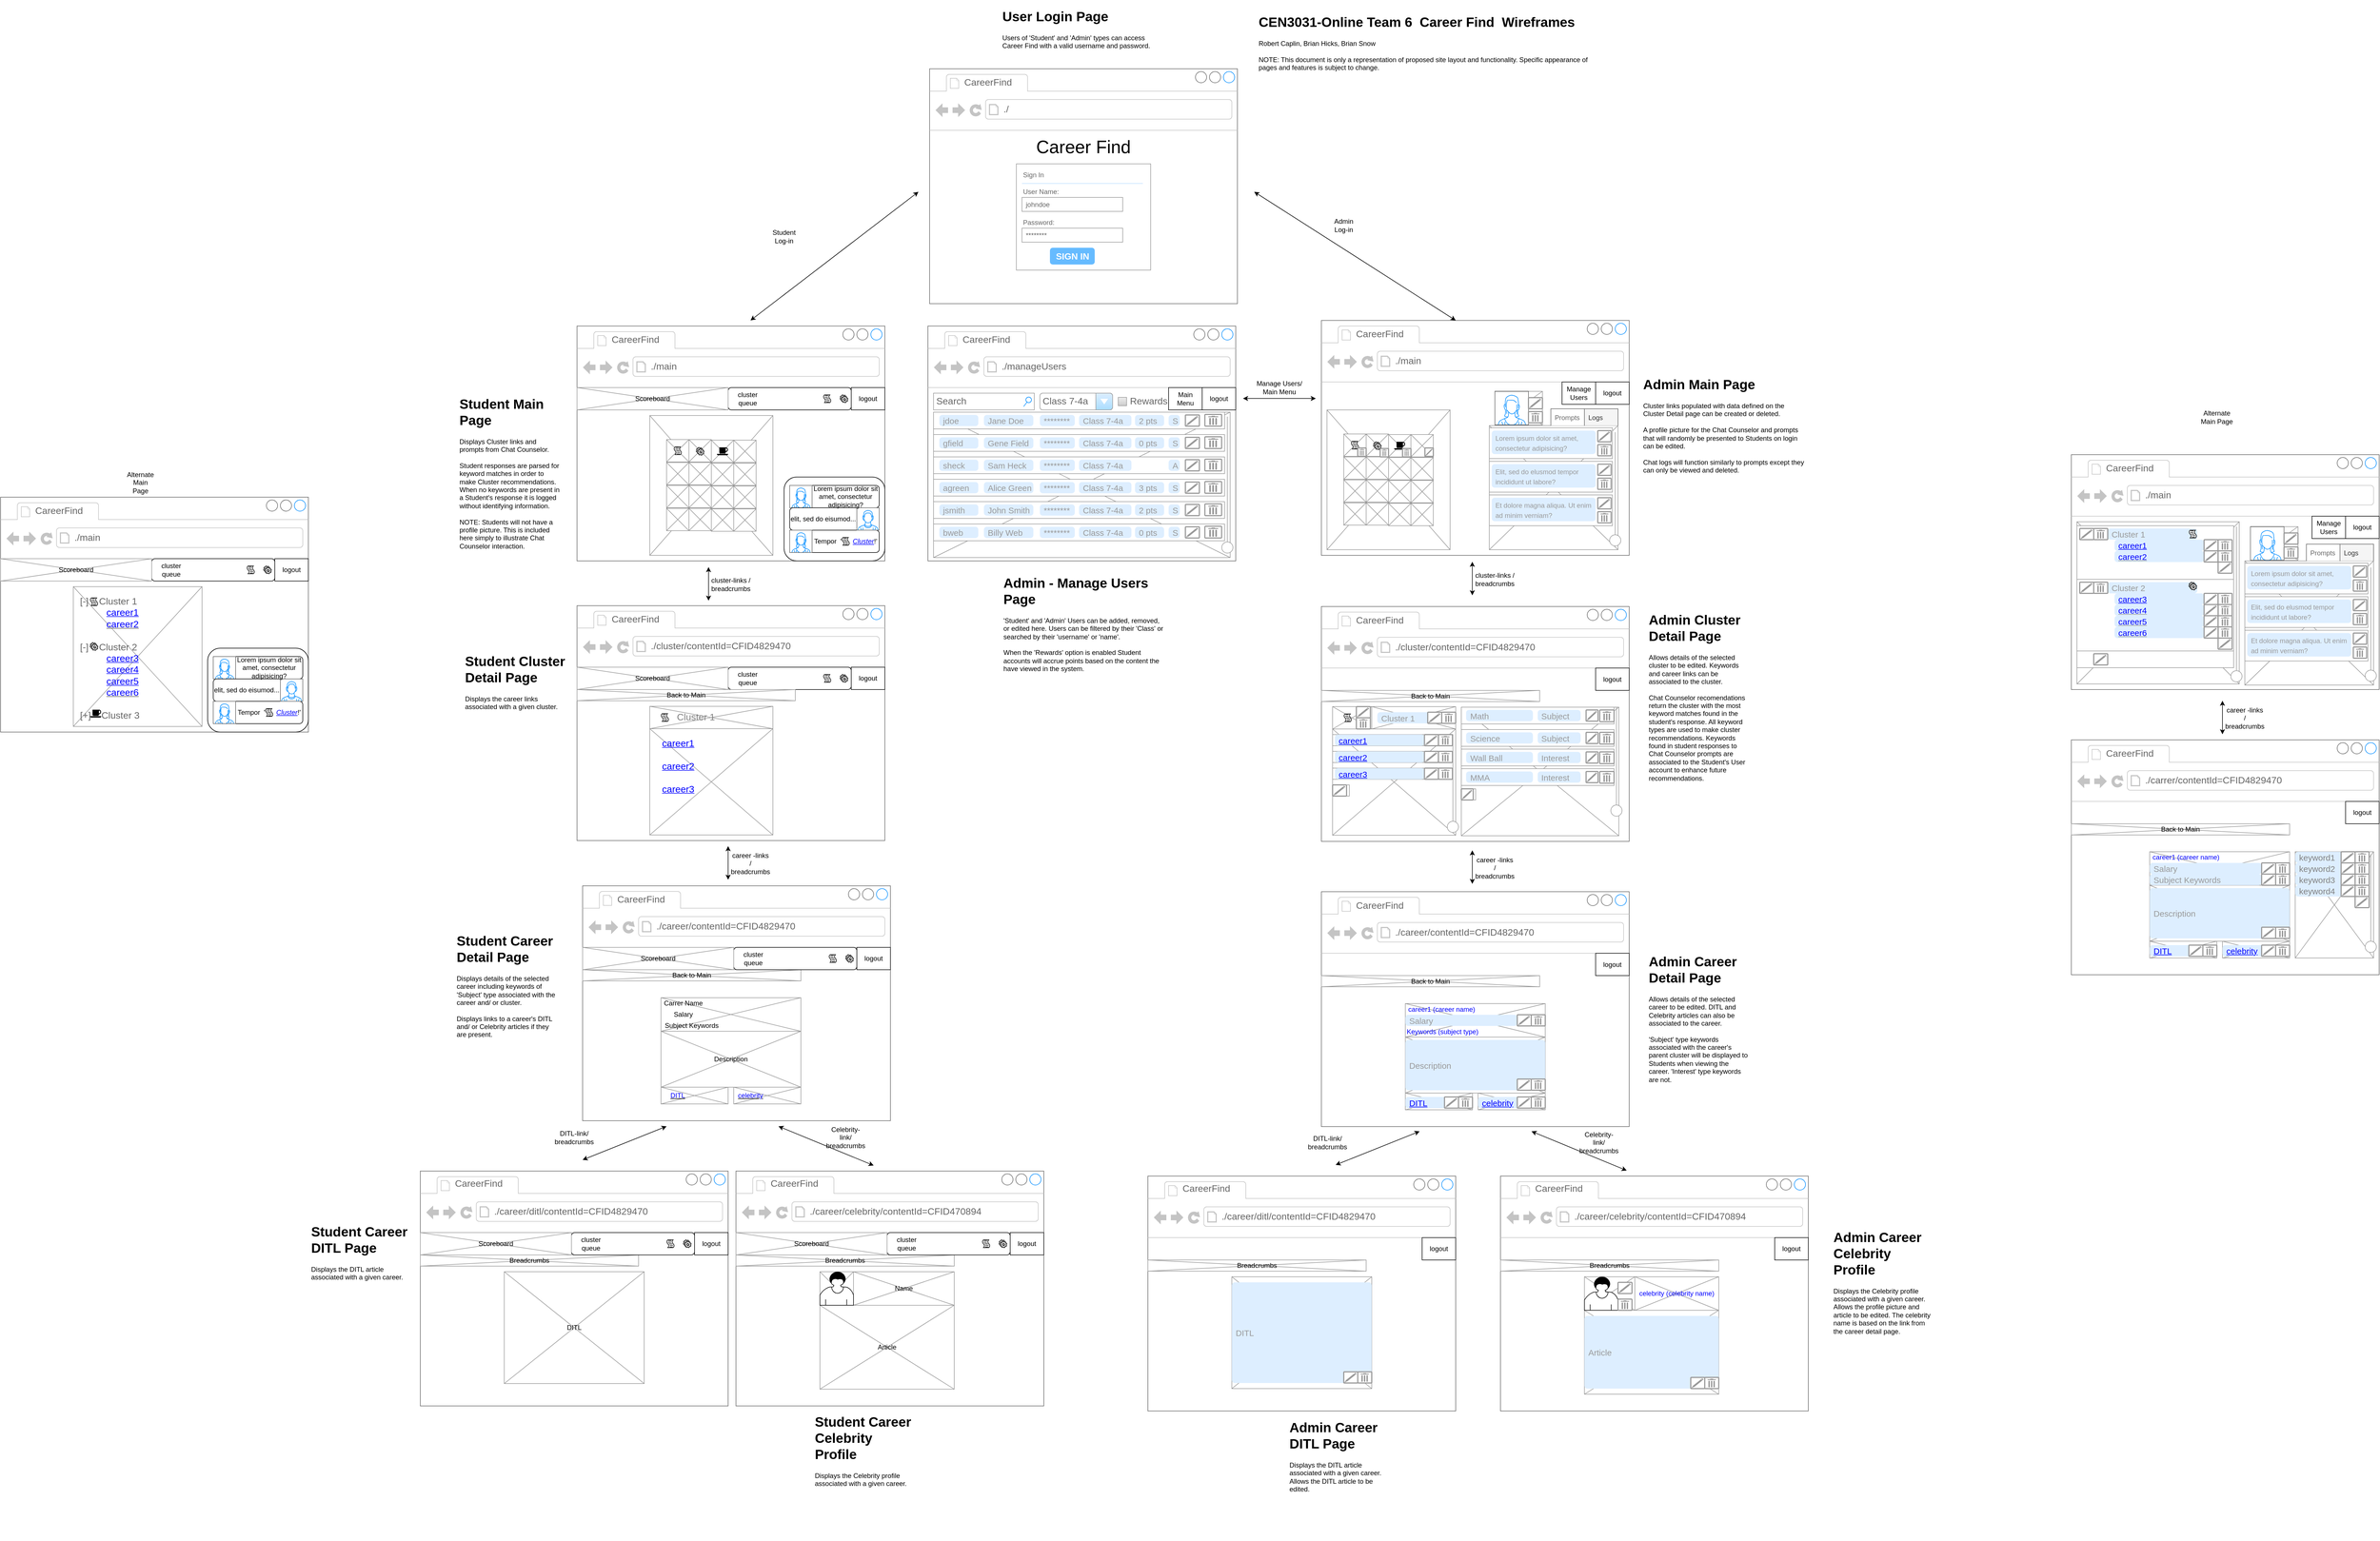 <mxfile version="12.6.5" type="device"><diagram id="jc_Ys0mqJ4Q0vreT7TdZ" name="Page-1"><mxGraphModel dx="3122" dy="1922" grid="1" gridSize="10" guides="1" tooltips="1" connect="1" arrows="1" fold="1" page="1" pageScale="1" pageWidth="850" pageHeight="1100" math="0" shadow="0"><root><mxCell id="0"/><mxCell id="1" parent="0"/><mxCell id="tF2TXDtSCHiy5sIud65U-2" value="" style="strokeWidth=1;shadow=0;dashed=0;align=center;html=1;shape=mxgraph.mockup.containers.browserWindow;rSize=0;strokeColor=#666666;strokeColor2=#008cff;strokeColor3=#c4c4c4;mainText=,;recursiveResize=0;" parent="1" vertex="1"><mxGeometry x="20" y="20" width="550" height="420" as="geometry"/></mxCell><mxCell id="tF2TXDtSCHiy5sIud65U-3" value="CareerFind" style="strokeWidth=1;shadow=0;dashed=0;align=center;html=1;shape=mxgraph.mockup.containers.anchor;fontSize=17;fontColor=#666666;align=left;" parent="tF2TXDtSCHiy5sIud65U-2" vertex="1"><mxGeometry x="60" y="12" width="110" height="26" as="geometry"/></mxCell><mxCell id="tF2TXDtSCHiy5sIud65U-4" value="./" style="strokeWidth=1;shadow=0;dashed=0;align=center;html=1;shape=mxgraph.mockup.containers.anchor;rSize=0;fontSize=17;fontColor=#666666;align=left;" parent="tF2TXDtSCHiy5sIud65U-2" vertex="1"><mxGeometry x="130" y="60" width="250" height="26" as="geometry"/></mxCell><mxCell id="tF2TXDtSCHiy5sIud65U-17" value="&lt;font style=&quot;font-size: 32px&quot;&gt;Career Find&lt;/font&gt;" style="text;html=1;strokeColor=none;fillColor=none;align=center;verticalAlign=middle;whiteSpace=wrap;rounded=0;" parent="tF2TXDtSCHiy5sIud65U-2" vertex="1"><mxGeometry x="180" y="130" width="190" height="20" as="geometry"/></mxCell><mxCell id="tF2TXDtSCHiy5sIud65U-5" value="" style="strokeWidth=1;shadow=0;dashed=0;align=center;html=1;shape=mxgraph.mockup.forms.rrect;rSize=0;strokeColor=#999999;fillColor=#ffffff;" parent="tF2TXDtSCHiy5sIud65U-2" vertex="1"><mxGeometry x="155" y="170" width="240" height="190" as="geometry"/></mxCell><mxCell id="tF2TXDtSCHiy5sIud65U-6" value="Sign In" style="strokeWidth=1;shadow=0;dashed=0;align=center;html=1;shape=mxgraph.mockup.forms.anchor;fontSize=12;fontColor=#666666;align=left;resizeWidth=1;spacingLeft=0;" parent="tF2TXDtSCHiy5sIud65U-5" vertex="1"><mxGeometry width="120" height="20" relative="1" as="geometry"><mxPoint x="10" y="10" as="offset"/></mxGeometry></mxCell><mxCell id="tF2TXDtSCHiy5sIud65U-7" value="" style="shape=line;strokeColor=#ddeeff;strokeWidth=2;html=1;resizeWidth=1;" parent="tF2TXDtSCHiy5sIud65U-5" vertex="1"><mxGeometry width="216" height="10" relative="1" as="geometry"><mxPoint x="10" y="30" as="offset"/></mxGeometry></mxCell><mxCell id="tF2TXDtSCHiy5sIud65U-8" value="User Name:" style="strokeWidth=1;shadow=0;dashed=0;align=center;html=1;shape=mxgraph.mockup.forms.anchor;fontSize=12;fontColor=#666666;align=left;resizeWidth=1;spacingLeft=0;" parent="tF2TXDtSCHiy5sIud65U-5" vertex="1"><mxGeometry width="120" height="20" relative="1" as="geometry"><mxPoint x="10" y="40" as="offset"/></mxGeometry></mxCell><mxCell id="tF2TXDtSCHiy5sIud65U-9" value="johndoe" style="strokeWidth=1;shadow=0;dashed=0;align=center;html=1;shape=mxgraph.mockup.forms.rrect;rSize=0;strokeColor=#999999;fontColor=#666666;align=left;spacingLeft=5;resizeWidth=1;" parent="tF2TXDtSCHiy5sIud65U-5" vertex="1"><mxGeometry width="180" height="25" relative="1" as="geometry"><mxPoint x="10" y="60" as="offset"/></mxGeometry></mxCell><mxCell id="tF2TXDtSCHiy5sIud65U-10" value="Password:" style="strokeWidth=1;shadow=0;dashed=0;align=center;html=1;shape=mxgraph.mockup.forms.anchor;fontSize=12;fontColor=#666666;align=left;resizeWidth=1;spacingLeft=0;" parent="tF2TXDtSCHiy5sIud65U-5" vertex="1"><mxGeometry width="120" height="20" relative="1" as="geometry"><mxPoint x="10" y="95" as="offset"/></mxGeometry></mxCell><mxCell id="tF2TXDtSCHiy5sIud65U-11" value="********" style="strokeWidth=1;shadow=0;dashed=0;align=center;html=1;shape=mxgraph.mockup.forms.rrect;rSize=0;strokeColor=#999999;fontColor=#666666;align=left;spacingLeft=5;resizeWidth=1;" parent="tF2TXDtSCHiy5sIud65U-5" vertex="1"><mxGeometry width="180" height="25" relative="1" as="geometry"><mxPoint x="10" y="115" as="offset"/></mxGeometry></mxCell><mxCell id="tF2TXDtSCHiy5sIud65U-12" value="SIGN IN" style="strokeWidth=1;shadow=0;dashed=0;align=center;html=1;shape=mxgraph.mockup.forms.rrect;rSize=5;strokeColor=none;fontColor=#ffffff;fillColor=#66bbff;fontSize=16;fontStyle=1;" parent="tF2TXDtSCHiy5sIud65U-5" vertex="1"><mxGeometry y="1" width="80" height="30" relative="1" as="geometry"><mxPoint x="60" y="-40" as="offset"/></mxGeometry></mxCell><mxCell id="tF2TXDtSCHiy5sIud65U-13" value="" style="strokeWidth=1;shadow=0;dashed=0;align=center;html=1;shape=mxgraph.mockup.forms.anchor;fontSize=12;fontColor=#9999ff;align=left;spacingLeft=0;fontStyle=4;resizeWidth=1;" parent="tF2TXDtSCHiy5sIud65U-5" vertex="1"><mxGeometry y="1" width="180" height="20" relative="1" as="geometry"><mxPoint x="10" y="-110" as="offset"/></mxGeometry></mxCell><mxCell id="tF2TXDtSCHiy5sIud65U-15" value="" style="strokeWidth=1;shadow=0;dashed=0;align=center;html=1;shape=mxgraph.mockup.forms.anchor;fontSize=12;fontColor=#666666;align=left;spacingLeft=0;resizeWidth=1;" parent="tF2TXDtSCHiy5sIud65U-5" vertex="1"><mxGeometry y="1" width="180" height="20" relative="1" as="geometry"><mxPoint x="10" y="-70" as="offset"/></mxGeometry></mxCell><mxCell id="tF2TXDtSCHiy5sIud65U-131" value="" style="group" parent="1" vertex="1" connectable="0"><mxGeometry x="720" y="480" width="600" height="420" as="geometry"/></mxCell><mxCell id="st-yHQQgyp35vEaG_w5X-1" value="" style="group" parent="tF2TXDtSCHiy5sIud65U-131" vertex="1" connectable="0"><mxGeometry x="1340" y="230" width="550" height="420" as="geometry"/></mxCell><mxCell id="tF2TXDtSCHiy5sIud65U-19" value="" style="strokeWidth=1;shadow=0;dashed=0;align=center;html=1;shape=mxgraph.mockup.containers.browserWindow;rSize=0;strokeColor=#666666;strokeColor2=#008cff;strokeColor3=#c4c4c4;mainText=,;recursiveResize=0;" parent="st-yHQQgyp35vEaG_w5X-1" vertex="1"><mxGeometry width="550" height="420" as="geometry"/></mxCell><mxCell id="tF2TXDtSCHiy5sIud65U-20" value="CareerFind" style="strokeWidth=1;shadow=0;dashed=0;align=center;html=1;shape=mxgraph.mockup.containers.anchor;fontSize=17;fontColor=#666666;align=left;" parent="st-yHQQgyp35vEaG_w5X-1" vertex="1"><mxGeometry x="60" y="12" width="110" height="26" as="geometry"/></mxCell><mxCell id="tF2TXDtSCHiy5sIud65U-21" value="./main" style="strokeWidth=1;shadow=0;dashed=0;align=center;html=1;shape=mxgraph.mockup.containers.anchor;rSize=0;fontSize=17;fontColor=#666666;align=left;" parent="st-yHQQgyp35vEaG_w5X-1" vertex="1"><mxGeometry x="130" y="60" width="250" height="26" as="geometry"/></mxCell><mxCell id="tF2TXDtSCHiy5sIud65U-65" value="" style="verticalLabelPosition=bottom;shadow=0;dashed=0;align=center;html=1;verticalAlign=top;strokeWidth=1;shape=mxgraph.mockup.graphics.simpleIcon;strokeColor=#999999;fillColor=#ffffff;" parent="st-yHQQgyp35vEaG_w5X-1" vertex="1"><mxGeometry x="10" y="120" width="290" height="290" as="geometry"/></mxCell><mxCell id="-eYAOMhEKpFUqDAnB0VM-145" value="" style="group" parent="st-yHQQgyp35vEaG_w5X-1" vertex="1" connectable="0"><mxGeometry y="110" width="550" height="40" as="geometry"/></mxCell><mxCell id="-eYAOMhEKpFUqDAnB0VM-3" value="logout" style="rounded=0;whiteSpace=wrap;html=1;" parent="-eYAOMhEKpFUqDAnB0VM-145" vertex="1"><mxGeometry x="490" width="60" height="40" as="geometry"/></mxCell><mxCell id="st-yHQQgyp35vEaG_w5X-65" value="" style="group" parent="st-yHQQgyp35vEaG_w5X-1" vertex="1" connectable="0"><mxGeometry x="310" y="190" width="240" height="222" as="geometry"/></mxCell><mxCell id="-eYAOMhEKpFUqDAnB0VM-144" value="" style="group" parent="st-yHQQgyp35vEaG_w5X-65" vertex="1" connectable="0"><mxGeometry width="240" height="222" as="geometry"/></mxCell><mxCell id="-eYAOMhEKpFUqDAnB0VM-65" value="" style="verticalLabelPosition=bottom;shadow=0;dashed=0;align=center;html=1;verticalAlign=top;strokeWidth=1;shape=mxgraph.mockup.graphics.simpleIcon;strokeColor=#999999;fillColor=#ffffff;" parent="-eYAOMhEKpFUqDAnB0VM-144" vertex="1"><mxGeometry width="230" height="222" as="geometry"/></mxCell><mxCell id="KoO8-LNmdjFzoTWulAmM-99" value="" style="strokeWidth=1;shadow=0;dashed=0;align=center;html=1;shape=mxgraph.mockup.misc.rrect;rSize=0;strokeColor=#999999;fillColor=#ffffff;" parent="-eYAOMhEKpFUqDAnB0VM-144" vertex="1"><mxGeometry y="4" width="220" height="55" as="geometry"/></mxCell><mxCell id="KoO8-LNmdjFzoTWulAmM-103" value="" style="strokeWidth=1;shadow=0;dashed=0;align=center;html=1;shape=mxgraph.mockup.misc.anchor;" parent="KoO8-LNmdjFzoTWulAmM-99" vertex="1"><mxGeometry x="217.8" y="15" as="geometry"/></mxCell><mxCell id="KoO8-LNmdjFzoTWulAmM-104" value="" style="strokeWidth=1;shadow=0;dashed=0;align=center;html=1;shape=mxgraph.mockup.misc.anchor;" parent="KoO8-LNmdjFzoTWulAmM-99" vertex="1"><mxGeometry x="204.6" y="15" as="geometry"/></mxCell><mxCell id="KoO8-LNmdjFzoTWulAmM-105" value="&lt;font style=&quot;font-size: 12px&quot;&gt;Lorem ipsum dolor sit amet, consectetur adipisicing?&lt;/font&gt;" style="strokeWidth=1;shadow=0;dashed=0;align=center;html=1;shape=mxgraph.mockup.misc.rrect;rSize=5;strokeColor=none;fontSize=15;fontColor=#999999;fillColor=#ddeeff;align=left;spacingLeft=5;whiteSpace=wrap;" parent="KoO8-LNmdjFzoTWulAmM-99" vertex="1"><mxGeometry x="4.4" y="5" width="185.6" height="42" as="geometry"/></mxCell><mxCell id="KoO8-LNmdjFzoTWulAmM-108" value="" style="strokeColor=#999999;verticalLabelPosition=bottom;shadow=0;dashed=0;verticalAlign=top;strokeWidth=2;html=1;shape=mxgraph.mockup.misc.editIcon;" parent="KoO8-LNmdjFzoTWulAmM-99" vertex="1"><mxGeometry x="193.815" y="5" width="23.913" height="20" as="geometry"/></mxCell><mxCell id="KoO8-LNmdjFzoTWulAmM-109" value="" style="strokeColor=#999999;verticalLabelPosition=bottom;shadow=0;dashed=0;verticalAlign=top;strokeWidth=2;html=1;shape=mxgraph.mockup.misc.trashcanIcon;" parent="KoO8-LNmdjFzoTWulAmM-99" vertex="1"><mxGeometry x="193.811" y="30" width="23.913" height="20" as="geometry"/></mxCell><mxCell id="KoO8-LNmdjFzoTWulAmM-110" value="" style="strokeWidth=1;shadow=0;dashed=0;align=center;html=1;shape=mxgraph.mockup.misc.rrect;rSize=0;strokeColor=#999999;fillColor=#ffffff;" parent="-eYAOMhEKpFUqDAnB0VM-144" vertex="1"><mxGeometry y="64" width="220" height="55" as="geometry"/></mxCell><mxCell id="KoO8-LNmdjFzoTWulAmM-111" value="" style="strokeWidth=1;shadow=0;dashed=0;align=center;html=1;shape=mxgraph.mockup.misc.anchor;" parent="KoO8-LNmdjFzoTWulAmM-110" vertex="1"><mxGeometry x="217.8" y="15" as="geometry"/></mxCell><mxCell id="KoO8-LNmdjFzoTWulAmM-112" value="" style="strokeWidth=1;shadow=0;dashed=0;align=center;html=1;shape=mxgraph.mockup.misc.anchor;" parent="KoO8-LNmdjFzoTWulAmM-110" vertex="1"><mxGeometry x="204.6" y="15" as="geometry"/></mxCell><mxCell id="KoO8-LNmdjFzoTWulAmM-113" value="&lt;font style=&quot;font-size: 12px&quot;&gt;Elit, sed do elusmod tempor incididunt ut labore?&lt;/font&gt;" style="strokeWidth=1;shadow=0;dashed=0;align=center;html=1;shape=mxgraph.mockup.misc.rrect;rSize=5;strokeColor=none;fontSize=15;fontColor=#999999;fillColor=#ddeeff;align=left;spacingLeft=5;whiteSpace=wrap;" parent="KoO8-LNmdjFzoTWulAmM-110" vertex="1"><mxGeometry x="4.4" y="5" width="185.6" height="42" as="geometry"/></mxCell><mxCell id="KoO8-LNmdjFzoTWulAmM-114" value="" style="strokeColor=#999999;verticalLabelPosition=bottom;shadow=0;dashed=0;verticalAlign=top;strokeWidth=2;html=1;shape=mxgraph.mockup.misc.editIcon;" parent="KoO8-LNmdjFzoTWulAmM-110" vertex="1"><mxGeometry x="193.815" y="5" width="23.913" height="20" as="geometry"/></mxCell><mxCell id="KoO8-LNmdjFzoTWulAmM-115" value="" style="strokeColor=#999999;verticalLabelPosition=bottom;shadow=0;dashed=0;verticalAlign=top;strokeWidth=2;html=1;shape=mxgraph.mockup.misc.trashcanIcon;" parent="KoO8-LNmdjFzoTWulAmM-110" vertex="1"><mxGeometry x="193.811" y="30" width="23.913" height="20" as="geometry"/></mxCell><mxCell id="KoO8-LNmdjFzoTWulAmM-116" value="" style="strokeWidth=1;shadow=0;dashed=0;align=center;html=1;shape=mxgraph.mockup.misc.rrect;rSize=0;strokeColor=#999999;fillColor=#ffffff;" parent="-eYAOMhEKpFUqDAnB0VM-144" vertex="1"><mxGeometry y="124" width="220" height="55" as="geometry"/></mxCell><mxCell id="KoO8-LNmdjFzoTWulAmM-117" value="" style="strokeWidth=1;shadow=0;dashed=0;align=center;html=1;shape=mxgraph.mockup.misc.anchor;" parent="KoO8-LNmdjFzoTWulAmM-116" vertex="1"><mxGeometry x="217.8" y="15" as="geometry"/></mxCell><mxCell id="KoO8-LNmdjFzoTWulAmM-118" value="" style="strokeWidth=1;shadow=0;dashed=0;align=center;html=1;shape=mxgraph.mockup.misc.anchor;" parent="KoO8-LNmdjFzoTWulAmM-116" vertex="1"><mxGeometry x="204.6" y="15" as="geometry"/></mxCell><mxCell id="KoO8-LNmdjFzoTWulAmM-119" value="&lt;font style=&quot;font-size: 12px&quot;&gt;Et dolore magna aliqua. Ut enim ad minim verniam?&lt;/font&gt;" style="strokeWidth=1;shadow=0;dashed=0;align=center;html=1;shape=mxgraph.mockup.misc.rrect;rSize=5;strokeColor=none;fontSize=15;fontColor=#999999;fillColor=#ddeeff;align=left;spacingLeft=5;whiteSpace=wrap;" parent="KoO8-LNmdjFzoTWulAmM-116" vertex="1"><mxGeometry x="4.4" y="5" width="185.6" height="42" as="geometry"/></mxCell><mxCell id="KoO8-LNmdjFzoTWulAmM-120" value="" style="strokeColor=#999999;verticalLabelPosition=bottom;shadow=0;dashed=0;verticalAlign=top;strokeWidth=2;html=1;shape=mxgraph.mockup.misc.editIcon;" parent="KoO8-LNmdjFzoTWulAmM-116" vertex="1"><mxGeometry x="193.815" y="5" width="23.913" height="20" as="geometry"/></mxCell><mxCell id="KoO8-LNmdjFzoTWulAmM-121" value="" style="strokeColor=#999999;verticalLabelPosition=bottom;shadow=0;dashed=0;verticalAlign=top;strokeWidth=2;html=1;shape=mxgraph.mockup.misc.trashcanIcon;" parent="KoO8-LNmdjFzoTWulAmM-116" vertex="1"><mxGeometry x="193.811" y="30" width="23.913" height="20" as="geometry"/></mxCell><mxCell id="vxga9_Wiw4g8avrayp3n-54" value="" style="verticalLabelPosition=bottom;shadow=0;dashed=0;align=center;html=1;verticalAlign=top;strokeWidth=1;shape=mxgraph.mockup.forms.horSlider;strokeColor=#999999;sliderStyle=basic;sliderPos=0;handleStyle=circle;fillColor2=#ddeeff;direction=north;" parent="-eYAOMhEKpFUqDAnB0VM-144" vertex="1"><mxGeometry x="210" y="11.75" width="30" height="198.5" as="geometry"/></mxCell><mxCell id="KoO8-LNmdjFzoTWulAmM-73" value="Manage Users" style="rounded=0;whiteSpace=wrap;html=1;" parent="st-yHQQgyp35vEaG_w5X-1" vertex="1"><mxGeometry x="430" y="110" width="60" height="40" as="geometry"/></mxCell><mxCell id="KoO8-LNmdjFzoTWulAmM-80" value="" style="verticalLabelPosition=bottom;shadow=0;dashed=0;align=center;html=1;verticalAlign=top;strokeWidth=1;shape=mxgraph.mockup.forms.horSlider;strokeColor=#999999;sliderStyle=basic;sliderPos=0;handleStyle=circle;fillColor2=#ddeeff;direction=north;" parent="st-yHQQgyp35vEaG_w5X-1" vertex="1"><mxGeometry x="280" y="128.75" width="30" height="272.5" as="geometry"/></mxCell><mxCell id="KoO8-LNmdjFzoTWulAmM-81" value="&lt;font style=&quot;font-size: 12px&quot;&gt;Prompts&lt;/font&gt;" style="strokeWidth=1;shadow=0;dashed=0;align=left;html=1;shape=mxgraph.mockup.forms.uRect;fontSize=17;fontColor=#666666;align=left;spacingLeft=5;strokeColor=#666666;" parent="st-yHQQgyp35vEaG_w5X-1" vertex="1"><mxGeometry x="420" y="160" width="60" height="30" as="geometry"/></mxCell><mxCell id="KoO8-LNmdjFzoTWulAmM-84" value="&lt;font style=&quot;font-size: 12px&quot;&gt;Logs&lt;/font&gt;" style="strokeWidth=1;shadow=0;dashed=0;align=left;html=1;shape=mxgraph.mockup.forms.uRect;fontSize=17;fontColor=#333333;align=left;spacingLeft=5;strokeColor=#666666;fillColor=#f5f5f5;" parent="st-yHQQgyp35vEaG_w5X-1" vertex="1"><mxGeometry x="480" y="160" width="60" height="30" as="geometry"/></mxCell><mxCell id="KoO8-LNmdjFzoTWulAmM-96" value="" style="verticalLabelPosition=bottom;shadow=0;dashed=0;align=center;html=1;verticalAlign=top;strokeWidth=1;shape=mxgraph.mockup.graphics.simpleIcon;strokeColor=#999999;fillColor=#ffffff;" parent="st-yHQQgyp35vEaG_w5X-1" vertex="1"><mxGeometry x="320" y="128.75" width="85" height="60" as="geometry"/></mxCell><mxCell id="KoO8-LNmdjFzoTWulAmM-85" value="" style="verticalLabelPosition=bottom;shadow=0;dashed=0;align=center;html=1;verticalAlign=top;strokeWidth=1;shape=mxgraph.mockup.containers.userFemale;strokeColor=#666666;strokeColor2=#008cff;" parent="st-yHQQgyp35vEaG_w5X-1" vertex="1"><mxGeometry x="320" y="128.75" width="60" height="60" as="geometry"/></mxCell><mxCell id="KoO8-LNmdjFzoTWulAmM-97" value="" style="strokeColor=#999999;verticalLabelPosition=bottom;shadow=0;dashed=0;verticalAlign=top;strokeWidth=2;html=1;shape=mxgraph.mockup.misc.editIcon;" parent="st-yHQQgyp35vEaG_w5X-1" vertex="1"><mxGeometry x="380" y="140" width="25" height="20" as="geometry"/></mxCell><mxCell id="KoO8-LNmdjFzoTWulAmM-98" value="" style="strokeColor=#999999;verticalLabelPosition=bottom;shadow=0;dashed=0;verticalAlign=top;strokeWidth=2;html=1;shape=mxgraph.mockup.misc.trashcanIcon;" parent="st-yHQQgyp35vEaG_w5X-1" vertex="1"><mxGeometry x="380" y="165" width="25" height="20" as="geometry"/></mxCell><mxCell id="KoO8-LNmdjFzoTWulAmM-135" value="" style="strokeWidth=1;shadow=0;dashed=0;align=center;html=1;shape=mxgraph.mockup.misc.rrect;rSize=0;strokeColor=#999999;fillColor=#ffffff;" parent="st-yHQQgyp35vEaG_w5X-1" vertex="1"><mxGeometry x="10" y="127" width="280" height="96" as="geometry"/></mxCell><mxCell id="KoO8-LNmdjFzoTWulAmM-136" value="" style="strokeWidth=1;shadow=0;dashed=0;align=center;html=1;shape=mxgraph.mockup.misc.anchor;" parent="KoO8-LNmdjFzoTWulAmM-135" vertex="1"><mxGeometry x="277.2" y="15" as="geometry"/></mxCell><mxCell id="KoO8-LNmdjFzoTWulAmM-137" value="" style="strokeWidth=1;shadow=0;dashed=0;align=center;html=1;shape=mxgraph.mockup.misc.anchor;" parent="KoO8-LNmdjFzoTWulAmM-135" vertex="1"><mxGeometry x="260.4" y="15" as="geometry"/></mxCell><mxCell id="KoO8-LNmdjFzoTWulAmM-129" value="Cluster 1" style="strokeWidth=1;shadow=0;dashed=0;align=center;html=1;shape=mxgraph.mockup.misc.rrect;rSize=5;strokeColor=none;fontSize=15;fontColor=#999999;fillColor=#ddeeff;align=left;spacingLeft=5;" parent="KoO8-LNmdjFzoTWulAmM-135" vertex="1"><mxGeometry x="55" y="5" width="160" height="20" as="geometry"/></mxCell><mxCell id="KoO8-LNmdjFzoTWulAmM-150" value="&lt;font color=&quot;#0000ff&quot;&gt;&lt;u&gt;career1&lt;/u&gt;&lt;/font&gt;" style="strokeWidth=1;shadow=0;dashed=0;align=center;html=1;shape=mxgraph.mockup.misc.rrect;rSize=5;strokeColor=none;fontSize=15;fontColor=#999999;fillColor=#ddeeff;align=left;spacingLeft=5;" parent="KoO8-LNmdjFzoTWulAmM-135" vertex="1"><mxGeometry x="67.2" y="25" width="160" height="20" as="geometry"/></mxCell><mxCell id="KoO8-LNmdjFzoTWulAmM-151" value="&lt;u&gt;&lt;font color=&quot;#0000ff&quot;&gt;career2&lt;/font&gt;&lt;/u&gt;" style="strokeWidth=1;shadow=0;dashed=0;align=center;html=1;shape=mxgraph.mockup.misc.rrect;rSize=5;strokeColor=none;fontSize=15;fontColor=#999999;fillColor=#ddeeff;align=left;spacingLeft=5;" parent="KoO8-LNmdjFzoTWulAmM-135" vertex="1"><mxGeometry x="67.2" y="45" width="160" height="20" as="geometry"/></mxCell><mxCell id="KoO8-LNmdjFzoTWulAmM-141" value="" style="strokeColor=#999999;verticalLabelPosition=bottom;shadow=0;dashed=0;verticalAlign=top;strokeWidth=2;html=1;shape=mxgraph.mockup.misc.editIcon;" parent="KoO8-LNmdjFzoTWulAmM-135" vertex="1"><mxGeometry x="5" y="5" width="25" height="20" as="geometry"/></mxCell><mxCell id="KoO8-LNmdjFzoTWulAmM-146" value="" style="strokeColor=#999999;verticalLabelPosition=bottom;shadow=0;dashed=0;verticalAlign=top;strokeWidth=2;html=1;shape=mxgraph.mockup.misc.trashcanIcon;" parent="KoO8-LNmdjFzoTWulAmM-135" vertex="1"><mxGeometry x="30" y="5" width="25" height="20" as="geometry"/></mxCell><mxCell id="KoO8-LNmdjFzoTWulAmM-143" value="" style="strokeColor=#999999;verticalLabelPosition=bottom;shadow=0;dashed=0;verticalAlign=top;strokeWidth=2;html=1;shape=mxgraph.mockup.misc.editIcon;" parent="KoO8-LNmdjFzoTWulAmM-135" vertex="1"><mxGeometry x="227.2" y="25" width="25" height="20" as="geometry"/></mxCell><mxCell id="KoO8-LNmdjFzoTWulAmM-147" value="" style="strokeColor=#999999;verticalLabelPosition=bottom;shadow=0;dashed=0;verticalAlign=top;strokeWidth=2;html=1;shape=mxgraph.mockup.misc.trashcanIcon;" parent="KoO8-LNmdjFzoTWulAmM-135" vertex="1"><mxGeometry x="252.2" y="25" width="25" height="20" as="geometry"/></mxCell><mxCell id="KoO8-LNmdjFzoTWulAmM-144" value="" style="strokeColor=#999999;verticalLabelPosition=bottom;shadow=0;dashed=0;verticalAlign=top;strokeWidth=2;html=1;shape=mxgraph.mockup.misc.editIcon;" parent="KoO8-LNmdjFzoTWulAmM-135" vertex="1"><mxGeometry x="227.2" y="45" width="25" height="20" as="geometry"/></mxCell><mxCell id="KoO8-LNmdjFzoTWulAmM-148" value="" style="strokeColor=#999999;verticalLabelPosition=bottom;shadow=0;dashed=0;verticalAlign=top;strokeWidth=2;html=1;shape=mxgraph.mockup.misc.trashcanIcon;" parent="KoO8-LNmdjFzoTWulAmM-135" vertex="1"><mxGeometry x="252.2" y="45" width="25" height="20" as="geometry"/></mxCell><mxCell id="KoO8-LNmdjFzoTWulAmM-145" value="" style="strokeColor=#999999;verticalLabelPosition=bottom;shadow=0;dashed=0;verticalAlign=top;strokeWidth=2;html=1;shape=mxgraph.mockup.misc.editIcon;" parent="KoO8-LNmdjFzoTWulAmM-135" vertex="1"><mxGeometry x="252.2" y="65" width="25" height="20" as="geometry"/></mxCell><mxCell id="KoO8-LNmdjFzoTWulAmM-171" value="" style="shape=mxgraph.bpmn.script_task;html=1;outlineConnect=0;" parent="KoO8-LNmdjFzoTWulAmM-135" vertex="1"><mxGeometry x="200" y="8" width="14" height="14" as="geometry"/></mxCell><mxCell id="KoO8-LNmdjFzoTWulAmM-152" value="" style="strokeWidth=1;shadow=0;dashed=0;align=center;html=1;shape=mxgraph.mockup.misc.rrect;rSize=0;strokeColor=#999999;fillColor=#ffffff;" parent="st-yHQQgyp35vEaG_w5X-1" vertex="1"><mxGeometry x="10" y="223" width="280" height="128" as="geometry"/></mxCell><mxCell id="KoO8-LNmdjFzoTWulAmM-153" value="" style="strokeWidth=1;shadow=0;dashed=0;align=center;html=1;shape=mxgraph.mockup.misc.anchor;" parent="KoO8-LNmdjFzoTWulAmM-152" vertex="1"><mxGeometry x="277.2" y="15" as="geometry"/></mxCell><mxCell id="KoO8-LNmdjFzoTWulAmM-154" value="" style="strokeWidth=1;shadow=0;dashed=0;align=center;html=1;shape=mxgraph.mockup.misc.anchor;" parent="KoO8-LNmdjFzoTWulAmM-152" vertex="1"><mxGeometry x="260.4" y="15" as="geometry"/></mxCell><mxCell id="KoO8-LNmdjFzoTWulAmM-155" value="Cluster 2" style="strokeWidth=1;shadow=0;dashed=0;align=center;html=1;shape=mxgraph.mockup.misc.rrect;rSize=5;strokeColor=none;fontSize=15;fontColor=#999999;fillColor=#ddeeff;align=left;spacingLeft=5;" parent="KoO8-LNmdjFzoTWulAmM-152" vertex="1"><mxGeometry x="55" y="5" width="160" height="20" as="geometry"/></mxCell><mxCell id="KoO8-LNmdjFzoTWulAmM-163" value="&lt;font color=&quot;#0000ff&quot;&gt;&lt;u&gt;career3&lt;/u&gt;&lt;/font&gt;" style="strokeWidth=1;shadow=0;dashed=0;align=center;html=1;shape=mxgraph.mockup.misc.rrect;rSize=5;strokeColor=none;fontSize=15;fontColor=#999999;fillColor=#ddeeff;align=left;spacingLeft=5;" parent="KoO8-LNmdjFzoTWulAmM-152" vertex="1"><mxGeometry x="67.2" y="25" width="160" height="20" as="geometry"/></mxCell><mxCell id="KoO8-LNmdjFzoTWulAmM-164" value="&lt;u&gt;&lt;font color=&quot;#0000ff&quot;&gt;career4&lt;/font&gt;&lt;/u&gt;" style="strokeWidth=1;shadow=0;dashed=0;align=center;html=1;shape=mxgraph.mockup.misc.rrect;rSize=5;strokeColor=none;fontSize=15;fontColor=#999999;fillColor=#ddeeff;align=left;spacingLeft=5;" parent="KoO8-LNmdjFzoTWulAmM-152" vertex="1"><mxGeometry x="67.2" y="45" width="160" height="20" as="geometry"/></mxCell><mxCell id="KoO8-LNmdjFzoTWulAmM-169" value="&lt;u&gt;&lt;font color=&quot;#0000ff&quot;&gt;career5&lt;/font&gt;&lt;/u&gt;" style="strokeWidth=1;shadow=0;dashed=0;align=center;html=1;shape=mxgraph.mockup.misc.rrect;rSize=5;strokeColor=none;fontSize=15;fontColor=#999999;fillColor=#ddeeff;align=left;spacingLeft=5;" parent="KoO8-LNmdjFzoTWulAmM-152" vertex="1"><mxGeometry x="67.2" y="65" width="160" height="20" as="geometry"/></mxCell><mxCell id="KoO8-LNmdjFzoTWulAmM-170" value="&lt;u&gt;&lt;font color=&quot;#0000ff&quot;&gt;career6&lt;/font&gt;&lt;/u&gt;" style="strokeWidth=1;shadow=0;dashed=0;align=center;html=1;shape=mxgraph.mockup.misc.rrect;rSize=5;strokeColor=none;fontSize=15;fontColor=#999999;fillColor=#ddeeff;align=left;spacingLeft=5;" parent="KoO8-LNmdjFzoTWulAmM-152" vertex="1"><mxGeometry x="67.2" y="85" width="160" height="20" as="geometry"/></mxCell><mxCell id="KoO8-LNmdjFzoTWulAmM-156" value="" style="strokeColor=#999999;verticalLabelPosition=bottom;shadow=0;dashed=0;verticalAlign=top;strokeWidth=2;html=1;shape=mxgraph.mockup.misc.editIcon;" parent="KoO8-LNmdjFzoTWulAmM-152" vertex="1"><mxGeometry x="5" y="5" width="25" height="20" as="geometry"/></mxCell><mxCell id="KoO8-LNmdjFzoTWulAmM-160" value="" style="strokeColor=#999999;verticalLabelPosition=bottom;shadow=0;dashed=0;verticalAlign=top;strokeWidth=2;html=1;shape=mxgraph.mockup.misc.trashcanIcon;" parent="KoO8-LNmdjFzoTWulAmM-152" vertex="1"><mxGeometry x="30" y="5" width="25" height="20" as="geometry"/></mxCell><mxCell id="KoO8-LNmdjFzoTWulAmM-157" value="" style="strokeColor=#999999;verticalLabelPosition=bottom;shadow=0;dashed=0;verticalAlign=top;strokeWidth=2;html=1;shape=mxgraph.mockup.misc.editIcon;" parent="KoO8-LNmdjFzoTWulAmM-152" vertex="1"><mxGeometry x="227.2" y="25" width="25" height="20" as="geometry"/></mxCell><mxCell id="KoO8-LNmdjFzoTWulAmM-159" value="" style="strokeColor=#999999;verticalLabelPosition=bottom;shadow=0;dashed=0;verticalAlign=top;strokeWidth=2;html=1;shape=mxgraph.mockup.misc.editIcon;" parent="KoO8-LNmdjFzoTWulAmM-152" vertex="1"><mxGeometry x="227.2" y="65" width="25" height="20" as="geometry"/></mxCell><mxCell id="KoO8-LNmdjFzoTWulAmM-167" value="" style="strokeColor=#999999;verticalLabelPosition=bottom;shadow=0;dashed=0;verticalAlign=top;strokeWidth=2;html=1;shape=mxgraph.mockup.misc.editIcon;" parent="KoO8-LNmdjFzoTWulAmM-152" vertex="1"><mxGeometry x="252.2" y="105" width="25" height="20" as="geometry"/></mxCell><mxCell id="KoO8-LNmdjFzoTWulAmM-168" value="" style="strokeColor=#999999;verticalLabelPosition=bottom;shadow=0;dashed=0;verticalAlign=top;strokeWidth=2;html=1;shape=mxgraph.mockup.misc.trashcanIcon;" parent="KoO8-LNmdjFzoTWulAmM-152" vertex="1"><mxGeometry x="252.2" y="85" width="25" height="20" as="geometry"/></mxCell><mxCell id="KoO8-LNmdjFzoTWulAmM-166" value="" style="strokeColor=#999999;verticalLabelPosition=bottom;shadow=0;dashed=0;verticalAlign=top;strokeWidth=2;html=1;shape=mxgraph.mockup.misc.editIcon;" parent="KoO8-LNmdjFzoTWulAmM-152" vertex="1"><mxGeometry x="227.2" y="85" width="25" height="20" as="geometry"/></mxCell><mxCell id="KoO8-LNmdjFzoTWulAmM-162" value="" style="strokeColor=#999999;verticalLabelPosition=bottom;shadow=0;dashed=0;verticalAlign=top;strokeWidth=2;html=1;shape=mxgraph.mockup.misc.trashcanIcon;" parent="KoO8-LNmdjFzoTWulAmM-152" vertex="1"><mxGeometry x="252.2" y="45" width="25" height="20" as="geometry"/></mxCell><mxCell id="KoO8-LNmdjFzoTWulAmM-161" value="" style="strokeColor=#999999;verticalLabelPosition=bottom;shadow=0;dashed=0;verticalAlign=top;strokeWidth=2;html=1;shape=mxgraph.mockup.misc.trashcanIcon;" parent="KoO8-LNmdjFzoTWulAmM-152" vertex="1"><mxGeometry x="252.2" y="25" width="25" height="20" as="geometry"/></mxCell><mxCell id="KoO8-LNmdjFzoTWulAmM-158" value="" style="strokeColor=#999999;verticalLabelPosition=bottom;shadow=0;dashed=0;verticalAlign=top;strokeWidth=2;html=1;shape=mxgraph.mockup.misc.editIcon;" parent="KoO8-LNmdjFzoTWulAmM-152" vertex="1"><mxGeometry x="227.2" y="45" width="25" height="20" as="geometry"/></mxCell><mxCell id="KoO8-LNmdjFzoTWulAmM-165" value="" style="strokeColor=#999999;verticalLabelPosition=bottom;shadow=0;dashed=0;verticalAlign=top;strokeWidth=2;html=1;shape=mxgraph.mockup.misc.trashcanIcon;" parent="KoO8-LNmdjFzoTWulAmM-152" vertex="1"><mxGeometry x="252.2" y="65" width="25" height="20" as="geometry"/></mxCell><mxCell id="KoO8-LNmdjFzoTWulAmM-176" value="" style="shape=mxgraph.bpmn.service_task;html=1;outlineConnect=0;" parent="KoO8-LNmdjFzoTWulAmM-152" vertex="1"><mxGeometry x="200" y="5" width="14" height="14" as="geometry"/></mxCell><mxCell id="KoO8-LNmdjFzoTWulAmM-123" value="" style="strokeWidth=1;shadow=0;dashed=0;align=center;html=1;shape=mxgraph.mockup.misc.rrect;rSize=0;strokeColor=#999999;fillColor=#ffffff;" parent="st-yHQQgyp35vEaG_w5X-1" vertex="1"><mxGeometry x="10" y="351" width="280" height="30" as="geometry"/></mxCell><mxCell id="KoO8-LNmdjFzoTWulAmM-127" value="" style="strokeWidth=1;shadow=0;dashed=0;align=center;html=1;shape=mxgraph.mockup.misc.anchor;" parent="KoO8-LNmdjFzoTWulAmM-123" vertex="1"><mxGeometry x="277.2" y="15" as="geometry"/></mxCell><mxCell id="KoO8-LNmdjFzoTWulAmM-128" value="" style="strokeWidth=1;shadow=0;dashed=0;align=center;html=1;shape=mxgraph.mockup.misc.anchor;" parent="KoO8-LNmdjFzoTWulAmM-123" vertex="1"><mxGeometry x="260.4" y="15" as="geometry"/></mxCell><mxCell id="KoO8-LNmdjFzoTWulAmM-133" value="" style="strokeColor=#999999;verticalLabelPosition=bottom;shadow=0;dashed=0;verticalAlign=top;strokeWidth=2;html=1;shape=mxgraph.mockup.misc.editIcon;" parent="KoO8-LNmdjFzoTWulAmM-123" vertex="1"><mxGeometry x="30" y="5" width="25" height="20" as="geometry"/></mxCell><mxCell id="st-yHQQgyp35vEaG_w5X-66" value="" style="group" parent="1" vertex="1" connectable="0"><mxGeometry x="720" y="990" width="1320" height="1440" as="geometry"/></mxCell><mxCell id="tF2TXDtSCHiy5sIud65U-87" value="" style="strokeWidth=1;shadow=0;dashed=0;align=center;html=1;shape=mxgraph.mockup.containers.browserWindow;rSize=0;strokeColor=#666666;strokeColor2=#008cff;strokeColor3=#c4c4c4;mainText=,;recursiveResize=0;" parent="st-yHQQgyp35vEaG_w5X-66" vertex="1"><mxGeometry x="1340" y="230" width="550" height="420" as="geometry"/></mxCell><mxCell id="-eYAOMhEKpFUqDAnB0VM-27" value="" style="verticalLabelPosition=bottom;shadow=0;dashed=0;align=center;html=1;verticalAlign=top;strokeWidth=1;shape=mxgraph.mockup.graphics.simpleIcon;strokeColor=#999999;fillColor=#ffffff;" parent="st-yHQQgyp35vEaG_w5X-66" vertex="1"><mxGeometry x="1480" y="490" width="250" height="100" as="geometry"/></mxCell><mxCell id="tF2TXDtSCHiy5sIud65U-88" value="CareerFind" style="strokeWidth=1;shadow=0;dashed=0;align=center;html=1;shape=mxgraph.mockup.containers.anchor;fontSize=17;fontColor=#666666;align=left;" parent="st-yHQQgyp35vEaG_w5X-66" vertex="1"><mxGeometry x="1400" y="242" width="110" height="26" as="geometry"/></mxCell><mxCell id="tF2TXDtSCHiy5sIud65U-89" value="./carrer/contentId=CFID4829470" style="strokeWidth=1;shadow=0;dashed=0;align=center;html=1;shape=mxgraph.mockup.containers.anchor;rSize=0;fontSize=17;fontColor=#666666;align=left;" parent="st-yHQQgyp35vEaG_w5X-66" vertex="1"><mxGeometry x="1470" y="290" width="250" height="26" as="geometry"/></mxCell><mxCell id="-eYAOMhEKpFUqDAnB0VM-17" value="" style="verticalLabelPosition=bottom;shadow=0;dashed=0;align=center;html=1;verticalAlign=top;strokeWidth=1;shape=mxgraph.mockup.graphics.simpleIcon;strokeColor=#999999;fillColor=#ffffff;" parent="st-yHQQgyp35vEaG_w5X-66" vertex="1"><mxGeometry x="1480" y="430" width="250" height="60" as="geometry"/></mxCell><mxCell id="-eYAOMhEKpFUqDAnB0VM-20" value="&lt;font color=&quot;#0000ff&quot;&gt;career1 (career name)&lt;/font&gt;" style="text;html=1;strokeColor=none;fillColor=none;align=center;verticalAlign=middle;whiteSpace=wrap;rounded=0;" parent="st-yHQQgyp35vEaG_w5X-66" vertex="1"><mxGeometry x="1480" y="430" width="130" height="20" as="geometry"/></mxCell><mxCell id="-eYAOMhEKpFUqDAnB0VM-28" value="" style="verticalLabelPosition=bottom;shadow=0;dashed=0;align=center;html=1;verticalAlign=top;strokeWidth=1;shape=mxgraph.mockup.graphics.simpleIcon;strokeColor=#999999;fillColor=#ffffff;" parent="st-yHQQgyp35vEaG_w5X-66" vertex="1"><mxGeometry x="1480" y="590" width="120" height="30" as="geometry"/></mxCell><mxCell id="-eYAOMhEKpFUqDAnB0VM-29" value="" style="verticalLabelPosition=bottom;shadow=0;dashed=0;align=center;html=1;verticalAlign=top;strokeWidth=1;shape=mxgraph.mockup.graphics.simpleIcon;strokeColor=#999999;fillColor=#ffffff;" parent="st-yHQQgyp35vEaG_w5X-66" vertex="1"><mxGeometry x="1610" y="590" width="120" height="30" as="geometry"/></mxCell><mxCell id="-eYAOMhEKpFUqDAnB0VM-146" value="" style="group" parent="st-yHQQgyp35vEaG_w5X-66" vertex="1" connectable="0"><mxGeometry x="1340" y="340" width="550" height="40" as="geometry"/></mxCell><mxCell id="-eYAOMhEKpFUqDAnB0VM-147" value="logout" style="rounded=0;whiteSpace=wrap;html=1;" parent="-eYAOMhEKpFUqDAnB0VM-146" vertex="1"><mxGeometry x="490" width="60" height="40" as="geometry"/></mxCell><mxCell id="-eYAOMhEKpFUqDAnB0VM-175" value="" style="group" parent="st-yHQQgyp35vEaG_w5X-66" vertex="1" connectable="0"><mxGeometry x="1340" y="380" width="390" height="20" as="geometry"/></mxCell><mxCell id="-eYAOMhEKpFUqDAnB0VM-176" value="" style="verticalLabelPosition=bottom;shadow=0;dashed=0;align=center;html=1;verticalAlign=top;strokeWidth=1;shape=mxgraph.mockup.graphics.simpleIcon;strokeColor=#999999;fillColor=#ffffff;" parent="-eYAOMhEKpFUqDAnB0VM-175" vertex="1"><mxGeometry width="390" height="20" as="geometry"/></mxCell><mxCell id="-eYAOMhEKpFUqDAnB0VM-177" value="Back to Main" style="text;html=1;strokeColor=none;fillColor=none;align=center;verticalAlign=middle;whiteSpace=wrap;rounded=0;" parent="-eYAOMhEKpFUqDAnB0VM-175" vertex="1"><mxGeometry x="150" width="90" height="20" as="geometry"/></mxCell><mxCell id="vxga9_Wiw4g8avrayp3n-7" value="Salary" style="strokeWidth=1;shadow=0;dashed=0;align=center;html=1;shape=mxgraph.mockup.misc.rrect;rSize=5;strokeColor=none;fontSize=15;fontColor=#999999;fillColor=#ddeeff;align=left;spacingLeft=5;" parent="st-yHQQgyp35vEaG_w5X-66" vertex="1"><mxGeometry x="1480" y="450" width="200" height="20" as="geometry"/></mxCell><mxCell id="vxga9_Wiw4g8avrayp3n-8" value="" style="strokeColor=#999999;verticalLabelPosition=bottom;shadow=0;dashed=0;verticalAlign=top;strokeWidth=2;html=1;shape=mxgraph.mockup.misc.editIcon;" parent="st-yHQQgyp35vEaG_w5X-66" vertex="1"><mxGeometry x="1680" y="450" width="25" height="20" as="geometry"/></mxCell><mxCell id="vxga9_Wiw4g8avrayp3n-9" value="" style="strokeColor=#999999;verticalLabelPosition=bottom;shadow=0;dashed=0;verticalAlign=top;strokeWidth=2;html=1;shape=mxgraph.mockup.misc.trashcanIcon;" parent="st-yHQQgyp35vEaG_w5X-66" vertex="1"><mxGeometry x="1705" y="450" width="25" height="20" as="geometry"/></mxCell><mxCell id="vxga9_Wiw4g8avrayp3n-10" value="Subject Keywords" style="strokeWidth=1;shadow=0;dashed=0;align=center;html=1;shape=mxgraph.mockup.misc.rrect;rSize=5;strokeColor=none;fontSize=15;fontColor=#999999;fillColor=#ddeeff;align=left;spacingLeft=5;" parent="st-yHQQgyp35vEaG_w5X-66" vertex="1"><mxGeometry x="1480" y="470" width="200" height="20" as="geometry"/></mxCell><mxCell id="vxga9_Wiw4g8avrayp3n-11" value="" style="strokeColor=#999999;verticalLabelPosition=bottom;shadow=0;dashed=0;verticalAlign=top;strokeWidth=2;html=1;shape=mxgraph.mockup.misc.editIcon;" parent="st-yHQQgyp35vEaG_w5X-66" vertex="1"><mxGeometry x="1680" y="470" width="25" height="20" as="geometry"/></mxCell><mxCell id="vxga9_Wiw4g8avrayp3n-12" value="" style="strokeColor=#999999;verticalLabelPosition=bottom;shadow=0;dashed=0;verticalAlign=top;strokeWidth=2;html=1;shape=mxgraph.mockup.misc.trashcanIcon;" parent="st-yHQQgyp35vEaG_w5X-66" vertex="1"><mxGeometry x="1705" y="470" width="25" height="20" as="geometry"/></mxCell><mxCell id="vxga9_Wiw4g8avrayp3n-13" value="Description" style="strokeWidth=1;shadow=0;dashed=0;align=center;html=1;shape=mxgraph.mockup.misc.rrect;rSize=5;strokeColor=none;fontSize=15;fontColor=#999999;fillColor=#ddeeff;align=left;spacingLeft=5;" parent="st-yHQQgyp35vEaG_w5X-66" vertex="1"><mxGeometry x="1480" y="495" width="250" height="90" as="geometry"/></mxCell><mxCell id="vxga9_Wiw4g8avrayp3n-14" value="" style="strokeColor=#999999;verticalLabelPosition=bottom;shadow=0;dashed=0;verticalAlign=top;strokeWidth=2;html=1;shape=mxgraph.mockup.misc.editIcon;" parent="st-yHQQgyp35vEaG_w5X-66" vertex="1"><mxGeometry x="1680" y="565" width="25" height="20" as="geometry"/></mxCell><mxCell id="vxga9_Wiw4g8avrayp3n-15" value="" style="strokeColor=#999999;verticalLabelPosition=bottom;shadow=0;dashed=0;verticalAlign=top;strokeWidth=2;html=1;shape=mxgraph.mockup.misc.trashcanIcon;" parent="st-yHQQgyp35vEaG_w5X-66" vertex="1"><mxGeometry x="1705" y="565" width="25" height="20" as="geometry"/></mxCell><mxCell id="vxga9_Wiw4g8avrayp3n-20" value="&lt;font color=&quot;#0000ff&quot;&gt;&lt;u&gt;DITL&lt;/u&gt;&lt;/font&gt;" style="strokeWidth=1;shadow=0;dashed=0;align=center;html=1;shape=mxgraph.mockup.misc.rrect;rSize=5;strokeColor=none;fontSize=15;fontColor=#999999;fillColor=#ddeeff;align=left;spacingLeft=5;" parent="st-yHQQgyp35vEaG_w5X-66" vertex="1"><mxGeometry x="1480" y="597" width="120" height="20" as="geometry"/></mxCell><mxCell id="vxga9_Wiw4g8avrayp3n-21" value="&lt;font color=&quot;#0000ff&quot;&gt;&lt;u&gt;celebrity&lt;/u&gt;&lt;/font&gt;" style="strokeWidth=1;shadow=0;dashed=0;align=center;html=1;shape=mxgraph.mockup.misc.rrect;rSize=5;strokeColor=none;fontSize=15;fontColor=#999999;fillColor=#ddeeff;align=left;spacingLeft=5;" parent="st-yHQQgyp35vEaG_w5X-66" vertex="1"><mxGeometry x="1610" y="597" width="120" height="20" as="geometry"/></mxCell><mxCell id="vxga9_Wiw4g8avrayp3n-22" value="" style="strokeColor=#999999;verticalLabelPosition=bottom;shadow=0;dashed=0;verticalAlign=top;strokeWidth=2;html=1;shape=mxgraph.mockup.misc.editIcon;" parent="st-yHQQgyp35vEaG_w5X-66" vertex="1"><mxGeometry x="1550" y="597" width="25" height="20" as="geometry"/></mxCell><mxCell id="vxga9_Wiw4g8avrayp3n-23" value="" style="strokeColor=#999999;verticalLabelPosition=bottom;shadow=0;dashed=0;verticalAlign=top;strokeWidth=2;html=1;shape=mxgraph.mockup.misc.trashcanIcon;" parent="st-yHQQgyp35vEaG_w5X-66" vertex="1"><mxGeometry x="1575" y="597" width="25" height="20" as="geometry"/></mxCell><mxCell id="vxga9_Wiw4g8avrayp3n-24" value="" style="strokeColor=#999999;verticalLabelPosition=bottom;shadow=0;dashed=0;verticalAlign=top;strokeWidth=2;html=1;shape=mxgraph.mockup.misc.editIcon;" parent="st-yHQQgyp35vEaG_w5X-66" vertex="1"><mxGeometry x="1680" y="597" width="25" height="20" as="geometry"/></mxCell><mxCell id="vxga9_Wiw4g8avrayp3n-25" value="&lt;span style=&quot;color: rgba(0 , 0 , 0 , 0) ; font-family: monospace ; font-size: 0px&quot;&gt;%3CmxGraphModel%3E%3Croot%3E%3CmxCell%20id%3D%220%22%2F%3E%3CmxCell%20id%3D%221%22%20parent%3D%220%22%2F%3E%3CmxCell%20id%3D%222%22%20value%3D%22%22%20style%3D%22strokeColor%3D%23999999%3BverticalLabelPosition%3Dbottom%3Bshadow%3D0%3Bdashed%3D0%3BverticalAlign%3Dtop%3BstrokeWidth%3D2%3Bhtml%3D1%3Bshape%3Dmxgraph.mockup.misc.editIcon%3B%22%20vertex%3D%221%22%20parent%3D%221%22%3E%3CmxGeometry%20x%3D%221060%22%20y%3D%221357%22%20width%3D%2225%22%20height%3D%2220%22%20as%3D%22geometry%22%2F%3E%3C%2FmxCell%3E%3C%2Froot%3E%3C%2FmxGraphModel%3E&lt;/span&gt;" style="strokeColor=#999999;verticalLabelPosition=bottom;shadow=0;dashed=0;verticalAlign=top;strokeWidth=2;html=1;shape=mxgraph.mockup.misc.trashcanIcon;" parent="st-yHQQgyp35vEaG_w5X-66" vertex="1"><mxGeometry x="1705" y="597" width="25" height="20" as="geometry"/></mxCell><mxCell id="vxga9_Wiw4g8avrayp3n-38" value="" style="verticalLabelPosition=bottom;shadow=0;dashed=0;align=center;html=1;verticalAlign=top;strokeWidth=1;shape=mxgraph.mockup.graphics.simpleIcon;strokeColor=#999999;fillColor=#ffffff;" parent="st-yHQQgyp35vEaG_w5X-66" vertex="1"><mxGeometry x="1740" y="430" width="140" height="190" as="geometry"/></mxCell><mxCell id="vxga9_Wiw4g8avrayp3n-39" value="&lt;font color=&quot;#808080&quot;&gt;keyword1&lt;/font&gt;" style="strokeWidth=1;shadow=0;dashed=0;align=center;html=1;shape=mxgraph.mockup.misc.rrect;rSize=5;strokeColor=none;fontSize=15;fontColor=#999999;fillColor=#ddeeff;align=left;spacingLeft=5;" parent="st-yHQQgyp35vEaG_w5X-66" vertex="1"><mxGeometry x="1740" y="430" width="130" height="20" as="geometry"/></mxCell><mxCell id="vxga9_Wiw4g8avrayp3n-40" value="" style="strokeColor=#999999;verticalLabelPosition=bottom;shadow=0;dashed=0;verticalAlign=top;strokeWidth=2;html=1;shape=mxgraph.mockup.misc.editIcon;" parent="st-yHQQgyp35vEaG_w5X-66" vertex="1"><mxGeometry x="1822" y="430" width="25" height="20" as="geometry"/></mxCell><mxCell id="vxga9_Wiw4g8avrayp3n-41" value="" style="strokeColor=#999999;verticalLabelPosition=bottom;shadow=0;dashed=0;verticalAlign=top;strokeWidth=2;html=1;shape=mxgraph.mockup.misc.trashcanIcon;" parent="st-yHQQgyp35vEaG_w5X-66" vertex="1"><mxGeometry x="1847" y="430" width="25" height="20" as="geometry"/></mxCell><mxCell id="vxga9_Wiw4g8avrayp3n-42" value="&lt;font color=&quot;#808080&quot;&gt;keyword2&lt;/font&gt;" style="strokeWidth=1;shadow=0;dashed=0;align=center;html=1;shape=mxgraph.mockup.misc.rrect;rSize=5;strokeColor=none;fontSize=15;fontColor=#999999;fillColor=#ddeeff;align=left;spacingLeft=5;" parent="st-yHQQgyp35vEaG_w5X-66" vertex="1"><mxGeometry x="1740" y="450" width="130" height="20" as="geometry"/></mxCell><mxCell id="vxga9_Wiw4g8avrayp3n-43" value="" style="strokeColor=#999999;verticalLabelPosition=bottom;shadow=0;dashed=0;verticalAlign=top;strokeWidth=2;html=1;shape=mxgraph.mockup.misc.editIcon;" parent="st-yHQQgyp35vEaG_w5X-66" vertex="1"><mxGeometry x="1822" y="450" width="25" height="20" as="geometry"/></mxCell><mxCell id="vxga9_Wiw4g8avrayp3n-44" value="" style="strokeColor=#999999;verticalLabelPosition=bottom;shadow=0;dashed=0;verticalAlign=top;strokeWidth=2;html=1;shape=mxgraph.mockup.misc.trashcanIcon;" parent="st-yHQQgyp35vEaG_w5X-66" vertex="1"><mxGeometry x="1847" y="450" width="25" height="20" as="geometry"/></mxCell><mxCell id="vxga9_Wiw4g8avrayp3n-45" value="&lt;font color=&quot;#808080&quot;&gt;keyword3&lt;/font&gt;" style="strokeWidth=1;shadow=0;dashed=0;align=center;html=1;shape=mxgraph.mockup.misc.rrect;rSize=5;strokeColor=none;fontSize=15;fontColor=#999999;fillColor=#ddeeff;align=left;spacingLeft=5;" parent="st-yHQQgyp35vEaG_w5X-66" vertex="1"><mxGeometry x="1740" y="470" width="130" height="20" as="geometry"/></mxCell><mxCell id="vxga9_Wiw4g8avrayp3n-46" value="" style="strokeColor=#999999;verticalLabelPosition=bottom;shadow=0;dashed=0;verticalAlign=top;strokeWidth=2;html=1;shape=mxgraph.mockup.misc.editIcon;" parent="st-yHQQgyp35vEaG_w5X-66" vertex="1"><mxGeometry x="1822" y="470" width="25" height="20" as="geometry"/></mxCell><mxCell id="vxga9_Wiw4g8avrayp3n-47" value="" style="strokeColor=#999999;verticalLabelPosition=bottom;shadow=0;dashed=0;verticalAlign=top;strokeWidth=2;html=1;shape=mxgraph.mockup.misc.trashcanIcon;" parent="st-yHQQgyp35vEaG_w5X-66" vertex="1"><mxGeometry x="1847" y="470" width="25" height="20" as="geometry"/></mxCell><mxCell id="vxga9_Wiw4g8avrayp3n-48" value="&lt;font color=&quot;#808080&quot;&gt;keyword4&lt;/font&gt;" style="strokeWidth=1;shadow=0;dashed=0;align=center;html=1;shape=mxgraph.mockup.misc.rrect;rSize=5;strokeColor=none;fontSize=15;fontColor=#999999;fillColor=#ddeeff;align=left;spacingLeft=5;" parent="st-yHQQgyp35vEaG_w5X-66" vertex="1"><mxGeometry x="1740" y="490" width="130" height="20" as="geometry"/></mxCell><mxCell id="vxga9_Wiw4g8avrayp3n-49" value="" style="strokeColor=#999999;verticalLabelPosition=bottom;shadow=0;dashed=0;verticalAlign=top;strokeWidth=2;html=1;shape=mxgraph.mockup.misc.editIcon;" parent="st-yHQQgyp35vEaG_w5X-66" vertex="1"><mxGeometry x="1822" y="490" width="25" height="20" as="geometry"/></mxCell><mxCell id="vxga9_Wiw4g8avrayp3n-50" value="" style="strokeColor=#999999;verticalLabelPosition=bottom;shadow=0;dashed=0;verticalAlign=top;strokeWidth=2;html=1;shape=mxgraph.mockup.misc.trashcanIcon;" parent="st-yHQQgyp35vEaG_w5X-66" vertex="1"><mxGeometry x="1847" y="490" width="25" height="20" as="geometry"/></mxCell><mxCell id="vxga9_Wiw4g8avrayp3n-52" value="" style="strokeColor=#999999;verticalLabelPosition=bottom;shadow=0;dashed=0;verticalAlign=top;strokeWidth=2;html=1;shape=mxgraph.mockup.misc.editIcon;" parent="st-yHQQgyp35vEaG_w5X-66" vertex="1"><mxGeometry x="1847" y="510" width="25" height="20" as="geometry"/></mxCell><mxCell id="vxga9_Wiw4g8avrayp3n-55" value="" style="verticalLabelPosition=bottom;shadow=0;dashed=0;align=center;html=1;verticalAlign=top;strokeWidth=1;shape=mxgraph.mockup.forms.horSlider;strokeColor=#999999;sliderStyle=basic;sliderPos=0;handleStyle=circle;fillColor2=#ddeeff;direction=north;" parent="st-yHQQgyp35vEaG_w5X-66" vertex="1"><mxGeometry x="1860" y="435" width="30" height="170" as="geometry"/></mxCell><mxCell id="zIWGWrbkfWDgDnLnBaml-665" value="" style="group" parent="st-yHQQgyp35vEaG_w5X-66" vertex="1" connectable="0"><mxGeometry x="-310" y="930" width="1410" height="510" as="geometry"/></mxCell><mxCell id="-eYAOMhEKpFUqDAnB0VM-178" value="" style="group" parent="zIWGWrbkfWDgDnLnBaml-665" vertex="1" connectable="0"><mxGeometry y="80" width="550" height="420" as="geometry"/></mxCell><mxCell id="-eYAOMhEKpFUqDAnB0VM-157" value="" style="strokeWidth=1;shadow=0;dashed=0;align=center;html=1;shape=mxgraph.mockup.containers.browserWindow;rSize=0;strokeColor=#666666;strokeColor2=#008cff;strokeColor3=#c4c4c4;mainText=,;recursiveResize=0;" parent="-eYAOMhEKpFUqDAnB0VM-178" vertex="1"><mxGeometry width="550" height="420" as="geometry"/></mxCell><mxCell id="-eYAOMhEKpFUqDAnB0VM-158" value="" style="group" parent="-eYAOMhEKpFUqDAnB0VM-178" vertex="1" connectable="0"><mxGeometry y="110" width="550" height="40" as="geometry"/></mxCell><mxCell id="-eYAOMhEKpFUqDAnB0VM-159" value="logout" style="rounded=0;whiteSpace=wrap;html=1;" parent="-eYAOMhEKpFUqDAnB0VM-158" vertex="1"><mxGeometry x="490" width="60" height="40" as="geometry"/></mxCell><mxCell id="-eYAOMhEKpFUqDAnB0VM-170" value="./career/ditl/contentId=CFID4829470" style="strokeWidth=1;shadow=0;dashed=0;align=center;html=1;shape=mxgraph.mockup.containers.anchor;rSize=0;fontSize=17;fontColor=#666666;align=left;" parent="-eYAOMhEKpFUqDAnB0VM-178" vertex="1"><mxGeometry x="130" y="60" width="250" height="26" as="geometry"/></mxCell><mxCell id="-eYAOMhEKpFUqDAnB0VM-171" value="CareerFind" style="strokeWidth=1;shadow=0;dashed=0;align=center;html=1;shape=mxgraph.mockup.containers.anchor;fontSize=17;fontColor=#666666;align=left;" parent="-eYAOMhEKpFUqDAnB0VM-178" vertex="1"><mxGeometry x="60" y="10" width="110" height="26" as="geometry"/></mxCell><mxCell id="-eYAOMhEKpFUqDAnB0VM-172" value="" style="verticalLabelPosition=bottom;shadow=0;dashed=0;align=center;html=1;verticalAlign=top;strokeWidth=1;shape=mxgraph.mockup.graphics.simpleIcon;strokeColor=#999999;fillColor=#ffffff;" parent="-eYAOMhEKpFUqDAnB0VM-178" vertex="1"><mxGeometry x="150" y="180" width="250" height="200" as="geometry"/></mxCell><mxCell id="-eYAOMhEKpFUqDAnB0VM-174" value="" style="group" parent="-eYAOMhEKpFUqDAnB0VM-178" vertex="1" connectable="0"><mxGeometry y="150" width="390" height="20" as="geometry"/></mxCell><mxCell id="-eYAOMhEKpFUqDAnB0VM-24" value="" style="verticalLabelPosition=bottom;shadow=0;dashed=0;align=center;html=1;verticalAlign=top;strokeWidth=1;shape=mxgraph.mockup.graphics.simpleIcon;strokeColor=#999999;fillColor=#ffffff;" parent="-eYAOMhEKpFUqDAnB0VM-174" vertex="1"><mxGeometry width="390" height="20" as="geometry"/></mxCell><mxCell id="-eYAOMhEKpFUqDAnB0VM-25" value="Breadcrumbs" style="text;html=1;strokeColor=none;fillColor=none;align=center;verticalAlign=middle;whiteSpace=wrap;rounded=0;" parent="-eYAOMhEKpFUqDAnB0VM-174" vertex="1"><mxGeometry x="150" width="90" height="20" as="geometry"/></mxCell><mxCell id="vxga9_Wiw4g8avrayp3n-29" value="DITL" style="strokeWidth=1;shadow=0;dashed=0;align=center;html=1;shape=mxgraph.mockup.misc.rrect;rSize=5;strokeColor=none;fontSize=15;fontColor=#999999;fillColor=#ddeeff;align=left;spacingLeft=5;" parent="-eYAOMhEKpFUqDAnB0VM-178" vertex="1"><mxGeometry x="150" y="190" width="250" height="180" as="geometry"/></mxCell><mxCell id="vxga9_Wiw4g8avrayp3n-30" value="" style="strokeColor=#999999;verticalLabelPosition=bottom;shadow=0;dashed=0;verticalAlign=top;strokeWidth=2;html=1;shape=mxgraph.mockup.misc.editIcon;" parent="-eYAOMhEKpFUqDAnB0VM-178" vertex="1"><mxGeometry x="350" y="350" width="25" height="20" as="geometry"/></mxCell><mxCell id="vxga9_Wiw4g8avrayp3n-31" value="" style="strokeColor=#999999;verticalLabelPosition=bottom;shadow=0;dashed=0;verticalAlign=top;strokeWidth=2;html=1;shape=mxgraph.mockup.misc.trashcanIcon;" parent="-eYAOMhEKpFUqDAnB0VM-178" vertex="1"><mxGeometry x="375" y="350" width="25" height="20" as="geometry"/></mxCell><mxCell id="-eYAOMhEKpFUqDAnB0VM-179" value="" style="group" parent="zIWGWrbkfWDgDnLnBaml-665" vertex="1" connectable="0"><mxGeometry x="630" y="80" width="550" height="430" as="geometry"/></mxCell><mxCell id="-eYAOMhEKpFUqDAnB0VM-180" value="" style="strokeWidth=1;shadow=0;dashed=0;align=center;html=1;shape=mxgraph.mockup.containers.browserWindow;rSize=0;strokeColor=#666666;strokeColor2=#008cff;strokeColor3=#c4c4c4;mainText=,;recursiveResize=0;" parent="-eYAOMhEKpFUqDAnB0VM-179" vertex="1"><mxGeometry width="550" height="420" as="geometry"/></mxCell><mxCell id="-eYAOMhEKpFUqDAnB0VM-181" value="" style="group" parent="-eYAOMhEKpFUqDAnB0VM-179" vertex="1" connectable="0"><mxGeometry y="110" width="550" height="40" as="geometry"/></mxCell><mxCell id="-eYAOMhEKpFUqDAnB0VM-182" value="logout" style="rounded=0;whiteSpace=wrap;html=1;" parent="-eYAOMhEKpFUqDAnB0VM-181" vertex="1"><mxGeometry x="490" width="60" height="40" as="geometry"/></mxCell><mxCell id="-eYAOMhEKpFUqDAnB0VM-192" value="./career/celebrity/contentId=CFID470894" style="strokeWidth=1;shadow=0;dashed=0;align=center;html=1;shape=mxgraph.mockup.containers.anchor;rSize=0;fontSize=17;fontColor=#666666;align=left;" parent="-eYAOMhEKpFUqDAnB0VM-179" vertex="1"><mxGeometry x="130" y="60" width="250" height="26" as="geometry"/></mxCell><mxCell id="-eYAOMhEKpFUqDAnB0VM-193" value="CareerFind" style="strokeWidth=1;shadow=0;dashed=0;align=center;html=1;shape=mxgraph.mockup.containers.anchor;fontSize=17;fontColor=#666666;align=left;" parent="-eYAOMhEKpFUqDAnB0VM-179" vertex="1"><mxGeometry x="60" y="10" width="110" height="26" as="geometry"/></mxCell><mxCell id="-eYAOMhEKpFUqDAnB0VM-194" value="" style="verticalLabelPosition=bottom;shadow=0;dashed=0;align=center;html=1;verticalAlign=top;strokeWidth=1;shape=mxgraph.mockup.graphics.simpleIcon;strokeColor=#999999;fillColor=#ffffff;" parent="-eYAOMhEKpFUqDAnB0VM-179" vertex="1"><mxGeometry x="150" y="180" width="90" height="60" as="geometry"/></mxCell><mxCell id="-eYAOMhEKpFUqDAnB0VM-196" value="" style="group" parent="-eYAOMhEKpFUqDAnB0VM-179" vertex="1" connectable="0"><mxGeometry y="150" width="390" height="20" as="geometry"/></mxCell><mxCell id="-eYAOMhEKpFUqDAnB0VM-197" value="" style="verticalLabelPosition=bottom;shadow=0;dashed=0;align=center;html=1;verticalAlign=top;strokeWidth=1;shape=mxgraph.mockup.graphics.simpleIcon;strokeColor=#999999;fillColor=#ffffff;" parent="-eYAOMhEKpFUqDAnB0VM-196" vertex="1"><mxGeometry width="390" height="20" as="geometry"/></mxCell><mxCell id="-eYAOMhEKpFUqDAnB0VM-198" value="Breadcrumbs" style="text;html=1;strokeColor=none;fillColor=none;align=center;verticalAlign=middle;whiteSpace=wrap;rounded=0;" parent="-eYAOMhEKpFUqDAnB0VM-196" vertex="1"><mxGeometry x="150" width="90" height="20" as="geometry"/></mxCell><mxCell id="-eYAOMhEKpFUqDAnB0VM-200" value="" style="verticalLabelPosition=bottom;shadow=0;dashed=0;align=center;html=1;verticalAlign=top;strokeWidth=1;shape=mxgraph.mockup.graphics.simpleIcon;strokeColor=#999999;fillColor=#ffffff;" parent="-eYAOMhEKpFUqDAnB0VM-179" vertex="1"><mxGeometry x="240" y="180" width="150" height="60" as="geometry"/></mxCell><mxCell id="-eYAOMhEKpFUqDAnB0VM-201" value="" style="verticalLabelPosition=bottom;shadow=0;dashed=0;align=center;html=1;verticalAlign=top;strokeWidth=1;shape=mxgraph.mockup.graphics.simpleIcon;strokeColor=#999999;fillColor=#ffffff;" parent="-eYAOMhEKpFUqDAnB0VM-179" vertex="1"><mxGeometry x="150" y="240" width="240" height="150" as="geometry"/></mxCell><mxCell id="-eYAOMhEKpFUqDAnB0VM-202" value="" style="shape=mxgraph.bpmn.user_task;html=1;outlineConnect=0;" parent="-eYAOMhEKpFUqDAnB0VM-179" vertex="1"><mxGeometry x="150" y="180" width="60" height="60" as="geometry"/></mxCell><mxCell id="-eYAOMhEKpFUqDAnB0VM-203" value="&lt;font color=&quot;#0000ff&quot;&gt;celebrity (celebrity name)&lt;/font&gt;" style="text;html=1;strokeColor=none;fillColor=none;align=center;verticalAlign=middle;whiteSpace=wrap;rounded=0;" parent="-eYAOMhEKpFUqDAnB0VM-179" vertex="1"><mxGeometry x="245" y="200" width="140" height="20" as="geometry"/></mxCell><mxCell id="-eYAOMhEKpFUqDAnB0VM-227" value="Article" style="text;html=1;strokeColor=none;fillColor=none;align=center;verticalAlign=middle;whiteSpace=wrap;rounded=0;" parent="-eYAOMhEKpFUqDAnB0VM-179" vertex="1"><mxGeometry x="250" y="305" width="40" height="20" as="geometry"/></mxCell><mxCell id="vxga9_Wiw4g8avrayp3n-32" value="" style="strokeColor=#999999;verticalLabelPosition=bottom;shadow=0;dashed=0;verticalAlign=top;strokeWidth=2;html=1;shape=mxgraph.mockup.misc.editIcon;" parent="-eYAOMhEKpFUqDAnB0VM-179" vertex="1"><mxGeometry x="210" y="190" width="25" height="20" as="geometry"/></mxCell><mxCell id="vxga9_Wiw4g8avrayp3n-33" value="&lt;span style=&quot;color: rgba(0 , 0 , 0 , 0) ; font-family: monospace ; font-size: 0px&quot;&gt;%3CmxGraphModel%3E%3Croot%3E%3CmxCell%20id%3D%220%22%2F%3E%3CmxCell%20id%3D%221%22%20parent%3D%220%22%2F%3E%3CmxCell%20id%3D%222%22%20value%3D%22%22%20style%3D%22strokeColor%3D%23999999%3BverticalLabelPosition%3Dbottom%3Bshadow%3D0%3Bdashed%3D0%3BverticalAlign%3Dtop%3BstrokeWidth%3D2%3Bhtml%3D1%3Bshape%3Dmxgraph.mockup.misc.editIcon%3B%22%20vertex%3D%221%22%20parent%3D%221%22%3E%3CmxGeometry%20x%3D%221060%22%20y%3D%221357%22%20width%3D%2225%22%20height%3D%2220%22%20as%3D%22geometry%22%2F%3E%3C%2FmxCell%3E%3C%2Froot%3E%3C%2FmxGraphModel%3E&lt;/span&gt;" style="strokeColor=#999999;verticalLabelPosition=bottom;shadow=0;dashed=0;verticalAlign=top;strokeWidth=2;html=1;shape=mxgraph.mockup.misc.trashcanIcon;" parent="-eYAOMhEKpFUqDAnB0VM-179" vertex="1"><mxGeometry x="210" y="220" width="25" height="20" as="geometry"/></mxCell><mxCell id="vxga9_Wiw4g8avrayp3n-34" value="Article" style="strokeWidth=1;shadow=0;dashed=0;align=center;html=1;shape=mxgraph.mockup.misc.rrect;rSize=5;strokeColor=none;fontSize=15;fontColor=#999999;fillColor=#ddeeff;align=left;spacingLeft=5;" parent="-eYAOMhEKpFUqDAnB0VM-179" vertex="1"><mxGeometry x="150" y="250" width="240" height="130" as="geometry"/></mxCell><mxCell id="vxga9_Wiw4g8avrayp3n-35" value="" style="strokeColor=#999999;verticalLabelPosition=bottom;shadow=0;dashed=0;verticalAlign=top;strokeWidth=2;html=1;shape=mxgraph.mockup.misc.editIcon;" parent="-eYAOMhEKpFUqDAnB0VM-179" vertex="1"><mxGeometry x="340" y="360" width="25" height="20" as="geometry"/></mxCell><mxCell id="vxga9_Wiw4g8avrayp3n-36" value="" style="strokeColor=#999999;verticalLabelPosition=bottom;shadow=0;dashed=0;verticalAlign=top;strokeWidth=2;html=1;shape=mxgraph.mockup.misc.trashcanIcon;" parent="-eYAOMhEKpFUqDAnB0VM-179" vertex="1"><mxGeometry x="365" y="360" width="25" height="20" as="geometry"/></mxCell><mxCell id="vxga9_Wiw4g8avrayp3n-16" value="" style="endArrow=classic;startArrow=classic;html=1;" parent="zIWGWrbkfWDgDnLnBaml-665" edge="1"><mxGeometry width="50" height="50" relative="1" as="geometry"><mxPoint x="335.5" y="60" as="sourcePoint"/><mxPoint x="485.5" as="targetPoint"/></mxGeometry></mxCell><mxCell id="vxga9_Wiw4g8avrayp3n-17" value="" style="endArrow=classic;startArrow=classic;html=1;" parent="zIWGWrbkfWDgDnLnBaml-665" edge="1"><mxGeometry width="50" height="50" relative="1" as="geometry"><mxPoint x="855.5" y="70" as="sourcePoint"/><mxPoint x="685.5" as="targetPoint"/></mxGeometry></mxCell><mxCell id="vxga9_Wiw4g8avrayp3n-18" value="Celebrity-link/ breadcrumbs" style="text;html=1;strokeColor=none;fillColor=none;align=center;verticalAlign=middle;whiteSpace=wrap;rounded=0;" parent="zIWGWrbkfWDgDnLnBaml-665" vertex="1"><mxGeometry x="785.5" y="10" width="40" height="20" as="geometry"/></mxCell><mxCell id="vxga9_Wiw4g8avrayp3n-19" value="DITL-link/ breadcrumbs" style="text;html=1;strokeColor=none;fillColor=none;align=center;verticalAlign=middle;whiteSpace=wrap;rounded=0;" parent="zIWGWrbkfWDgDnLnBaml-665" vertex="1"><mxGeometry x="300.5" y="10" width="40" height="20" as="geometry"/></mxCell><mxCell id="ZFZVMyf3bZU55ku0DWls-6" value="&lt;h1&gt;Admin Career Celebrity Profile&lt;/h1&gt;&lt;div&gt;Displays the Celebrity profile associated with a given career. Allows the profile picture and article to be edited. The celebrity name is based on the link from the career detail page.&lt;/div&gt;" style="text;html=1;strokeColor=none;fillColor=none;spacing=5;spacingTop=-20;whiteSpace=wrap;overflow=hidden;rounded=0;" parent="zIWGWrbkfWDgDnLnBaml-665" vertex="1"><mxGeometry x="1220" y="170" width="190" height="221" as="geometry"/></mxCell><mxCell id="zIWGWrbkfWDgDnLnBaml-271" value="" style="strokeWidth=1;shadow=0;dashed=0;align=center;html=1;shape=mxgraph.mockup.containers.browserWindow;rSize=0;strokeColor=#666666;strokeColor2=#008cff;strokeColor3=#c4c4c4;mainText=,;recursiveResize=0;" parent="st-yHQQgyp35vEaG_w5X-66" vertex="1"><mxGeometry y="-8.5" width="550" height="420" as="geometry"/></mxCell><mxCell id="vxga9_Wiw4g8avrayp3n-28" value="&lt;h1&gt;Admin Main Page&lt;/h1&gt;&lt;div&gt;Cluster links populated with data defined on the Cluster Detail page can be created or deleted.&lt;br&gt;&lt;br&gt;A profile picture for the Chat Counselor and prompts that will randomly be presented to Students on login can be edited.&lt;br&gt;&lt;br&gt;Chat logs will function similarly to prompts except they can only be viewed and deleted.&lt;/div&gt;" style="text;html=1;strokeColor=none;fillColor=none;spacing=5;spacingTop=-20;whiteSpace=wrap;overflow=hidden;rounded=0;align=left;" parent="st-yHQQgyp35vEaG_w5X-66" vertex="1"><mxGeometry x="569.67" y="-425.5" width="300" height="221" as="geometry"/></mxCell><mxCell id="zIWGWrbkfWDgDnLnBaml-273" value="CareerFind" style="strokeWidth=1;shadow=0;dashed=0;align=center;html=1;shape=mxgraph.mockup.containers.anchor;fontSize=17;fontColor=#666666;align=left;" parent="st-yHQQgyp35vEaG_w5X-66" vertex="1"><mxGeometry x="60" y="3.5" width="110" height="26" as="geometry"/></mxCell><mxCell id="zIWGWrbkfWDgDnLnBaml-274" value="./cluster/contentId=CFID4829470" style="strokeWidth=1;shadow=0;dashed=0;align=center;html=1;shape=mxgraph.mockup.containers.anchor;rSize=0;fontSize=17;fontColor=#666666;align=left;" parent="st-yHQQgyp35vEaG_w5X-66" vertex="1"><mxGeometry x="130" y="51.5" width="250" height="26" as="geometry"/></mxCell><mxCell id="zIWGWrbkfWDgDnLnBaml-279" value="" style="group" parent="st-yHQQgyp35vEaG_w5X-66" vertex="1" connectable="0"><mxGeometry y="101.5" width="550" height="40" as="geometry"/></mxCell><mxCell id="zIWGWrbkfWDgDnLnBaml-280" value="logout" style="rounded=0;whiteSpace=wrap;html=1;" parent="zIWGWrbkfWDgDnLnBaml-279" vertex="1"><mxGeometry x="490" width="60" height="40" as="geometry"/></mxCell><mxCell id="zIWGWrbkfWDgDnLnBaml-281" value="" style="group" parent="st-yHQQgyp35vEaG_w5X-66" vertex="1" connectable="0"><mxGeometry y="141.5" width="390" height="20" as="geometry"/></mxCell><mxCell id="zIWGWrbkfWDgDnLnBaml-282" value="" style="verticalLabelPosition=bottom;shadow=0;dashed=0;align=center;html=1;verticalAlign=top;strokeWidth=1;shape=mxgraph.mockup.graphics.simpleIcon;strokeColor=#999999;fillColor=#ffffff;" parent="zIWGWrbkfWDgDnLnBaml-281" vertex="1"><mxGeometry width="390" height="20" as="geometry"/></mxCell><mxCell id="zIWGWrbkfWDgDnLnBaml-283" value="Back to Main" style="text;html=1;strokeColor=none;fillColor=none;align=center;verticalAlign=middle;whiteSpace=wrap;rounded=0;" parent="zIWGWrbkfWDgDnLnBaml-281" vertex="1"><mxGeometry x="150" width="90" height="20" as="geometry"/></mxCell><mxCell id="zIWGWrbkfWDgDnLnBaml-404" value="" style="group" parent="st-yHQQgyp35vEaG_w5X-66" vertex="1" connectable="0"><mxGeometry x="20" y="170.5" width="230" height="250" as="geometry"/></mxCell><mxCell id="zIWGWrbkfWDgDnLnBaml-405" value="" style="verticalLabelPosition=bottom;shadow=0;dashed=0;align=center;html=1;verticalAlign=top;strokeWidth=1;shape=mxgraph.mockup.graphics.simpleIcon;strokeColor=#999999;fillColor=#ffffff;" parent="zIWGWrbkfWDgDnLnBaml-404" vertex="1"><mxGeometry y="40" width="220" height="190" as="geometry"/></mxCell><mxCell id="zIWGWrbkfWDgDnLnBaml-406" value="" style="verticalLabelPosition=bottom;shadow=0;dashed=0;align=center;html=1;verticalAlign=top;strokeWidth=1;shape=mxgraph.mockup.graphics.simpleIcon;strokeColor=#999999;fillColor=#ffffff;" parent="zIWGWrbkfWDgDnLnBaml-404" vertex="1"><mxGeometry width="70" height="40" as="geometry"/></mxCell><mxCell id="zIWGWrbkfWDgDnLnBaml-407" value="" style="shape=mxgraph.bpmn.script_task;html=1;outlineConnect=0;" parent="zIWGWrbkfWDgDnLnBaml-404" vertex="1"><mxGeometry x="20" y="13" width="14" height="14" as="geometry"/></mxCell><mxCell id="zIWGWrbkfWDgDnLnBaml-408" value="" style="strokeColor=#999999;verticalLabelPosition=bottom;shadow=0;dashed=0;verticalAlign=top;strokeWidth=2;html=1;shape=mxgraph.mockup.misc.editIcon;" parent="zIWGWrbkfWDgDnLnBaml-404" vertex="1"><mxGeometry x="42.5" width="25" height="20" as="geometry"/></mxCell><mxCell id="zIWGWrbkfWDgDnLnBaml-409" value="" style="strokeColor=#999999;verticalLabelPosition=bottom;shadow=0;dashed=0;verticalAlign=top;strokeWidth=2;html=1;shape=mxgraph.mockup.misc.trashcanIcon;" parent="zIWGWrbkfWDgDnLnBaml-404" vertex="1"><mxGeometry x="42.5" y="20" width="25" height="20" as="geometry"/></mxCell><mxCell id="zIWGWrbkfWDgDnLnBaml-410" value="" style="verticalLabelPosition=bottom;shadow=0;dashed=0;align=center;html=1;verticalAlign=top;strokeWidth=1;shape=mxgraph.mockup.graphics.simpleIcon;strokeColor=#999999;fillColor=#ffffff;" parent="zIWGWrbkfWDgDnLnBaml-404" vertex="1"><mxGeometry x="70" width="150" height="40" as="geometry"/></mxCell><mxCell id="zIWGWrbkfWDgDnLnBaml-411" value="Cluster 1" style="strokeWidth=1;shadow=0;dashed=0;align=center;html=1;shape=mxgraph.mockup.misc.rrect;rSize=5;strokeColor=none;fontSize=15;fontColor=#999999;fillColor=#ddeeff;align=left;spacingLeft=5;" parent="zIWGWrbkfWDgDnLnBaml-404" vertex="1"><mxGeometry x="80" y="10" width="140" height="20" as="geometry"/></mxCell><mxCell id="zIWGWrbkfWDgDnLnBaml-412" value="" style="strokeColor=#999999;verticalLabelPosition=bottom;shadow=0;dashed=0;verticalAlign=top;strokeWidth=2;html=1;shape=mxgraph.mockup.misc.editIcon;" parent="zIWGWrbkfWDgDnLnBaml-404" vertex="1"><mxGeometry x="170" y="10" width="25" height="20" as="geometry"/></mxCell><mxCell id="zIWGWrbkfWDgDnLnBaml-413" value="" style="strokeColor=#999999;verticalLabelPosition=bottom;shadow=0;dashed=0;verticalAlign=top;strokeWidth=2;html=1;shape=mxgraph.mockup.misc.trashcanIcon;" parent="zIWGWrbkfWDgDnLnBaml-404" vertex="1"><mxGeometry x="195" y="10" width="25" height="20" as="geometry"/></mxCell><mxCell id="zIWGWrbkfWDgDnLnBaml-414" value="" style="group" parent="zIWGWrbkfWDgDnLnBaml-404" vertex="1" connectable="0"><mxGeometry y="50" width="215" height="110" as="geometry"/></mxCell><mxCell id="zIWGWrbkfWDgDnLnBaml-415" value="" style="strokeWidth=1;shadow=0;dashed=0;align=center;html=1;shape=mxgraph.mockup.misc.rrect;rSize=0;strokeColor=#999999;fillColor=#ffffff;" parent="zIWGWrbkfWDgDnLnBaml-414" vertex="1"><mxGeometry width="215" height="20" as="geometry"/></mxCell><mxCell id="zIWGWrbkfWDgDnLnBaml-416" value="" style="strokeWidth=1;shadow=0;dashed=0;align=center;html=1;shape=mxgraph.mockup.misc.anchor;" parent="zIWGWrbkfWDgDnLnBaml-415" vertex="1"><mxGeometry x="212.85" y="3.125" as="geometry"/></mxCell><mxCell id="zIWGWrbkfWDgDnLnBaml-417" value="" style="strokeWidth=1;shadow=0;dashed=0;align=center;html=1;shape=mxgraph.mockup.misc.anchor;" parent="zIWGWrbkfWDgDnLnBaml-415" vertex="1"><mxGeometry x="199.95" y="3.125" as="geometry"/></mxCell><mxCell id="zIWGWrbkfWDgDnLnBaml-418" value="&lt;font color=&quot;#0000ff&quot;&gt;&lt;u&gt;career1&lt;/u&gt;&lt;/font&gt;" style="strokeWidth=1;shadow=0;dashed=0;align=center;html=1;shape=mxgraph.mockup.misc.rrect;rSize=5;strokeColor=none;fontSize=15;fontColor=#999999;fillColor=#ddeeff;align=left;spacingLeft=5;" parent="zIWGWrbkfWDgDnLnBaml-415" vertex="1"><mxGeometry x="4.17" width="160" height="20" as="geometry"/></mxCell><mxCell id="zIWGWrbkfWDgDnLnBaml-419" value="" style="strokeColor=#999999;verticalLabelPosition=bottom;shadow=0;dashed=0;verticalAlign=top;strokeWidth=2;html=1;shape=mxgraph.mockup.misc.editIcon;" parent="zIWGWrbkfWDgDnLnBaml-415" vertex="1"><mxGeometry x="164.17" width="25" height="20" as="geometry"/></mxCell><mxCell id="zIWGWrbkfWDgDnLnBaml-420" value="" style="strokeColor=#999999;verticalLabelPosition=bottom;shadow=0;dashed=0;verticalAlign=top;strokeWidth=2;html=1;shape=mxgraph.mockup.misc.trashcanIcon;" parent="zIWGWrbkfWDgDnLnBaml-415" vertex="1"><mxGeometry x="189.17" width="25" height="20" as="geometry"/></mxCell><mxCell id="zIWGWrbkfWDgDnLnBaml-421" value="" style="strokeWidth=1;shadow=0;dashed=0;align=center;html=1;shape=mxgraph.mockup.misc.rrect;rSize=0;strokeColor=#999999;fillColor=#ffffff;" parent="zIWGWrbkfWDgDnLnBaml-414" vertex="1"><mxGeometry y="30" width="215" height="20" as="geometry"/></mxCell><mxCell id="zIWGWrbkfWDgDnLnBaml-422" value="" style="strokeWidth=1;shadow=0;dashed=0;align=center;html=1;shape=mxgraph.mockup.misc.anchor;" parent="zIWGWrbkfWDgDnLnBaml-421" vertex="1"><mxGeometry x="212.85" y="3.125" as="geometry"/></mxCell><mxCell id="zIWGWrbkfWDgDnLnBaml-423" value="" style="strokeWidth=1;shadow=0;dashed=0;align=center;html=1;shape=mxgraph.mockup.misc.anchor;" parent="zIWGWrbkfWDgDnLnBaml-421" vertex="1"><mxGeometry x="199.95" y="3.125" as="geometry"/></mxCell><mxCell id="zIWGWrbkfWDgDnLnBaml-424" value="&lt;font color=&quot;#0000ff&quot;&gt;&lt;u&gt;career2&lt;/u&gt;&lt;/font&gt;" style="strokeWidth=1;shadow=0;dashed=0;align=center;html=1;shape=mxgraph.mockup.misc.rrect;rSize=5;strokeColor=none;fontSize=15;fontColor=#999999;fillColor=#ddeeff;align=left;spacingLeft=5;" parent="zIWGWrbkfWDgDnLnBaml-421" vertex="1"><mxGeometry x="4.17" width="160" height="20" as="geometry"/></mxCell><mxCell id="zIWGWrbkfWDgDnLnBaml-425" value="" style="strokeColor=#999999;verticalLabelPosition=bottom;shadow=0;dashed=0;verticalAlign=top;strokeWidth=2;html=1;shape=mxgraph.mockup.misc.editIcon;" parent="zIWGWrbkfWDgDnLnBaml-421" vertex="1"><mxGeometry x="164.17" width="25" height="20" as="geometry"/></mxCell><mxCell id="zIWGWrbkfWDgDnLnBaml-426" value="" style="strokeColor=#999999;verticalLabelPosition=bottom;shadow=0;dashed=0;verticalAlign=top;strokeWidth=2;html=1;shape=mxgraph.mockup.misc.trashcanIcon;" parent="zIWGWrbkfWDgDnLnBaml-421" vertex="1"><mxGeometry x="189.17" width="25" height="20" as="geometry"/></mxCell><mxCell id="zIWGWrbkfWDgDnLnBaml-427" value="" style="strokeWidth=1;shadow=0;dashed=0;align=center;html=1;shape=mxgraph.mockup.misc.rrect;rSize=0;strokeColor=#999999;fillColor=#ffffff;" parent="zIWGWrbkfWDgDnLnBaml-414" vertex="1"><mxGeometry y="60" width="215" height="20" as="geometry"/></mxCell><mxCell id="zIWGWrbkfWDgDnLnBaml-428" value="" style="strokeWidth=1;shadow=0;dashed=0;align=center;html=1;shape=mxgraph.mockup.misc.anchor;" parent="zIWGWrbkfWDgDnLnBaml-427" vertex="1"><mxGeometry x="212.85" y="3.125" as="geometry"/></mxCell><mxCell id="zIWGWrbkfWDgDnLnBaml-429" value="" style="strokeWidth=1;shadow=0;dashed=0;align=center;html=1;shape=mxgraph.mockup.misc.anchor;" parent="zIWGWrbkfWDgDnLnBaml-427" vertex="1"><mxGeometry x="199.95" y="3.125" as="geometry"/></mxCell><mxCell id="zIWGWrbkfWDgDnLnBaml-430" value="&lt;font color=&quot;#0000ff&quot;&gt;&lt;u&gt;career3&lt;/u&gt;&lt;/font&gt;" style="strokeWidth=1;shadow=0;dashed=0;align=center;html=1;shape=mxgraph.mockup.misc.rrect;rSize=5;strokeColor=none;fontSize=15;fontColor=#999999;fillColor=#ddeeff;align=left;spacingLeft=5;" parent="zIWGWrbkfWDgDnLnBaml-427" vertex="1"><mxGeometry x="4.17" width="160" height="20" as="geometry"/></mxCell><mxCell id="zIWGWrbkfWDgDnLnBaml-431" value="" style="strokeColor=#999999;verticalLabelPosition=bottom;shadow=0;dashed=0;verticalAlign=top;strokeWidth=2;html=1;shape=mxgraph.mockup.misc.editIcon;" parent="zIWGWrbkfWDgDnLnBaml-427" vertex="1"><mxGeometry x="164.17" width="25" height="20" as="geometry"/></mxCell><mxCell id="zIWGWrbkfWDgDnLnBaml-432" value="" style="strokeColor=#999999;verticalLabelPosition=bottom;shadow=0;dashed=0;verticalAlign=top;strokeWidth=2;html=1;shape=mxgraph.mockup.misc.trashcanIcon;" parent="zIWGWrbkfWDgDnLnBaml-427" vertex="1"><mxGeometry x="189.17" width="25" height="20" as="geometry"/></mxCell><mxCell id="zIWGWrbkfWDgDnLnBaml-433" value="" style="strokeWidth=1;shadow=0;dashed=0;align=center;html=1;shape=mxgraph.mockup.misc.rrect;rSize=0;strokeColor=#999999;fillColor=#ffffff;" parent="zIWGWrbkfWDgDnLnBaml-414" vertex="1"><mxGeometry y="90" width="30" height="20" as="geometry"/></mxCell><mxCell id="zIWGWrbkfWDgDnLnBaml-434" value="" style="strokeWidth=1;shadow=0;dashed=0;align=center;html=1;shape=mxgraph.mockup.misc.anchor;" parent="zIWGWrbkfWDgDnLnBaml-433" vertex="1"><mxGeometry x="29.7" y="3.125" as="geometry"/></mxCell><mxCell id="zIWGWrbkfWDgDnLnBaml-435" value="" style="strokeWidth=1;shadow=0;dashed=0;align=center;html=1;shape=mxgraph.mockup.misc.anchor;" parent="zIWGWrbkfWDgDnLnBaml-433" vertex="1"><mxGeometry x="27.9" y="3.125" as="geometry"/></mxCell><mxCell id="zIWGWrbkfWDgDnLnBaml-436" value="" style="strokeColor=#999999;verticalLabelPosition=bottom;shadow=0;dashed=0;verticalAlign=top;strokeWidth=2;html=1;shape=mxgraph.mockup.misc.editIcon;" parent="zIWGWrbkfWDgDnLnBaml-433" vertex="1"><mxGeometry width="25" height="20" as="geometry"/></mxCell><mxCell id="zIWGWrbkfWDgDnLnBaml-437" value="" style="verticalLabelPosition=bottom;shadow=0;dashed=0;align=center;html=1;verticalAlign=top;strokeWidth=1;shape=mxgraph.mockup.forms.horSlider;strokeColor=#999999;sliderStyle=basic;sliderPos=0;handleStyle=circle;fillColor2=#ddeeff;direction=north;" parent="zIWGWrbkfWDgDnLnBaml-404" vertex="1"><mxGeometry x="200" y="50" width="30" height="170" as="geometry"/></mxCell><mxCell id="zIWGWrbkfWDgDnLnBaml-567" value="" style="group" parent="st-yHQQgyp35vEaG_w5X-66" vertex="1" connectable="0"><mxGeometry x="250" y="171.5" width="290" height="230" as="geometry"/></mxCell><mxCell id="zIWGWrbkfWDgDnLnBaml-565" value="" style="group" parent="zIWGWrbkfWDgDnLnBaml-567" vertex="1" connectable="0"><mxGeometry width="290" height="230" as="geometry"/></mxCell><mxCell id="zIWGWrbkfWDgDnLnBaml-566" value="" style="verticalLabelPosition=bottom;shadow=0;dashed=0;align=center;html=1;verticalAlign=top;strokeWidth=1;shape=mxgraph.mockup.graphics.simpleIcon;strokeColor=#999999;fillColor=#ffffff;" parent="zIWGWrbkfWDgDnLnBaml-565" vertex="1"><mxGeometry width="281.471" height="230" as="geometry"/></mxCell><mxCell id="zIWGWrbkfWDgDnLnBaml-547" value="" style="verticalLabelPosition=bottom;shadow=0;dashed=0;align=center;html=1;verticalAlign=top;strokeWidth=1;shape=mxgraph.mockup.forms.horSlider;strokeColor=#999999;sliderStyle=basic;sliderPos=0;handleStyle=circle;fillColor2=#ddeeff;direction=north;" parent="zIWGWrbkfWDgDnLnBaml-567" vertex="1"><mxGeometry x="264.412" width="25.588" height="190" as="geometry"/></mxCell><mxCell id="zIWGWrbkfWDgDnLnBaml-551" value="" style="strokeWidth=1;shadow=0;dashed=0;align=center;html=1;shape=mxgraph.mockup.misc.rrect;rSize=0;strokeColor=#999999;fillColor=#ffffff;" parent="zIWGWrbkfWDgDnLnBaml-567" vertex="1"><mxGeometry y="146" width="25.588" height="20" as="geometry"/></mxCell><mxCell id="zIWGWrbkfWDgDnLnBaml-552" value="" style="strokeWidth=1;shadow=0;dashed=0;align=center;html=1;shape=mxgraph.mockup.misc.anchor;" parent="zIWGWrbkfWDgDnLnBaml-551" vertex="1"><mxGeometry x="25.332" y="3.125" as="geometry"/></mxCell><mxCell id="zIWGWrbkfWDgDnLnBaml-553" value="" style="strokeWidth=1;shadow=0;dashed=0;align=center;html=1;shape=mxgraph.mockup.misc.anchor;" parent="zIWGWrbkfWDgDnLnBaml-551" vertex="1"><mxGeometry x="23.797" y="3.125" as="geometry"/></mxCell><mxCell id="zIWGWrbkfWDgDnLnBaml-554" value="" style="strokeColor=#999999;verticalLabelPosition=bottom;shadow=0;dashed=0;verticalAlign=top;strokeWidth=2;html=1;shape=mxgraph.mockup.misc.editIcon;" parent="zIWGWrbkfWDgDnLnBaml-551" vertex="1"><mxGeometry width="21.324" height="20" as="geometry"/></mxCell><mxCell id="zIWGWrbkfWDgDnLnBaml-540" value="" style="strokeWidth=1;shadow=0;dashed=0;align=center;html=1;shape=mxgraph.mockup.misc.rrect;rSize=0;strokeColor=#999999;fillColor=#ffffff;" parent="zIWGWrbkfWDgDnLnBaml-567" vertex="1"><mxGeometry y="110" width="272.941" height="30" as="geometry"/></mxCell><mxCell id="zIWGWrbkfWDgDnLnBaml-541" value="" style="strokeWidth=1;shadow=0;dashed=0;align=center;html=1;shape=mxgraph.mockup.misc.anchor;" parent="zIWGWrbkfWDgDnLnBaml-540" vertex="1"><mxGeometry x="270.212" y="15" as="geometry"/></mxCell><mxCell id="zIWGWrbkfWDgDnLnBaml-542" value="" style="strokeWidth=1;shadow=0;dashed=0;align=center;html=1;shape=mxgraph.mockup.misc.anchor;" parent="zIWGWrbkfWDgDnLnBaml-540" vertex="1"><mxGeometry x="253.835" y="15" as="geometry"/></mxCell><mxCell id="zIWGWrbkfWDgDnLnBaml-543" value="MMA" style="strokeWidth=1;shadow=0;dashed=0;align=center;html=1;shape=mxgraph.mockup.misc.rrect;rSize=5;strokeColor=none;fontSize=15;fontColor=#999999;fillColor=#ddeeff;align=left;spacingLeft=5;" parent="zIWGWrbkfWDgDnLnBaml-540" vertex="1"><mxGeometry x="8.529" y="5" width="119.412" height="20" as="geometry"/></mxCell><mxCell id="zIWGWrbkfWDgDnLnBaml-544" value="Interest" style="strokeWidth=1;shadow=0;dashed=0;align=center;html=1;shape=mxgraph.mockup.misc.rrect;rSize=5;strokeColor=none;fontSize=15;fontColor=#999999;fillColor=#ddeeff;align=left;spacingLeft=5;" parent="zIWGWrbkfWDgDnLnBaml-540" vertex="1"><mxGeometry x="136.471" y="5" width="76.765" height="20" as="geometry"/></mxCell><mxCell id="zIWGWrbkfWDgDnLnBaml-545" value="" style="strokeColor=#999999;verticalLabelPosition=bottom;shadow=0;dashed=0;verticalAlign=top;strokeWidth=2;html=1;shape=mxgraph.mockup.misc.editIcon;" parent="zIWGWrbkfWDgDnLnBaml-540" vertex="1"><mxGeometry x="222.959" y="5" width="21.324" height="20" as="geometry"/></mxCell><mxCell id="zIWGWrbkfWDgDnLnBaml-546" value="" style="strokeColor=#999999;verticalLabelPosition=bottom;shadow=0;dashed=0;verticalAlign=top;strokeWidth=2;html=1;shape=mxgraph.mockup.misc.trashcanIcon;" parent="zIWGWrbkfWDgDnLnBaml-540" vertex="1"><mxGeometry x="247.353" y="5" width="25.588" height="21" as="geometry"/></mxCell><mxCell id="zIWGWrbkfWDgDnLnBaml-533" value="" style="strokeWidth=1;shadow=0;dashed=0;align=center;html=1;shape=mxgraph.mockup.misc.rrect;rSize=0;strokeColor=#999999;fillColor=#ffffff;" parent="zIWGWrbkfWDgDnLnBaml-567" vertex="1"><mxGeometry y="75" width="272.941" height="30" as="geometry"/></mxCell><mxCell id="zIWGWrbkfWDgDnLnBaml-534" value="" style="strokeWidth=1;shadow=0;dashed=0;align=center;html=1;shape=mxgraph.mockup.misc.anchor;" parent="zIWGWrbkfWDgDnLnBaml-533" vertex="1"><mxGeometry x="270.212" y="15" as="geometry"/></mxCell><mxCell id="zIWGWrbkfWDgDnLnBaml-535" value="" style="strokeWidth=1;shadow=0;dashed=0;align=center;html=1;shape=mxgraph.mockup.misc.anchor;" parent="zIWGWrbkfWDgDnLnBaml-533" vertex="1"><mxGeometry x="253.835" y="15" as="geometry"/></mxCell><mxCell id="zIWGWrbkfWDgDnLnBaml-536" value="Wall Ball" style="strokeWidth=1;shadow=0;dashed=0;align=center;html=1;shape=mxgraph.mockup.misc.rrect;rSize=5;strokeColor=none;fontSize=15;fontColor=#999999;fillColor=#ddeeff;align=left;spacingLeft=5;" parent="zIWGWrbkfWDgDnLnBaml-533" vertex="1"><mxGeometry x="8.529" y="5" width="119.412" height="20" as="geometry"/></mxCell><mxCell id="zIWGWrbkfWDgDnLnBaml-537" value="Interest" style="strokeWidth=1;shadow=0;dashed=0;align=center;html=1;shape=mxgraph.mockup.misc.rrect;rSize=5;strokeColor=none;fontSize=15;fontColor=#999999;fillColor=#ddeeff;align=left;spacingLeft=5;" parent="zIWGWrbkfWDgDnLnBaml-533" vertex="1"><mxGeometry x="136.471" y="5" width="76.765" height="20" as="geometry"/></mxCell><mxCell id="zIWGWrbkfWDgDnLnBaml-538" value="" style="strokeColor=#999999;verticalLabelPosition=bottom;shadow=0;dashed=0;verticalAlign=top;strokeWidth=2;html=1;shape=mxgraph.mockup.misc.editIcon;" parent="zIWGWrbkfWDgDnLnBaml-533" vertex="1"><mxGeometry x="222.959" y="5" width="21.324" height="20" as="geometry"/></mxCell><mxCell id="zIWGWrbkfWDgDnLnBaml-539" value="" style="strokeColor=#999999;verticalLabelPosition=bottom;shadow=0;dashed=0;verticalAlign=top;strokeWidth=2;html=1;shape=mxgraph.mockup.misc.trashcanIcon;" parent="zIWGWrbkfWDgDnLnBaml-533" vertex="1"><mxGeometry x="247.353" y="5" width="25.588" height="21" as="geometry"/></mxCell><mxCell id="zIWGWrbkfWDgDnLnBaml-526" value="" style="strokeWidth=1;shadow=0;dashed=0;align=center;html=1;shape=mxgraph.mockup.misc.rrect;rSize=0;strokeColor=#999999;fillColor=#ffffff;" parent="zIWGWrbkfWDgDnLnBaml-567" vertex="1"><mxGeometry y="40" width="272.941" height="30" as="geometry"/></mxCell><mxCell id="zIWGWrbkfWDgDnLnBaml-527" value="" style="strokeWidth=1;shadow=0;dashed=0;align=center;html=1;shape=mxgraph.mockup.misc.anchor;" parent="zIWGWrbkfWDgDnLnBaml-526" vertex="1"><mxGeometry x="270.212" y="15" as="geometry"/></mxCell><mxCell id="zIWGWrbkfWDgDnLnBaml-528" value="" style="strokeWidth=1;shadow=0;dashed=0;align=center;html=1;shape=mxgraph.mockup.misc.anchor;" parent="zIWGWrbkfWDgDnLnBaml-526" vertex="1"><mxGeometry x="253.835" y="15" as="geometry"/></mxCell><mxCell id="zIWGWrbkfWDgDnLnBaml-529" value="Science" style="strokeWidth=1;shadow=0;dashed=0;align=center;html=1;shape=mxgraph.mockup.misc.rrect;rSize=5;strokeColor=none;fontSize=15;fontColor=#999999;fillColor=#ddeeff;align=left;spacingLeft=5;" parent="zIWGWrbkfWDgDnLnBaml-526" vertex="1"><mxGeometry x="8.529" y="5" width="119.412" height="20" as="geometry"/></mxCell><mxCell id="zIWGWrbkfWDgDnLnBaml-530" value="Subject" style="strokeWidth=1;shadow=0;dashed=0;align=center;html=1;shape=mxgraph.mockup.misc.rrect;rSize=5;strokeColor=none;fontSize=15;fontColor=#999999;fillColor=#ddeeff;align=left;spacingLeft=5;" parent="zIWGWrbkfWDgDnLnBaml-526" vertex="1"><mxGeometry x="136.471" y="5" width="76.765" height="20" as="geometry"/></mxCell><mxCell id="zIWGWrbkfWDgDnLnBaml-531" value="" style="strokeColor=#999999;verticalLabelPosition=bottom;shadow=0;dashed=0;verticalAlign=top;strokeWidth=2;html=1;shape=mxgraph.mockup.misc.editIcon;" parent="zIWGWrbkfWDgDnLnBaml-526" vertex="1"><mxGeometry x="222.959" y="5" width="21.324" height="20" as="geometry"/></mxCell><mxCell id="zIWGWrbkfWDgDnLnBaml-532" value="" style="strokeColor=#999999;verticalLabelPosition=bottom;shadow=0;dashed=0;verticalAlign=top;strokeWidth=2;html=1;shape=mxgraph.mockup.misc.trashcanIcon;" parent="zIWGWrbkfWDgDnLnBaml-526" vertex="1"><mxGeometry x="247.353" y="5" width="25.588" height="21" as="geometry"/></mxCell><mxCell id="zIWGWrbkfWDgDnLnBaml-519" value="" style="strokeWidth=1;shadow=0;dashed=0;align=center;html=1;shape=mxgraph.mockup.misc.rrect;rSize=0;strokeColor=#999999;fillColor=#ffffff;" parent="zIWGWrbkfWDgDnLnBaml-567" vertex="1"><mxGeometry width="272.941" height="30" as="geometry"/></mxCell><mxCell id="zIWGWrbkfWDgDnLnBaml-521" value="" style="strokeWidth=1;shadow=0;dashed=0;align=center;html=1;shape=mxgraph.mockup.misc.anchor;" parent="zIWGWrbkfWDgDnLnBaml-519" vertex="1"><mxGeometry x="270.212" y="15" as="geometry"/></mxCell><mxCell id="zIWGWrbkfWDgDnLnBaml-522" value="" style="strokeWidth=1;shadow=0;dashed=0;align=center;html=1;shape=mxgraph.mockup.misc.anchor;" parent="zIWGWrbkfWDgDnLnBaml-519" vertex="1"><mxGeometry x="253.835" y="15" as="geometry"/></mxCell><mxCell id="zIWGWrbkfWDgDnLnBaml-523" value="Math" style="strokeWidth=1;shadow=0;dashed=0;align=center;html=1;shape=mxgraph.mockup.misc.rrect;rSize=5;strokeColor=none;fontSize=15;fontColor=#999999;fillColor=#ddeeff;align=left;spacingLeft=5;" parent="zIWGWrbkfWDgDnLnBaml-519" vertex="1"><mxGeometry x="8.529" y="5" width="119.412" height="20" as="geometry"/></mxCell><mxCell id="zIWGWrbkfWDgDnLnBaml-520" value="Subject" style="strokeWidth=1;shadow=0;dashed=0;align=center;html=1;shape=mxgraph.mockup.misc.rrect;rSize=5;strokeColor=none;fontSize=15;fontColor=#999999;fillColor=#ddeeff;align=left;spacingLeft=5;" parent="zIWGWrbkfWDgDnLnBaml-519" vertex="1"><mxGeometry x="136.471" y="5" width="76.765" height="20" as="geometry"/></mxCell><mxCell id="zIWGWrbkfWDgDnLnBaml-524" value="" style="strokeColor=#999999;verticalLabelPosition=bottom;shadow=0;dashed=0;verticalAlign=top;strokeWidth=2;html=1;shape=mxgraph.mockup.misc.editIcon;" parent="zIWGWrbkfWDgDnLnBaml-519" vertex="1"><mxGeometry x="222.959" y="5" width="21.324" height="20" as="geometry"/></mxCell><mxCell id="zIWGWrbkfWDgDnLnBaml-525" value="" style="strokeColor=#999999;verticalLabelPosition=bottom;shadow=0;dashed=0;verticalAlign=top;strokeWidth=2;html=1;shape=mxgraph.mockup.misc.trashcanIcon;" parent="zIWGWrbkfWDgDnLnBaml-519" vertex="1"><mxGeometry x="247.353" y="5" width="25.588" height="21" as="geometry"/></mxCell><mxCell id="zIWGWrbkfWDgDnLnBaml-654" value="" style="group" parent="st-yHQQgyp35vEaG_w5X-66" vertex="1" connectable="0"><mxGeometry y="-520" width="550" height="420" as="geometry"/></mxCell><mxCell id="zIWGWrbkfWDgDnLnBaml-157" value="" style="group" parent="zIWGWrbkfWDgDnLnBaml-654" vertex="1" connectable="0"><mxGeometry width="550" height="420" as="geometry"/></mxCell><mxCell id="zIWGWrbkfWDgDnLnBaml-158" value="" style="strokeWidth=1;shadow=0;dashed=0;align=center;html=1;shape=mxgraph.mockup.containers.browserWindow;rSize=0;strokeColor=#666666;strokeColor2=#008cff;strokeColor3=#c4c4c4;mainText=,;recursiveResize=0;" parent="zIWGWrbkfWDgDnLnBaml-157" vertex="1"><mxGeometry width="550" height="420" as="geometry"/></mxCell><mxCell id="zIWGWrbkfWDgDnLnBaml-159" value="CareerFind" style="strokeWidth=1;shadow=0;dashed=0;align=center;html=1;shape=mxgraph.mockup.containers.anchor;fontSize=17;fontColor=#666666;align=left;" parent="zIWGWrbkfWDgDnLnBaml-157" vertex="1"><mxGeometry x="60" y="12" width="110" height="26" as="geometry"/></mxCell><mxCell id="zIWGWrbkfWDgDnLnBaml-160" value="./main" style="strokeWidth=1;shadow=0;dashed=0;align=center;html=1;shape=mxgraph.mockup.containers.anchor;rSize=0;fontSize=17;fontColor=#666666;align=left;" parent="zIWGWrbkfWDgDnLnBaml-157" vertex="1"><mxGeometry x="130" y="60" width="250" height="26" as="geometry"/></mxCell><mxCell id="zIWGWrbkfWDgDnLnBaml-173" value="" style="verticalLabelPosition=bottom;shadow=0;dashed=0;align=center;html=1;verticalAlign=top;strokeWidth=1;shape=mxgraph.mockup.graphics.simpleIcon;strokeColor=#999999;fillColor=#ffffff;" parent="zIWGWrbkfWDgDnLnBaml-157" vertex="1"><mxGeometry x="10" y="160" width="220" height="250" as="geometry"/></mxCell><mxCell id="zIWGWrbkfWDgDnLnBaml-183" value="" style="group" parent="zIWGWrbkfWDgDnLnBaml-157" vertex="1" connectable="0"><mxGeometry x="40" y="203" width="160" height="164" as="geometry"/></mxCell><mxCell id="zIWGWrbkfWDgDnLnBaml-184" value="" style="verticalLabelPosition=bottom;shadow=0;dashed=0;align=center;html=1;verticalAlign=top;strokeWidth=1;shape=mxgraph.mockup.graphics.simpleIcon;strokeColor=#999999;fillColor=#ffffff;" parent="zIWGWrbkfWDgDnLnBaml-183" vertex="1"><mxGeometry width="40" height="40" as="geometry"/></mxCell><mxCell id="zIWGWrbkfWDgDnLnBaml-185" value="" style="verticalLabelPosition=bottom;shadow=0;dashed=0;align=center;html=1;verticalAlign=top;strokeWidth=1;shape=mxgraph.mockup.graphics.simpleIcon;strokeColor=#999999;fillColor=#ffffff;" parent="zIWGWrbkfWDgDnLnBaml-183" vertex="1"><mxGeometry x="40" width="40" height="40" as="geometry"/></mxCell><mxCell id="zIWGWrbkfWDgDnLnBaml-186" value="" style="verticalLabelPosition=bottom;shadow=0;dashed=0;align=center;html=1;verticalAlign=top;strokeWidth=1;shape=mxgraph.mockup.graphics.simpleIcon;strokeColor=#999999;fillColor=#ffffff;" parent="zIWGWrbkfWDgDnLnBaml-183" vertex="1"><mxGeometry x="80" y="1" width="40" height="40" as="geometry"/></mxCell><mxCell id="zIWGWrbkfWDgDnLnBaml-187" value="" style="verticalLabelPosition=bottom;shadow=0;dashed=0;align=center;html=1;verticalAlign=top;strokeWidth=1;shape=mxgraph.mockup.graphics.simpleIcon;strokeColor=#999999;fillColor=#ffffff;" parent="zIWGWrbkfWDgDnLnBaml-183" vertex="1"><mxGeometry x="120" y="1" width="40" height="40" as="geometry"/></mxCell><mxCell id="zIWGWrbkfWDgDnLnBaml-188" value="" style="verticalLabelPosition=bottom;shadow=0;dashed=0;align=center;html=1;verticalAlign=top;strokeWidth=1;shape=mxgraph.mockup.graphics.simpleIcon;strokeColor=#999999;fillColor=#ffffff;" parent="zIWGWrbkfWDgDnLnBaml-183" vertex="1"><mxGeometry y="41" width="40" height="40" as="geometry"/></mxCell><mxCell id="zIWGWrbkfWDgDnLnBaml-189" value="" style="verticalLabelPosition=bottom;shadow=0;dashed=0;align=center;html=1;verticalAlign=top;strokeWidth=1;shape=mxgraph.mockup.graphics.simpleIcon;strokeColor=#999999;fillColor=#ffffff;" parent="zIWGWrbkfWDgDnLnBaml-183" vertex="1"><mxGeometry x="40" y="41" width="40" height="40" as="geometry"/></mxCell><mxCell id="zIWGWrbkfWDgDnLnBaml-190" value="" style="verticalLabelPosition=bottom;shadow=0;dashed=0;align=center;html=1;verticalAlign=top;strokeWidth=1;shape=mxgraph.mockup.graphics.simpleIcon;strokeColor=#999999;fillColor=#ffffff;" parent="zIWGWrbkfWDgDnLnBaml-183" vertex="1"><mxGeometry x="80" y="42" width="40" height="40" as="geometry"/></mxCell><mxCell id="zIWGWrbkfWDgDnLnBaml-191" value="" style="verticalLabelPosition=bottom;shadow=0;dashed=0;align=center;html=1;verticalAlign=top;strokeWidth=1;shape=mxgraph.mockup.graphics.simpleIcon;strokeColor=#999999;fillColor=#ffffff;" parent="zIWGWrbkfWDgDnLnBaml-183" vertex="1"><mxGeometry x="120" y="42" width="40" height="40" as="geometry"/></mxCell><mxCell id="zIWGWrbkfWDgDnLnBaml-192" value="" style="verticalLabelPosition=bottom;shadow=0;dashed=0;align=center;html=1;verticalAlign=top;strokeWidth=1;shape=mxgraph.mockup.graphics.simpleIcon;strokeColor=#999999;fillColor=#ffffff;" parent="zIWGWrbkfWDgDnLnBaml-183" vertex="1"><mxGeometry y="82" width="40" height="40" as="geometry"/></mxCell><mxCell id="zIWGWrbkfWDgDnLnBaml-193" value="" style="verticalLabelPosition=bottom;shadow=0;dashed=0;align=center;html=1;verticalAlign=top;strokeWidth=1;shape=mxgraph.mockup.graphics.simpleIcon;strokeColor=#999999;fillColor=#ffffff;" parent="zIWGWrbkfWDgDnLnBaml-183" vertex="1"><mxGeometry x="40" y="82" width="40" height="40" as="geometry"/></mxCell><mxCell id="zIWGWrbkfWDgDnLnBaml-194" value="" style="verticalLabelPosition=bottom;shadow=0;dashed=0;align=center;html=1;verticalAlign=top;strokeWidth=1;shape=mxgraph.mockup.graphics.simpleIcon;strokeColor=#999999;fillColor=#ffffff;" parent="zIWGWrbkfWDgDnLnBaml-183" vertex="1"><mxGeometry x="80" y="83" width="40" height="40" as="geometry"/></mxCell><mxCell id="zIWGWrbkfWDgDnLnBaml-195" value="" style="verticalLabelPosition=bottom;shadow=0;dashed=0;align=center;html=1;verticalAlign=top;strokeWidth=1;shape=mxgraph.mockup.graphics.simpleIcon;strokeColor=#999999;fillColor=#ffffff;" parent="zIWGWrbkfWDgDnLnBaml-183" vertex="1"><mxGeometry x="120" y="83" width="40" height="40" as="geometry"/></mxCell><mxCell id="zIWGWrbkfWDgDnLnBaml-196" value="" style="verticalLabelPosition=bottom;shadow=0;dashed=0;align=center;html=1;verticalAlign=top;strokeWidth=1;shape=mxgraph.mockup.graphics.simpleIcon;strokeColor=#999999;fillColor=#ffffff;" parent="zIWGWrbkfWDgDnLnBaml-183" vertex="1"><mxGeometry y="123" width="40" height="40" as="geometry"/></mxCell><mxCell id="zIWGWrbkfWDgDnLnBaml-197" value="" style="verticalLabelPosition=bottom;shadow=0;dashed=0;align=center;html=1;verticalAlign=top;strokeWidth=1;shape=mxgraph.mockup.graphics.simpleIcon;strokeColor=#999999;fillColor=#ffffff;" parent="zIWGWrbkfWDgDnLnBaml-183" vertex="1"><mxGeometry x="40" y="123" width="40" height="40" as="geometry"/></mxCell><mxCell id="zIWGWrbkfWDgDnLnBaml-198" value="" style="verticalLabelPosition=bottom;shadow=0;dashed=0;align=center;html=1;verticalAlign=top;strokeWidth=1;shape=mxgraph.mockup.graphics.simpleIcon;strokeColor=#999999;fillColor=#ffffff;" parent="zIWGWrbkfWDgDnLnBaml-183" vertex="1"><mxGeometry x="80" y="124" width="40" height="40" as="geometry"/></mxCell><mxCell id="zIWGWrbkfWDgDnLnBaml-199" value="" style="verticalLabelPosition=bottom;shadow=0;dashed=0;align=center;html=1;verticalAlign=top;strokeWidth=1;shape=mxgraph.mockup.graphics.simpleIcon;strokeColor=#999999;fillColor=#ffffff;" parent="zIWGWrbkfWDgDnLnBaml-183" vertex="1"><mxGeometry x="120" y="124" width="40" height="40" as="geometry"/></mxCell><mxCell id="zIWGWrbkfWDgDnLnBaml-200" value="" style="shape=mxgraph.bpmn.script_task;html=1;outlineConnect=0;" parent="zIWGWrbkfWDgDnLnBaml-183" vertex="1"><mxGeometry x="13" y="13" width="14" height="14" as="geometry"/></mxCell><mxCell id="zIWGWrbkfWDgDnLnBaml-201" value="" style="shape=mxgraph.bpmn.service_task;html=1;outlineConnect=0;" parent="zIWGWrbkfWDgDnLnBaml-183" vertex="1"><mxGeometry x="53" y="14" width="14" height="14" as="geometry"/></mxCell><mxCell id="zIWGWrbkfWDgDnLnBaml-202" value="" style="shape=mxgraph.signs.food.coffee;html=1;pointerEvents=1;fillColor=#000000;strokeColor=none;verticalLabelPosition=bottom;verticalAlign=top;align=center;" parent="zIWGWrbkfWDgDnLnBaml-183" vertex="1"><mxGeometry x="90" y="14" width="20" height="14" as="geometry"/></mxCell><mxCell id="zIWGWrbkfWDgDnLnBaml-651" value="" style="strokeColor=#999999;verticalLabelPosition=bottom;shadow=0;dashed=0;verticalAlign=top;strokeWidth=2;html=1;shape=mxgraph.mockup.misc.trashcanIcon;" parent="zIWGWrbkfWDgDnLnBaml-183" vertex="1"><mxGeometry x="25.0" y="25" width="15" height="15" as="geometry"/></mxCell><mxCell id="zIWGWrbkfWDgDnLnBaml-652" value="" style="strokeColor=#999999;verticalLabelPosition=bottom;shadow=0;dashed=0;verticalAlign=top;strokeWidth=2;html=1;shape=mxgraph.mockup.misc.trashcanIcon;" parent="zIWGWrbkfWDgDnLnBaml-183" vertex="1"><mxGeometry x="65.0" y="26" width="15" height="15" as="geometry"/></mxCell><mxCell id="zIWGWrbkfWDgDnLnBaml-653" value="" style="strokeColor=#999999;verticalLabelPosition=bottom;shadow=0;dashed=0;verticalAlign=top;strokeWidth=2;html=1;shape=mxgraph.mockup.misc.trashcanIcon;" parent="zIWGWrbkfWDgDnLnBaml-183" vertex="1"><mxGeometry x="105.0" y="26" width="15" height="15" as="geometry"/></mxCell><mxCell id="zIWGWrbkfWDgDnLnBaml-649" value="" style="strokeColor=#999999;verticalLabelPosition=bottom;shadow=0;dashed=0;verticalAlign=top;strokeWidth=2;html=1;shape=mxgraph.mockup.misc.editIcon;" parent="zIWGWrbkfWDgDnLnBaml-183" vertex="1"><mxGeometry x="145" y="25" width="15" height="15" as="geometry"/></mxCell><mxCell id="zIWGWrbkfWDgDnLnBaml-231" value="" style="group" parent="zIWGWrbkfWDgDnLnBaml-157" vertex="1" connectable="0"><mxGeometry y="110" width="550" height="40" as="geometry"/></mxCell><mxCell id="zIWGWrbkfWDgDnLnBaml-232" value="logout" style="rounded=0;whiteSpace=wrap;html=1;" parent="zIWGWrbkfWDgDnLnBaml-231" vertex="1"><mxGeometry x="490" width="60" height="40" as="geometry"/></mxCell><mxCell id="zIWGWrbkfWDgDnLnBaml-233" value="Manage Users" style="rounded=0;whiteSpace=wrap;html=1;" parent="zIWGWrbkfWDgDnLnBaml-157" vertex="1"><mxGeometry x="430" y="110" width="60" height="40" as="geometry"/></mxCell><mxCell id="zIWGWrbkfWDgDnLnBaml-203" value="" style="group" parent="zIWGWrbkfWDgDnLnBaml-157" vertex="1" connectable="0"><mxGeometry x="300" y="188" width="240" height="222" as="geometry"/></mxCell><mxCell id="zIWGWrbkfWDgDnLnBaml-204" value="" style="group" parent="zIWGWrbkfWDgDnLnBaml-203" vertex="1" connectable="0"><mxGeometry width="240" height="222" as="geometry"/></mxCell><mxCell id="zIWGWrbkfWDgDnLnBaml-205" value="" style="verticalLabelPosition=bottom;shadow=0;dashed=0;align=center;html=1;verticalAlign=top;strokeWidth=1;shape=mxgraph.mockup.graphics.simpleIcon;strokeColor=#999999;fillColor=#ffffff;" parent="zIWGWrbkfWDgDnLnBaml-204" vertex="1"><mxGeometry width="230" height="222" as="geometry"/></mxCell><mxCell id="zIWGWrbkfWDgDnLnBaml-206" value="" style="strokeWidth=1;shadow=0;dashed=0;align=center;html=1;shape=mxgraph.mockup.misc.rrect;rSize=0;strokeColor=#999999;fillColor=#ffffff;" parent="zIWGWrbkfWDgDnLnBaml-204" vertex="1"><mxGeometry y="4" width="220" height="55" as="geometry"/></mxCell><mxCell id="zIWGWrbkfWDgDnLnBaml-207" value="" style="strokeWidth=1;shadow=0;dashed=0;align=center;html=1;shape=mxgraph.mockup.misc.anchor;" parent="zIWGWrbkfWDgDnLnBaml-206" vertex="1"><mxGeometry x="217.8" y="15" as="geometry"/></mxCell><mxCell id="zIWGWrbkfWDgDnLnBaml-208" value="" style="strokeWidth=1;shadow=0;dashed=0;align=center;html=1;shape=mxgraph.mockup.misc.anchor;" parent="zIWGWrbkfWDgDnLnBaml-206" vertex="1"><mxGeometry x="204.6" y="15" as="geometry"/></mxCell><mxCell id="zIWGWrbkfWDgDnLnBaml-209" value="&lt;font style=&quot;font-size: 12px&quot;&gt;Lorem ipsum dolor sit amet, consectetur adipisicing?&lt;/font&gt;" style="strokeWidth=1;shadow=0;dashed=0;align=center;html=1;shape=mxgraph.mockup.misc.rrect;rSize=5;strokeColor=none;fontSize=15;fontColor=#999999;fillColor=#ddeeff;align=left;spacingLeft=5;whiteSpace=wrap;" parent="zIWGWrbkfWDgDnLnBaml-206" vertex="1"><mxGeometry x="4.4" y="5" width="185.6" height="42" as="geometry"/></mxCell><mxCell id="zIWGWrbkfWDgDnLnBaml-210" value="" style="strokeColor=#999999;verticalLabelPosition=bottom;shadow=0;dashed=0;verticalAlign=top;strokeWidth=2;html=1;shape=mxgraph.mockup.misc.editIcon;" parent="zIWGWrbkfWDgDnLnBaml-206" vertex="1"><mxGeometry x="193.815" y="5" width="23.913" height="20" as="geometry"/></mxCell><mxCell id="zIWGWrbkfWDgDnLnBaml-211" value="" style="strokeColor=#999999;verticalLabelPosition=bottom;shadow=0;dashed=0;verticalAlign=top;strokeWidth=2;html=1;shape=mxgraph.mockup.misc.trashcanIcon;" parent="zIWGWrbkfWDgDnLnBaml-206" vertex="1"><mxGeometry x="193.811" y="30" width="23.913" height="20" as="geometry"/></mxCell><mxCell id="zIWGWrbkfWDgDnLnBaml-212" value="" style="strokeWidth=1;shadow=0;dashed=0;align=center;html=1;shape=mxgraph.mockup.misc.rrect;rSize=0;strokeColor=#999999;fillColor=#ffffff;" parent="zIWGWrbkfWDgDnLnBaml-204" vertex="1"><mxGeometry y="64" width="220" height="55" as="geometry"/></mxCell><mxCell id="zIWGWrbkfWDgDnLnBaml-213" value="" style="strokeWidth=1;shadow=0;dashed=0;align=center;html=1;shape=mxgraph.mockup.misc.anchor;" parent="zIWGWrbkfWDgDnLnBaml-212" vertex="1"><mxGeometry x="217.8" y="15" as="geometry"/></mxCell><mxCell id="zIWGWrbkfWDgDnLnBaml-214" value="" style="strokeWidth=1;shadow=0;dashed=0;align=center;html=1;shape=mxgraph.mockup.misc.anchor;" parent="zIWGWrbkfWDgDnLnBaml-212" vertex="1"><mxGeometry x="204.6" y="15" as="geometry"/></mxCell><mxCell id="zIWGWrbkfWDgDnLnBaml-215" value="&lt;font style=&quot;font-size: 12px&quot;&gt;Elit, sed do elusmod tempor incididunt ut labore?&lt;/font&gt;" style="strokeWidth=1;shadow=0;dashed=0;align=center;html=1;shape=mxgraph.mockup.misc.rrect;rSize=5;strokeColor=none;fontSize=15;fontColor=#999999;fillColor=#ddeeff;align=left;spacingLeft=5;whiteSpace=wrap;" parent="zIWGWrbkfWDgDnLnBaml-212" vertex="1"><mxGeometry x="4.4" y="5" width="185.6" height="42" as="geometry"/></mxCell><mxCell id="zIWGWrbkfWDgDnLnBaml-216" value="" style="strokeColor=#999999;verticalLabelPosition=bottom;shadow=0;dashed=0;verticalAlign=top;strokeWidth=2;html=1;shape=mxgraph.mockup.misc.editIcon;" parent="zIWGWrbkfWDgDnLnBaml-212" vertex="1"><mxGeometry x="193.815" y="5" width="23.913" height="20" as="geometry"/></mxCell><mxCell id="zIWGWrbkfWDgDnLnBaml-217" value="" style="strokeColor=#999999;verticalLabelPosition=bottom;shadow=0;dashed=0;verticalAlign=top;strokeWidth=2;html=1;shape=mxgraph.mockup.misc.trashcanIcon;" parent="zIWGWrbkfWDgDnLnBaml-212" vertex="1"><mxGeometry x="193.811" y="30" width="23.913" height="20" as="geometry"/></mxCell><mxCell id="zIWGWrbkfWDgDnLnBaml-218" value="" style="strokeWidth=1;shadow=0;dashed=0;align=center;html=1;shape=mxgraph.mockup.misc.rrect;rSize=0;strokeColor=#999999;fillColor=#ffffff;" parent="zIWGWrbkfWDgDnLnBaml-204" vertex="1"><mxGeometry y="124" width="220" height="55" as="geometry"/></mxCell><mxCell id="zIWGWrbkfWDgDnLnBaml-219" value="" style="strokeWidth=1;shadow=0;dashed=0;align=center;html=1;shape=mxgraph.mockup.misc.anchor;" parent="zIWGWrbkfWDgDnLnBaml-218" vertex="1"><mxGeometry x="217.8" y="15" as="geometry"/></mxCell><mxCell id="zIWGWrbkfWDgDnLnBaml-220" value="" style="strokeWidth=1;shadow=0;dashed=0;align=center;html=1;shape=mxgraph.mockup.misc.anchor;" parent="zIWGWrbkfWDgDnLnBaml-218" vertex="1"><mxGeometry x="204.6" y="15" as="geometry"/></mxCell><mxCell id="zIWGWrbkfWDgDnLnBaml-221" value="&lt;font style=&quot;font-size: 12px&quot;&gt;Et dolore magna aliqua. Ut enim ad minim verniam?&lt;/font&gt;" style="strokeWidth=1;shadow=0;dashed=0;align=center;html=1;shape=mxgraph.mockup.misc.rrect;rSize=5;strokeColor=none;fontSize=15;fontColor=#999999;fillColor=#ddeeff;align=left;spacingLeft=5;whiteSpace=wrap;" parent="zIWGWrbkfWDgDnLnBaml-218" vertex="1"><mxGeometry x="4.4" y="5" width="185.6" height="42" as="geometry"/></mxCell><mxCell id="zIWGWrbkfWDgDnLnBaml-222" value="" style="strokeColor=#999999;verticalLabelPosition=bottom;shadow=0;dashed=0;verticalAlign=top;strokeWidth=2;html=1;shape=mxgraph.mockup.misc.editIcon;" parent="zIWGWrbkfWDgDnLnBaml-218" vertex="1"><mxGeometry x="193.815" y="5" width="23.913" height="20" as="geometry"/></mxCell><mxCell id="zIWGWrbkfWDgDnLnBaml-223" value="" style="strokeColor=#999999;verticalLabelPosition=bottom;shadow=0;dashed=0;verticalAlign=top;strokeWidth=2;html=1;shape=mxgraph.mockup.misc.trashcanIcon;" parent="zIWGWrbkfWDgDnLnBaml-218" vertex="1"><mxGeometry x="193.811" y="30" width="23.913" height="20" as="geometry"/></mxCell><mxCell id="zIWGWrbkfWDgDnLnBaml-224" value="" style="verticalLabelPosition=bottom;shadow=0;dashed=0;align=center;html=1;verticalAlign=top;strokeWidth=1;shape=mxgraph.mockup.forms.horSlider;strokeColor=#999999;sliderStyle=basic;sliderPos=0;handleStyle=circle;fillColor2=#ddeeff;direction=north;" parent="zIWGWrbkfWDgDnLnBaml-204" vertex="1"><mxGeometry x="210" y="11.75" width="30" height="198.5" as="geometry"/></mxCell><mxCell id="zIWGWrbkfWDgDnLnBaml-225" value="&lt;font style=&quot;font-size: 12px&quot;&gt;Prompts&lt;/font&gt;" style="strokeWidth=1;shadow=0;dashed=0;align=left;html=1;shape=mxgraph.mockup.forms.uRect;fontSize=17;fontColor=#666666;align=left;spacingLeft=5;strokeColor=#666666;" parent="zIWGWrbkfWDgDnLnBaml-157" vertex="1"><mxGeometry x="410" y="158" width="60" height="30" as="geometry"/></mxCell><mxCell id="zIWGWrbkfWDgDnLnBaml-226" value="&lt;font style=&quot;font-size: 12px&quot;&gt;Logs&lt;/font&gt;" style="strokeWidth=1;shadow=0;dashed=0;align=left;html=1;shape=mxgraph.mockup.forms.uRect;fontSize=17;fontColor=#333333;align=left;spacingLeft=5;strokeColor=#666666;fillColor=#f5f5f5;" parent="zIWGWrbkfWDgDnLnBaml-157" vertex="1"><mxGeometry x="470" y="158" width="60" height="30" as="geometry"/></mxCell><mxCell id="zIWGWrbkfWDgDnLnBaml-227" value="" style="verticalLabelPosition=bottom;shadow=0;dashed=0;align=center;html=1;verticalAlign=top;strokeWidth=1;shape=mxgraph.mockup.graphics.simpleIcon;strokeColor=#999999;fillColor=#ffffff;" parent="zIWGWrbkfWDgDnLnBaml-157" vertex="1"><mxGeometry x="310" y="126.75" width="85" height="60" as="geometry"/></mxCell><mxCell id="zIWGWrbkfWDgDnLnBaml-228" value="" style="verticalLabelPosition=bottom;shadow=0;dashed=0;align=center;html=1;verticalAlign=top;strokeWidth=1;shape=mxgraph.mockup.containers.userFemale;strokeColor=#666666;strokeColor2=#008cff;" parent="zIWGWrbkfWDgDnLnBaml-157" vertex="1"><mxGeometry x="310" y="126.75" width="60" height="60" as="geometry"/></mxCell><mxCell id="zIWGWrbkfWDgDnLnBaml-229" value="" style="strokeColor=#999999;verticalLabelPosition=bottom;shadow=0;dashed=0;verticalAlign=top;strokeWidth=2;html=1;shape=mxgraph.mockup.misc.editIcon;" parent="zIWGWrbkfWDgDnLnBaml-157" vertex="1"><mxGeometry x="370" y="138" width="25" height="20" as="geometry"/></mxCell><mxCell id="zIWGWrbkfWDgDnLnBaml-230" value="" style="strokeColor=#999999;verticalLabelPosition=bottom;shadow=0;dashed=0;verticalAlign=top;strokeWidth=2;html=1;shape=mxgraph.mockup.misc.trashcanIcon;" parent="zIWGWrbkfWDgDnLnBaml-157" vertex="1"><mxGeometry x="370" y="163" width="25" height="20" as="geometry"/></mxCell><mxCell id="zIWGWrbkfWDgDnLnBaml-655" value="" style="endArrow=classic;startArrow=classic;html=1;" parent="st-yHQQgyp35vEaG_w5X-66" edge="1"><mxGeometry width="50" height="50" relative="1" as="geometry"><mxPoint x="269.67" y="-28.5" as="sourcePoint"/><mxPoint x="269.67" y="-88.5" as="targetPoint"/></mxGeometry></mxCell><mxCell id="zIWGWrbkfWDgDnLnBaml-656" value="cluster-links / breadcrumbs" style="text;html=1;strokeColor=none;fillColor=none;align=center;verticalAlign=middle;whiteSpace=wrap;rounded=0;" parent="st-yHQQgyp35vEaG_w5X-66" vertex="1"><mxGeometry x="289.67" y="-67.5" width="40" height="20" as="geometry"/></mxCell><mxCell id="zIWGWrbkfWDgDnLnBaml-657" value="" style="group" parent="st-yHQQgyp35vEaG_w5X-66" vertex="1" connectable="0"><mxGeometry y="501.5" width="550" height="420" as="geometry"/></mxCell><mxCell id="zIWGWrbkfWDgDnLnBaml-568" value="" style="strokeWidth=1;shadow=0;dashed=0;align=center;html=1;shape=mxgraph.mockup.containers.browserWindow;rSize=0;strokeColor=#666666;strokeColor2=#008cff;strokeColor3=#c4c4c4;mainText=,;recursiveResize=0;" parent="zIWGWrbkfWDgDnLnBaml-657" vertex="1"><mxGeometry width="550" height="420" as="geometry"/></mxCell><mxCell id="zIWGWrbkfWDgDnLnBaml-570" value="CareerFind" style="strokeWidth=1;shadow=0;dashed=0;align=center;html=1;shape=mxgraph.mockup.containers.anchor;fontSize=17;fontColor=#666666;align=left;" parent="zIWGWrbkfWDgDnLnBaml-657" vertex="1"><mxGeometry x="60" y="12" width="110" height="26" as="geometry"/></mxCell><mxCell id="zIWGWrbkfWDgDnLnBaml-571" value="./career/contentId=CFID4829470" style="strokeWidth=1;shadow=0;dashed=0;align=center;html=1;shape=mxgraph.mockup.containers.anchor;rSize=0;fontSize=17;fontColor=#666666;align=left;" parent="zIWGWrbkfWDgDnLnBaml-657" vertex="1"><mxGeometry x="130" y="60" width="250" height="26" as="geometry"/></mxCell><mxCell id="zIWGWrbkfWDgDnLnBaml-576" value="" style="group" parent="zIWGWrbkfWDgDnLnBaml-657" vertex="1" connectable="0"><mxGeometry y="110" width="550" height="40" as="geometry"/></mxCell><mxCell id="zIWGWrbkfWDgDnLnBaml-577" value="logout" style="rounded=0;whiteSpace=wrap;html=1;" parent="zIWGWrbkfWDgDnLnBaml-576" vertex="1"><mxGeometry x="490" width="60" height="40" as="geometry"/></mxCell><mxCell id="zIWGWrbkfWDgDnLnBaml-578" value="" style="group" parent="zIWGWrbkfWDgDnLnBaml-657" vertex="1" connectable="0"><mxGeometry y="150" width="390" height="20" as="geometry"/></mxCell><mxCell id="zIWGWrbkfWDgDnLnBaml-579" value="" style="verticalLabelPosition=bottom;shadow=0;dashed=0;align=center;html=1;verticalAlign=top;strokeWidth=1;shape=mxgraph.mockup.graphics.simpleIcon;strokeColor=#999999;fillColor=#ffffff;" parent="zIWGWrbkfWDgDnLnBaml-578" vertex="1"><mxGeometry width="390" height="20" as="geometry"/></mxCell><mxCell id="zIWGWrbkfWDgDnLnBaml-580" value="Back to Main" style="text;html=1;strokeColor=none;fillColor=none;align=center;verticalAlign=middle;whiteSpace=wrap;rounded=0;" parent="zIWGWrbkfWDgDnLnBaml-578" vertex="1"><mxGeometry x="150" width="90" height="20" as="geometry"/></mxCell><mxCell id="zIWGWrbkfWDgDnLnBaml-647" value="" style="group" parent="zIWGWrbkfWDgDnLnBaml-657" vertex="1" connectable="0"><mxGeometry x="150" y="200" width="250" height="190" as="geometry"/></mxCell><mxCell id="zIWGWrbkfWDgDnLnBaml-569" value="" style="verticalLabelPosition=bottom;shadow=0;dashed=0;align=center;html=1;verticalAlign=top;strokeWidth=1;shape=mxgraph.mockup.graphics.simpleIcon;strokeColor=#999999;fillColor=#ffffff;" parent="zIWGWrbkfWDgDnLnBaml-647" vertex="1"><mxGeometry y="60" width="250" height="100" as="geometry"/></mxCell><mxCell id="zIWGWrbkfWDgDnLnBaml-572" value="" style="verticalLabelPosition=bottom;shadow=0;dashed=0;align=center;html=1;verticalAlign=top;strokeWidth=1;shape=mxgraph.mockup.graphics.simpleIcon;strokeColor=#999999;fillColor=#ffffff;" parent="zIWGWrbkfWDgDnLnBaml-647" vertex="1"><mxGeometry width="250" height="60" as="geometry"/></mxCell><mxCell id="zIWGWrbkfWDgDnLnBaml-573" value="&lt;font color=&quot;#0000ff&quot;&gt;career1 (career name)&lt;/font&gt;" style="text;html=1;strokeColor=none;fillColor=none;align=center;verticalAlign=middle;whiteSpace=wrap;rounded=0;" parent="zIWGWrbkfWDgDnLnBaml-647" vertex="1"><mxGeometry width="130" height="20" as="geometry"/></mxCell><mxCell id="zIWGWrbkfWDgDnLnBaml-574" value="" style="verticalLabelPosition=bottom;shadow=0;dashed=0;align=center;html=1;verticalAlign=top;strokeWidth=1;shape=mxgraph.mockup.graphics.simpleIcon;strokeColor=#999999;fillColor=#ffffff;" parent="zIWGWrbkfWDgDnLnBaml-647" vertex="1"><mxGeometry y="160" width="120" height="30" as="geometry"/></mxCell><mxCell id="zIWGWrbkfWDgDnLnBaml-575" value="" style="verticalLabelPosition=bottom;shadow=0;dashed=0;align=center;html=1;verticalAlign=top;strokeWidth=1;shape=mxgraph.mockup.graphics.simpleIcon;strokeColor=#999999;fillColor=#ffffff;" parent="zIWGWrbkfWDgDnLnBaml-647" vertex="1"><mxGeometry x="130" y="160" width="120" height="30" as="geometry"/></mxCell><mxCell id="zIWGWrbkfWDgDnLnBaml-581" value="Salary" style="strokeWidth=1;shadow=0;dashed=0;align=center;html=1;shape=mxgraph.mockup.misc.rrect;rSize=5;strokeColor=none;fontSize=15;fontColor=#999999;fillColor=#ddeeff;align=left;spacingLeft=5;" parent="zIWGWrbkfWDgDnLnBaml-647" vertex="1"><mxGeometry y="20" width="200" height="20" as="geometry"/></mxCell><mxCell id="zIWGWrbkfWDgDnLnBaml-582" value="" style="strokeColor=#999999;verticalLabelPosition=bottom;shadow=0;dashed=0;verticalAlign=top;strokeWidth=2;html=1;shape=mxgraph.mockup.misc.editIcon;" parent="zIWGWrbkfWDgDnLnBaml-647" vertex="1"><mxGeometry x="200" y="20" width="25" height="20" as="geometry"/></mxCell><mxCell id="zIWGWrbkfWDgDnLnBaml-583" value="" style="strokeColor=#999999;verticalLabelPosition=bottom;shadow=0;dashed=0;verticalAlign=top;strokeWidth=2;html=1;shape=mxgraph.mockup.misc.trashcanIcon;" parent="zIWGWrbkfWDgDnLnBaml-647" vertex="1"><mxGeometry x="225" y="20" width="25" height="20" as="geometry"/></mxCell><mxCell id="zIWGWrbkfWDgDnLnBaml-587" value="Description" style="strokeWidth=1;shadow=0;dashed=0;align=center;html=1;shape=mxgraph.mockup.misc.rrect;rSize=5;strokeColor=none;fontSize=15;fontColor=#999999;fillColor=#ddeeff;align=left;spacingLeft=5;" parent="zIWGWrbkfWDgDnLnBaml-647" vertex="1"><mxGeometry y="65" width="250" height="90" as="geometry"/></mxCell><mxCell id="zIWGWrbkfWDgDnLnBaml-588" value="" style="strokeColor=#999999;verticalLabelPosition=bottom;shadow=0;dashed=0;verticalAlign=top;strokeWidth=2;html=1;shape=mxgraph.mockup.misc.editIcon;" parent="zIWGWrbkfWDgDnLnBaml-647" vertex="1"><mxGeometry x="200" y="135" width="25" height="20" as="geometry"/></mxCell><mxCell id="zIWGWrbkfWDgDnLnBaml-589" value="" style="strokeColor=#999999;verticalLabelPosition=bottom;shadow=0;dashed=0;verticalAlign=top;strokeWidth=2;html=1;shape=mxgraph.mockup.misc.trashcanIcon;" parent="zIWGWrbkfWDgDnLnBaml-647" vertex="1"><mxGeometry x="225" y="135" width="25" height="20" as="geometry"/></mxCell><mxCell id="zIWGWrbkfWDgDnLnBaml-590" value="&lt;font color=&quot;#0000ff&quot;&gt;&lt;u&gt;DITL&lt;/u&gt;&lt;/font&gt;" style="strokeWidth=1;shadow=0;dashed=0;align=center;html=1;shape=mxgraph.mockup.misc.rrect;rSize=5;strokeColor=none;fontSize=15;fontColor=#999999;fillColor=#ddeeff;align=left;spacingLeft=5;" parent="zIWGWrbkfWDgDnLnBaml-647" vertex="1"><mxGeometry y="167" width="120" height="20" as="geometry"/></mxCell><mxCell id="zIWGWrbkfWDgDnLnBaml-591" value="&lt;font color=&quot;#0000ff&quot;&gt;&lt;u&gt;celebrity&lt;/u&gt;&lt;/font&gt;" style="strokeWidth=1;shadow=0;dashed=0;align=center;html=1;shape=mxgraph.mockup.misc.rrect;rSize=5;strokeColor=none;fontSize=15;fontColor=#999999;fillColor=#ddeeff;align=left;spacingLeft=5;" parent="zIWGWrbkfWDgDnLnBaml-647" vertex="1"><mxGeometry x="130" y="167" width="120" height="20" as="geometry"/></mxCell><mxCell id="zIWGWrbkfWDgDnLnBaml-592" value="" style="strokeColor=#999999;verticalLabelPosition=bottom;shadow=0;dashed=0;verticalAlign=top;strokeWidth=2;html=1;shape=mxgraph.mockup.misc.editIcon;" parent="zIWGWrbkfWDgDnLnBaml-647" vertex="1"><mxGeometry x="70" y="167" width="25" height="20" as="geometry"/></mxCell><mxCell id="zIWGWrbkfWDgDnLnBaml-593" value="" style="strokeColor=#999999;verticalLabelPosition=bottom;shadow=0;dashed=0;verticalAlign=top;strokeWidth=2;html=1;shape=mxgraph.mockup.misc.trashcanIcon;" parent="zIWGWrbkfWDgDnLnBaml-647" vertex="1"><mxGeometry x="95" y="167" width="25" height="20" as="geometry"/></mxCell><mxCell id="zIWGWrbkfWDgDnLnBaml-594" value="" style="strokeColor=#999999;verticalLabelPosition=bottom;shadow=0;dashed=0;verticalAlign=top;strokeWidth=2;html=1;shape=mxgraph.mockup.misc.editIcon;" parent="zIWGWrbkfWDgDnLnBaml-647" vertex="1"><mxGeometry x="200" y="167" width="25" height="20" as="geometry"/></mxCell><mxCell id="zIWGWrbkfWDgDnLnBaml-595" value="&lt;span style=&quot;color: rgba(0 , 0 , 0 , 0) ; font-family: monospace ; font-size: 0px&quot;&gt;%3CmxGraphModel%3E%3Croot%3E%3CmxCell%20id%3D%220%22%2F%3E%3CmxCell%20id%3D%221%22%20parent%3D%220%22%2F%3E%3CmxCell%20id%3D%222%22%20value%3D%22%22%20style%3D%22strokeColor%3D%23999999%3BverticalLabelPosition%3Dbottom%3Bshadow%3D0%3Bdashed%3D0%3BverticalAlign%3Dtop%3BstrokeWidth%3D2%3Bhtml%3D1%3Bshape%3Dmxgraph.mockup.misc.editIcon%3B%22%20vertex%3D%221%22%20parent%3D%221%22%3E%3CmxGeometry%20x%3D%221060%22%20y%3D%221357%22%20width%3D%2225%22%20height%3D%2220%22%20as%3D%22geometry%22%2F%3E%3C%2FmxCell%3E%3C%2Froot%3E%3C%2FmxGraphModel%3E&lt;/span&gt;" style="strokeColor=#999999;verticalLabelPosition=bottom;shadow=0;dashed=0;verticalAlign=top;strokeWidth=2;html=1;shape=mxgraph.mockup.misc.trashcanIcon;" parent="zIWGWrbkfWDgDnLnBaml-647" vertex="1"><mxGeometry x="225" y="167" width="25" height="20" as="geometry"/></mxCell><mxCell id="ilGlcwx3nlyxw8OT_VX6-260" value="&lt;font color=&quot;#0000ff&quot;&gt;Keywords (subject type)&lt;/font&gt;" style="text;html=1;strokeColor=none;fillColor=none;align=center;verticalAlign=middle;whiteSpace=wrap;rounded=0;" vertex="1" parent="zIWGWrbkfWDgDnLnBaml-647"><mxGeometry y="40" width="133" height="20" as="geometry"/></mxCell><mxCell id="zIWGWrbkfWDgDnLnBaml-658" value="" style="endArrow=classic;startArrow=classic;html=1;" parent="st-yHQQgyp35vEaG_w5X-66" edge="1"><mxGeometry width="50" height="50" relative="1" as="geometry"><mxPoint x="269.67" y="487.5" as="sourcePoint"/><mxPoint x="269.67" y="427.5" as="targetPoint"/></mxGeometry></mxCell><mxCell id="zIWGWrbkfWDgDnLnBaml-659" value="career -links / breadcrumbs" style="text;html=1;strokeColor=none;fillColor=none;align=center;verticalAlign=middle;whiteSpace=wrap;rounded=0;" parent="st-yHQQgyp35vEaG_w5X-66" vertex="1"><mxGeometry x="289.67" y="448.5" width="40" height="20" as="geometry"/></mxCell><mxCell id="ZFZVMyf3bZU55ku0DWls-8" value="&lt;h1&gt;Admin Career Detail Page&lt;/h1&gt;&lt;p&gt;Allows details of the selected career to be edited. DITL and Celebrity articles can also be associated to the career.&lt;br&gt;&lt;br&gt;'Subject' type keywords associated with the career's parent cluster will be displayed to Students when viewing the career. 'Interest' type keywords are not.&amp;nbsp;&lt;/p&gt;" style="text;html=1;strokeColor=none;fillColor=none;spacing=5;spacingTop=-20;whiteSpace=wrap;overflow=hidden;rounded=0;" parent="st-yHQQgyp35vEaG_w5X-66" vertex="1"><mxGeometry x="580" y="606.5" width="190" height="323.5" as="geometry"/></mxCell><mxCell id="ZFZVMyf3bZU55ku0DWls-9" value="&lt;h1&gt;Admin Cluster Detail Page&lt;/h1&gt;&lt;p&gt;Allows details of the selected cluster to be edited. Keywords and career links can be associated to the cluster.&lt;br&gt;&lt;br&gt;Chat Counselor recomendations return the cluster with the most keyword matches found in the student's response. All keyword types are used to make cluster recommendations. Keywords found in student responses to Chat Counselor prompts are associated to the Student's User account to enhance future recommendations.&lt;/p&gt;" style="text;html=1;strokeColor=none;fillColor=none;spacing=5;spacingTop=-20;whiteSpace=wrap;overflow=hidden;rounded=0;" parent="st-yHQQgyp35vEaG_w5X-66" vertex="1"><mxGeometry x="580" y="-4.25" width="190" height="415.75" as="geometry"/></mxCell><mxCell id="st-yHQQgyp35vEaG_w5X-67" value="" style="group" parent="1" vertex="1" connectable="0"><mxGeometry x="-590" y="990" width="824" height="1290" as="geometry"/></mxCell><mxCell id="st-yHQQgyp35vEaG_w5X-68" value="" style="strokeWidth=1;shadow=0;dashed=0;align=center;html=1;shape=mxgraph.mockup.containers.browserWindow;rSize=0;strokeColor=#666666;strokeColor2=#008cff;strokeColor3=#c4c4c4;mainText=,;recursiveResize=0;" parent="st-yHQQgyp35vEaG_w5X-67" vertex="1"><mxGeometry x="-10" y="491" width="550" height="420" as="geometry"/></mxCell><mxCell id="st-yHQQgyp35vEaG_w5X-69" value="" style="verticalLabelPosition=bottom;shadow=0;dashed=0;align=center;html=1;verticalAlign=top;strokeWidth=1;shape=mxgraph.mockup.graphics.simpleIcon;strokeColor=#999999;fillColor=#ffffff;" parent="st-yHQQgyp35vEaG_w5X-67" vertex="1"><mxGeometry x="130" y="751" width="250" height="100" as="geometry"/></mxCell><mxCell id="st-yHQQgyp35vEaG_w5X-70" value="CareerFind" style="strokeWidth=1;shadow=0;dashed=0;align=center;html=1;shape=mxgraph.mockup.containers.anchor;fontSize=17;fontColor=#666666;align=left;" parent="st-yHQQgyp35vEaG_w5X-67" vertex="1"><mxGeometry x="50" y="503" width="110" height="26" as="geometry"/></mxCell><mxCell id="st-yHQQgyp35vEaG_w5X-71" value="./career/contentId=CFID4829470" style="strokeWidth=1;shadow=0;dashed=0;align=center;html=1;shape=mxgraph.mockup.containers.anchor;rSize=0;fontSize=17;fontColor=#666666;align=left;" parent="st-yHQQgyp35vEaG_w5X-67" vertex="1"><mxGeometry x="120" y="551" width="250" height="26" as="geometry"/></mxCell><mxCell id="st-yHQQgyp35vEaG_w5X-72" value="" style="verticalLabelPosition=bottom;shadow=0;dashed=0;align=center;html=1;verticalAlign=top;strokeWidth=1;shape=mxgraph.mockup.graphics.simpleIcon;strokeColor=#999999;fillColor=#ffffff;" parent="st-yHQQgyp35vEaG_w5X-67" vertex="1"><mxGeometry x="130" y="691" width="250" height="60" as="geometry"/></mxCell><mxCell id="st-yHQQgyp35vEaG_w5X-74" value="Carrer Name" style="text;html=1;strokeColor=none;fillColor=none;align=center;verticalAlign=middle;whiteSpace=wrap;rounded=0;" parent="st-yHQQgyp35vEaG_w5X-67" vertex="1"><mxGeometry x="130" y="691" width="80" height="20" as="geometry"/></mxCell><mxCell id="st-yHQQgyp35vEaG_w5X-75" value="Salary" style="text;html=1;strokeColor=none;fillColor=none;align=center;verticalAlign=middle;whiteSpace=wrap;rounded=0;" parent="st-yHQQgyp35vEaG_w5X-67" vertex="1"><mxGeometry x="130" y="711" width="80" height="20" as="geometry"/></mxCell><mxCell id="st-yHQQgyp35vEaG_w5X-76" value="Subject Keywords" style="text;html=1;strokeColor=none;fillColor=none;align=center;verticalAlign=middle;whiteSpace=wrap;rounded=0;" parent="st-yHQQgyp35vEaG_w5X-67" vertex="1"><mxGeometry x="130" y="731" width="110" height="20" as="geometry"/></mxCell><mxCell id="st-yHQQgyp35vEaG_w5X-77" value="Description" style="text;html=1;strokeColor=none;fillColor=none;align=center;verticalAlign=middle;whiteSpace=wrap;rounded=0;" parent="st-yHQQgyp35vEaG_w5X-67" vertex="1"><mxGeometry x="220" y="791" width="70" height="20" as="geometry"/></mxCell><mxCell id="st-yHQQgyp35vEaG_w5X-78" value="" style="verticalLabelPosition=bottom;shadow=0;dashed=0;align=center;html=1;verticalAlign=top;strokeWidth=1;shape=mxgraph.mockup.graphics.simpleIcon;strokeColor=#999999;fillColor=#ffffff;" parent="st-yHQQgyp35vEaG_w5X-67" vertex="1"><mxGeometry x="130" y="851" width="120" height="30" as="geometry"/></mxCell><mxCell id="st-yHQQgyp35vEaG_w5X-79" value="" style="verticalLabelPosition=bottom;shadow=0;dashed=0;align=center;html=1;verticalAlign=top;strokeWidth=1;shape=mxgraph.mockup.graphics.simpleIcon;strokeColor=#999999;fillColor=#ffffff;" parent="st-yHQQgyp35vEaG_w5X-67" vertex="1"><mxGeometry x="260" y="851" width="120" height="30" as="geometry"/></mxCell><mxCell id="st-yHQQgyp35vEaG_w5X-83" value="&lt;u&gt;&lt;font color=&quot;#0000ff&quot;&gt;DITL&lt;/font&gt;&lt;/u&gt;" style="text;html=1;strokeColor=none;fillColor=none;align=center;verticalAlign=middle;whiteSpace=wrap;rounded=0;" parent="st-yHQQgyp35vEaG_w5X-67" vertex="1"><mxGeometry x="140" y="856" width="40" height="20" as="geometry"/></mxCell><mxCell id="st-yHQQgyp35vEaG_w5X-84" value="&lt;u&gt;&lt;font color=&quot;#0000ff&quot;&gt;celebrity&lt;/font&gt;&lt;/u&gt;" style="text;html=1;strokeColor=none;fillColor=none;align=center;verticalAlign=middle;whiteSpace=wrap;rounded=0;" parent="st-yHQQgyp35vEaG_w5X-67" vertex="1"><mxGeometry x="270" y="856" width="40" height="20" as="geometry"/></mxCell><mxCell id="st-yHQQgyp35vEaG_w5X-96" value="" style="group" parent="st-yHQQgyp35vEaG_w5X-67" vertex="1" connectable="0"><mxGeometry x="-10" y="641" width="390" height="20" as="geometry"/></mxCell><mxCell id="st-yHQQgyp35vEaG_w5X-97" value="" style="verticalLabelPosition=bottom;shadow=0;dashed=0;align=center;html=1;verticalAlign=top;strokeWidth=1;shape=mxgraph.mockup.graphics.simpleIcon;strokeColor=#999999;fillColor=#ffffff;" parent="st-yHQQgyp35vEaG_w5X-96" vertex="1"><mxGeometry width="390" height="20" as="geometry"/></mxCell><mxCell id="st-yHQQgyp35vEaG_w5X-98" value="Back to Main" style="text;html=1;strokeColor=none;fillColor=none;align=center;verticalAlign=middle;whiteSpace=wrap;rounded=0;" parent="st-yHQQgyp35vEaG_w5X-96" vertex="1"><mxGeometry x="150" width="90" height="20" as="geometry"/></mxCell><mxCell id="st-yHQQgyp35vEaG_w5X-99" value="" style="group" parent="st-yHQQgyp35vEaG_w5X-67" vertex="1" connectable="0"><mxGeometry x="-300" y="1001" width="550" height="420" as="geometry"/></mxCell><mxCell id="st-yHQQgyp35vEaG_w5X-100" value="" style="strokeWidth=1;shadow=0;dashed=0;align=center;html=1;shape=mxgraph.mockup.containers.browserWindow;rSize=0;strokeColor=#666666;strokeColor2=#008cff;strokeColor3=#c4c4c4;mainText=,;recursiveResize=0;" parent="st-yHQQgyp35vEaG_w5X-99" vertex="1"><mxGeometry width="550" height="420" as="geometry"/></mxCell><mxCell id="st-yHQQgyp35vEaG_w5X-112" value="./career/ditl/contentId=CFID4829470" style="strokeWidth=1;shadow=0;dashed=0;align=center;html=1;shape=mxgraph.mockup.containers.anchor;rSize=0;fontSize=17;fontColor=#666666;align=left;" parent="st-yHQQgyp35vEaG_w5X-99" vertex="1"><mxGeometry x="130" y="60" width="250" height="26" as="geometry"/></mxCell><mxCell id="st-yHQQgyp35vEaG_w5X-113" value="CareerFind" style="strokeWidth=1;shadow=0;dashed=0;align=center;html=1;shape=mxgraph.mockup.containers.anchor;fontSize=17;fontColor=#666666;align=left;" parent="st-yHQQgyp35vEaG_w5X-99" vertex="1"><mxGeometry x="60" y="10" width="110" height="26" as="geometry"/></mxCell><mxCell id="st-yHQQgyp35vEaG_w5X-114" value="" style="verticalLabelPosition=bottom;shadow=0;dashed=0;align=center;html=1;verticalAlign=top;strokeWidth=1;shape=mxgraph.mockup.graphics.simpleIcon;strokeColor=#999999;fillColor=#ffffff;" parent="st-yHQQgyp35vEaG_w5X-99" vertex="1"><mxGeometry x="150" y="180" width="250" height="200" as="geometry"/></mxCell><mxCell id="st-yHQQgyp35vEaG_w5X-115" value="DITL" style="text;html=1;strokeColor=none;fillColor=none;align=center;verticalAlign=middle;whiteSpace=wrap;rounded=0;" parent="st-yHQQgyp35vEaG_w5X-99" vertex="1"><mxGeometry x="255" y="270" width="40" height="20" as="geometry"/></mxCell><mxCell id="st-yHQQgyp35vEaG_w5X-116" value="" style="group" parent="st-yHQQgyp35vEaG_w5X-99" vertex="1" connectable="0"><mxGeometry y="150" width="390" height="20" as="geometry"/></mxCell><mxCell id="st-yHQQgyp35vEaG_w5X-117" value="" style="verticalLabelPosition=bottom;shadow=0;dashed=0;align=center;html=1;verticalAlign=top;strokeWidth=1;shape=mxgraph.mockup.graphics.simpleIcon;strokeColor=#999999;fillColor=#ffffff;" parent="st-yHQQgyp35vEaG_w5X-116" vertex="1"><mxGeometry width="390" height="20" as="geometry"/></mxCell><mxCell id="st-yHQQgyp35vEaG_w5X-118" value="Breadcrumbs" style="text;html=1;strokeColor=none;fillColor=none;align=center;verticalAlign=middle;whiteSpace=wrap;rounded=0;" parent="st-yHQQgyp35vEaG_w5X-116" vertex="1"><mxGeometry x="150" width="90" height="20" as="geometry"/></mxCell><mxCell id="st-yHQQgyp35vEaG_w5X-156" value="" style="group" parent="st-yHQQgyp35vEaG_w5X-99" vertex="1" connectable="0"><mxGeometry y="110" width="550" height="40" as="geometry"/></mxCell><mxCell id="st-yHQQgyp35vEaG_w5X-157" value="logout" style="rounded=0;whiteSpace=wrap;html=1;" parent="st-yHQQgyp35vEaG_w5X-156" vertex="1"><mxGeometry x="490" width="60" height="40" as="geometry"/></mxCell><mxCell id="st-yHQQgyp35vEaG_w5X-158" value="" style="rounded=1;whiteSpace=wrap;html=1;" parent="st-yHQQgyp35vEaG_w5X-156" vertex="1"><mxGeometry x="270" width="220" height="40" as="geometry"/></mxCell><mxCell id="st-yHQQgyp35vEaG_w5X-159" value="" style="shape=mxgraph.bpmn.service_task;html=1;outlineConnect=0;" parent="st-yHQQgyp35vEaG_w5X-156" vertex="1"><mxGeometry x="470" y="13" width="14" height="14" as="geometry"/></mxCell><mxCell id="st-yHQQgyp35vEaG_w5X-160" value="" style="shape=mxgraph.bpmn.script_task;html=1;outlineConnect=0;" parent="st-yHQQgyp35vEaG_w5X-156" vertex="1"><mxGeometry x="440" y="13" width="14" height="14" as="geometry"/></mxCell><mxCell id="st-yHQQgyp35vEaG_w5X-161" value="cluster queue" style="text;html=1;strokeColor=none;fillColor=none;align=center;verticalAlign=middle;whiteSpace=wrap;rounded=0;" parent="st-yHQQgyp35vEaG_w5X-156" vertex="1"><mxGeometry x="285" y="10" width="40" height="20" as="geometry"/></mxCell><mxCell id="st-yHQQgyp35vEaG_w5X-162" value="" style="group" parent="st-yHQQgyp35vEaG_w5X-156" vertex="1" connectable="0"><mxGeometry width="270" height="40" as="geometry"/></mxCell><mxCell id="st-yHQQgyp35vEaG_w5X-163" value="" style="verticalLabelPosition=bottom;shadow=0;dashed=0;align=center;html=1;verticalAlign=top;strokeWidth=1;shape=mxgraph.mockup.graphics.simpleIcon;strokeColor=#999999;fillColor=#ffffff;" parent="st-yHQQgyp35vEaG_w5X-162" vertex="1"><mxGeometry width="270" height="40" as="geometry"/></mxCell><mxCell id="st-yHQQgyp35vEaG_w5X-164" value="Scoreboard" style="text;html=1;strokeColor=none;fillColor=none;align=center;verticalAlign=middle;whiteSpace=wrap;rounded=0;" parent="st-yHQQgyp35vEaG_w5X-162" vertex="1"><mxGeometry x="80" y="10" width="110" height="20" as="geometry"/></mxCell><mxCell id="st-yHQQgyp35vEaG_w5X-147" value="" style="group" parent="st-yHQQgyp35vEaG_w5X-67" vertex="1" connectable="0"><mxGeometry x="-10" y="601" width="550" height="40" as="geometry"/></mxCell><mxCell id="st-yHQQgyp35vEaG_w5X-148" value="logout" style="rounded=0;whiteSpace=wrap;html=1;" parent="st-yHQQgyp35vEaG_w5X-147" vertex="1"><mxGeometry x="490" width="60" height="40" as="geometry"/></mxCell><mxCell id="st-yHQQgyp35vEaG_w5X-149" value="" style="rounded=1;whiteSpace=wrap;html=1;" parent="st-yHQQgyp35vEaG_w5X-147" vertex="1"><mxGeometry x="270" width="220" height="40" as="geometry"/></mxCell><mxCell id="st-yHQQgyp35vEaG_w5X-150" value="" style="shape=mxgraph.bpmn.service_task;html=1;outlineConnect=0;" parent="st-yHQQgyp35vEaG_w5X-147" vertex="1"><mxGeometry x="470" y="13" width="14" height="14" as="geometry"/></mxCell><mxCell id="st-yHQQgyp35vEaG_w5X-151" value="" style="shape=mxgraph.bpmn.script_task;html=1;outlineConnect=0;" parent="st-yHQQgyp35vEaG_w5X-147" vertex="1"><mxGeometry x="440" y="13" width="14" height="14" as="geometry"/></mxCell><mxCell id="st-yHQQgyp35vEaG_w5X-152" value="cluster queue" style="text;html=1;strokeColor=none;fillColor=none;align=center;verticalAlign=middle;whiteSpace=wrap;rounded=0;" parent="st-yHQQgyp35vEaG_w5X-147" vertex="1"><mxGeometry x="285" y="10" width="40" height="20" as="geometry"/></mxCell><mxCell id="st-yHQQgyp35vEaG_w5X-153" value="" style="group" parent="st-yHQQgyp35vEaG_w5X-147" vertex="1" connectable="0"><mxGeometry width="270" height="40" as="geometry"/></mxCell><mxCell id="st-yHQQgyp35vEaG_w5X-154" value="" style="verticalLabelPosition=bottom;shadow=0;dashed=0;align=center;html=1;verticalAlign=top;strokeWidth=1;shape=mxgraph.mockup.graphics.simpleIcon;strokeColor=#999999;fillColor=#ffffff;" parent="st-yHQQgyp35vEaG_w5X-153" vertex="1"><mxGeometry width="270" height="40" as="geometry"/></mxCell><mxCell id="st-yHQQgyp35vEaG_w5X-155" value="Scoreboard" style="text;html=1;strokeColor=none;fillColor=none;align=center;verticalAlign=middle;whiteSpace=wrap;rounded=0;" parent="st-yHQQgyp35vEaG_w5X-153" vertex="1"><mxGeometry x="80" y="10" width="110" height="20" as="geometry"/></mxCell><mxCell id="KoO8-LNmdjFzoTWulAmM-4" value="" style="endArrow=classic;startArrow=classic;html=1;" parent="st-yHQQgyp35vEaG_w5X-67" edge="1"><mxGeometry width="50" height="50" relative="1" as="geometry"><mxPoint x="-10" y="981" as="sourcePoint"/><mxPoint x="140" y="921" as="targetPoint"/></mxGeometry></mxCell><mxCell id="KoO8-LNmdjFzoTWulAmM-5" value="" style="endArrow=classic;startArrow=classic;html=1;" parent="st-yHQQgyp35vEaG_w5X-67" edge="1"><mxGeometry width="50" height="50" relative="1" as="geometry"><mxPoint x="510" y="991" as="sourcePoint"/><mxPoint x="340" y="921" as="targetPoint"/></mxGeometry></mxCell><mxCell id="st-yHQQgyp35vEaG_w5X-120" value="" style="group" parent="st-yHQQgyp35vEaG_w5X-67" vertex="1" connectable="0"><mxGeometry x="264" y="1001" width="550" height="420" as="geometry"/></mxCell><mxCell id="st-yHQQgyp35vEaG_w5X-121" value="" style="strokeWidth=1;shadow=0;dashed=0;align=center;html=1;shape=mxgraph.mockup.containers.browserWindow;rSize=0;strokeColor=#666666;strokeColor2=#008cff;strokeColor3=#c4c4c4;mainText=,;recursiveResize=0;" parent="st-yHQQgyp35vEaG_w5X-120" vertex="1"><mxGeometry width="550" height="420" as="geometry"/></mxCell><mxCell id="st-yHQQgyp35vEaG_w5X-133" value="./career/celebrity/contentId=CFID470894" style="strokeWidth=1;shadow=0;dashed=0;align=center;html=1;shape=mxgraph.mockup.containers.anchor;rSize=0;fontSize=17;fontColor=#666666;align=left;" parent="st-yHQQgyp35vEaG_w5X-120" vertex="1"><mxGeometry x="130" y="60" width="250" height="26" as="geometry"/></mxCell><mxCell id="st-yHQQgyp35vEaG_w5X-134" value="CareerFind" style="strokeWidth=1;shadow=0;dashed=0;align=center;html=1;shape=mxgraph.mockup.containers.anchor;fontSize=17;fontColor=#666666;align=left;" parent="st-yHQQgyp35vEaG_w5X-120" vertex="1"><mxGeometry x="60" y="10" width="110" height="26" as="geometry"/></mxCell><mxCell id="st-yHQQgyp35vEaG_w5X-135" value="" style="verticalLabelPosition=bottom;shadow=0;dashed=0;align=center;html=1;verticalAlign=top;strokeWidth=1;shape=mxgraph.mockup.graphics.simpleIcon;strokeColor=#999999;fillColor=#ffffff;" parent="st-yHQQgyp35vEaG_w5X-120" vertex="1"><mxGeometry x="150" y="180" width="60" height="60" as="geometry"/></mxCell><mxCell id="st-yHQQgyp35vEaG_w5X-136" value="" style="group" parent="st-yHQQgyp35vEaG_w5X-120" vertex="1" connectable="0"><mxGeometry y="150" width="390" height="20" as="geometry"/></mxCell><mxCell id="st-yHQQgyp35vEaG_w5X-137" value="" style="verticalLabelPosition=bottom;shadow=0;dashed=0;align=center;html=1;verticalAlign=top;strokeWidth=1;shape=mxgraph.mockup.graphics.simpleIcon;strokeColor=#999999;fillColor=#ffffff;" parent="st-yHQQgyp35vEaG_w5X-136" vertex="1"><mxGeometry width="390" height="20" as="geometry"/></mxCell><mxCell id="st-yHQQgyp35vEaG_w5X-138" value="Breadcrumbs" style="text;html=1;strokeColor=none;fillColor=none;align=center;verticalAlign=middle;whiteSpace=wrap;rounded=0;" parent="st-yHQQgyp35vEaG_w5X-136" vertex="1"><mxGeometry x="150" width="90" height="20" as="geometry"/></mxCell><mxCell id="st-yHQQgyp35vEaG_w5X-139" value="" style="verticalLabelPosition=bottom;shadow=0;dashed=0;align=center;html=1;verticalAlign=top;strokeWidth=1;shape=mxgraph.mockup.graphics.simpleIcon;strokeColor=#999999;fillColor=#ffffff;" parent="st-yHQQgyp35vEaG_w5X-120" vertex="1"><mxGeometry x="210" y="180" width="180" height="60" as="geometry"/></mxCell><mxCell id="st-yHQQgyp35vEaG_w5X-140" value="" style="verticalLabelPosition=bottom;shadow=0;dashed=0;align=center;html=1;verticalAlign=top;strokeWidth=1;shape=mxgraph.mockup.graphics.simpleIcon;strokeColor=#999999;fillColor=#ffffff;" parent="st-yHQQgyp35vEaG_w5X-120" vertex="1"><mxGeometry x="150" y="240" width="240" height="150" as="geometry"/></mxCell><mxCell id="st-yHQQgyp35vEaG_w5X-141" value="" style="shape=mxgraph.bpmn.user_task;html=1;outlineConnect=0;" parent="st-yHQQgyp35vEaG_w5X-120" vertex="1"><mxGeometry x="150" y="180" width="60" height="60" as="geometry"/></mxCell><mxCell id="st-yHQQgyp35vEaG_w5X-142" value="Name" style="text;html=1;strokeColor=none;fillColor=none;align=center;verticalAlign=middle;whiteSpace=wrap;rounded=0;" parent="st-yHQQgyp35vEaG_w5X-120" vertex="1"><mxGeometry x="280" y="200" width="40" height="20" as="geometry"/></mxCell><mxCell id="st-yHQQgyp35vEaG_w5X-143" value="Article" style="text;html=1;strokeColor=none;fillColor=none;align=center;verticalAlign=middle;whiteSpace=wrap;rounded=0;" parent="st-yHQQgyp35vEaG_w5X-120" vertex="1"><mxGeometry x="250" y="305" width="40" height="20" as="geometry"/></mxCell><mxCell id="st-yHQQgyp35vEaG_w5X-165" value="" style="group" parent="st-yHQQgyp35vEaG_w5X-120" vertex="1" connectable="0"><mxGeometry y="110" width="550" height="40" as="geometry"/></mxCell><mxCell id="st-yHQQgyp35vEaG_w5X-166" value="logout" style="rounded=0;whiteSpace=wrap;html=1;" parent="st-yHQQgyp35vEaG_w5X-165" vertex="1"><mxGeometry x="490" width="60" height="40" as="geometry"/></mxCell><mxCell id="st-yHQQgyp35vEaG_w5X-167" value="" style="rounded=1;whiteSpace=wrap;html=1;" parent="st-yHQQgyp35vEaG_w5X-165" vertex="1"><mxGeometry x="270" width="220" height="40" as="geometry"/></mxCell><mxCell id="st-yHQQgyp35vEaG_w5X-168" value="" style="shape=mxgraph.bpmn.service_task;html=1;outlineConnect=0;" parent="st-yHQQgyp35vEaG_w5X-165" vertex="1"><mxGeometry x="470" y="13" width="14" height="14" as="geometry"/></mxCell><mxCell id="st-yHQQgyp35vEaG_w5X-169" value="" style="shape=mxgraph.bpmn.script_task;html=1;outlineConnect=0;" parent="st-yHQQgyp35vEaG_w5X-165" vertex="1"><mxGeometry x="440" y="13" width="14" height="14" as="geometry"/></mxCell><mxCell id="st-yHQQgyp35vEaG_w5X-170" value="cluster queue" style="text;html=1;strokeColor=none;fillColor=none;align=center;verticalAlign=middle;whiteSpace=wrap;rounded=0;" parent="st-yHQQgyp35vEaG_w5X-165" vertex="1"><mxGeometry x="285" y="10" width="40" height="20" as="geometry"/></mxCell><mxCell id="st-yHQQgyp35vEaG_w5X-171" value="" style="group" parent="st-yHQQgyp35vEaG_w5X-165" vertex="1" connectable="0"><mxGeometry width="270" height="40" as="geometry"/></mxCell><mxCell id="st-yHQQgyp35vEaG_w5X-172" value="" style="verticalLabelPosition=bottom;shadow=0;dashed=0;align=center;html=1;verticalAlign=top;strokeWidth=1;shape=mxgraph.mockup.graphics.simpleIcon;strokeColor=#999999;fillColor=#ffffff;" parent="st-yHQQgyp35vEaG_w5X-171" vertex="1"><mxGeometry width="270" height="40" as="geometry"/></mxCell><mxCell id="st-yHQQgyp35vEaG_w5X-173" value="Scoreboard" style="text;html=1;strokeColor=none;fillColor=none;align=center;verticalAlign=middle;whiteSpace=wrap;rounded=0;" parent="st-yHQQgyp35vEaG_w5X-171" vertex="1"><mxGeometry x="80" y="10" width="110" height="20" as="geometry"/></mxCell><mxCell id="vxga9_Wiw4g8avrayp3n-3" value="Celebrity-link/ breadcrumbs" style="text;html=1;strokeColor=none;fillColor=none;align=center;verticalAlign=middle;whiteSpace=wrap;rounded=0;" parent="st-yHQQgyp35vEaG_w5X-67" vertex="1"><mxGeometry x="440" y="931" width="40" height="20" as="geometry"/></mxCell><mxCell id="KoO8-LNmdjFzoTWulAmM-1" value="" style="endArrow=classic;startArrow=classic;html=1;" parent="1" edge="1"><mxGeometry width="50" height="50" relative="1" as="geometry"><mxPoint x="-300" y="470" as="sourcePoint"/><mxPoint y="240" as="targetPoint"/></mxGeometry></mxCell><mxCell id="KoO8-LNmdjFzoTWulAmM-2" value="Student Log-in" style="text;html=1;strokeColor=none;fillColor=none;align=center;verticalAlign=middle;whiteSpace=wrap;rounded=0;" parent="1" vertex="1"><mxGeometry x="-260" y="310" width="40" height="20" as="geometry"/></mxCell><mxCell id="KoO8-LNmdjFzoTWulAmM-3" value="" style="endArrow=classic;startArrow=classic;html=1;" parent="1" edge="1"><mxGeometry width="50" height="50" relative="1" as="geometry"><mxPoint x="-340" y="1470" as="sourcePoint"/><mxPoint x="-340" y="1410" as="targetPoint"/></mxGeometry></mxCell><mxCell id="iE_0Zkx0I5867xlah8yy-3" value="" style="strokeWidth=1;shadow=0;dashed=0;align=center;html=1;shape=mxgraph.mockup.containers.browserWindow;rSize=0;strokeColor=#666666;strokeColor2=#008cff;strokeColor3=#c4c4c4;mainText=,;recursiveResize=0;" parent="1" vertex="1"><mxGeometry x="17" y="480" width="550" height="420" as="geometry"/></mxCell><mxCell id="iE_0Zkx0I5867xlah8yy-4" value="CareerFind" style="strokeWidth=1;shadow=0;dashed=0;align=center;html=1;shape=mxgraph.mockup.containers.anchor;fontSize=17;fontColor=#666666;align=left;" parent="1" vertex="1"><mxGeometry x="77" y="492" width="110" height="26" as="geometry"/></mxCell><mxCell id="iE_0Zkx0I5867xlah8yy-5" value="./manageUsers" style="strokeWidth=1;shadow=0;dashed=0;align=center;html=1;shape=mxgraph.mockup.containers.anchor;rSize=0;fontSize=17;fontColor=#666666;align=left;" parent="1" vertex="1"><mxGeometry x="147" y="540" width="250" height="26" as="geometry"/></mxCell><mxCell id="iE_0Zkx0I5867xlah8yy-7" value="" style="group" parent="1" vertex="1" connectable="0"><mxGeometry x="17" y="590" width="550" height="40" as="geometry"/></mxCell><mxCell id="iE_0Zkx0I5867xlah8yy-8" value="logout" style="rounded=0;whiteSpace=wrap;html=1;" parent="iE_0Zkx0I5867xlah8yy-7" vertex="1"><mxGeometry x="490" width="60" height="40" as="geometry"/></mxCell><mxCell id="iE_0Zkx0I5867xlah8yy-62" value="Search" style="strokeWidth=1;shadow=0;dashed=0;align=center;html=1;shape=mxgraph.mockup.forms.searchBox;strokeColor=#999999;mainText=;strokeColor2=#008cff;fontColor=#666666;fontSize=17;align=left;spacingLeft=3;" parent="1" vertex="1"><mxGeometry x="27" y="600" width="180" height="30" as="geometry"/></mxCell><mxCell id="iE_0Zkx0I5867xlah8yy-65" value="Rewards" style="strokeWidth=1;shadow=0;dashed=0;align=center;html=1;shape=mxgraph.mockup.forms.rrect;rSize=0;fillColor=#eeeeee;strokeColor=#999999;gradientColor=#cccccc;align=left;spacingLeft=4;fontSize=17;fontColor=#666666;labelPosition=right;" parent="1" vertex="1"><mxGeometry x="357" y="607.5" width="15" height="15" as="geometry"/></mxCell><mxCell id="iE_0Zkx0I5867xlah8yy-67" value="Class 7-4a" style="strokeWidth=1;shadow=0;dashed=0;align=center;html=1;shape=mxgraph.mockup.forms.comboBox;strokeColor=#999999;fillColor=#ddeeff;align=left;fillColor2=#aaddff;mainText=;fontColor=#666666;fontSize=17;spacingLeft=3;" parent="1" vertex="1"><mxGeometry x="217" y="600" width="130" height="30" as="geometry"/></mxCell><mxCell id="iE_0Zkx0I5867xlah8yy-73" value="" style="verticalLabelPosition=bottom;shadow=0;dashed=0;align=center;html=1;verticalAlign=top;strokeWidth=1;shape=mxgraph.mockup.graphics.simpleIcon;strokeColor=#999999;fillColor=#ffffff;" parent="1" vertex="1"><mxGeometry x="27" y="634" width="530" height="260" as="geometry"/></mxCell><mxCell id="iE_0Zkx0I5867xlah8yy-124" value="" style="verticalLabelPosition=bottom;shadow=0;dashed=0;align=center;html=1;verticalAlign=top;strokeWidth=1;shape=mxgraph.mockup.forms.horSlider;strokeColor=#999999;sliderStyle=basic;sliderPos=0;handleStyle=circle;fillColor2=#ddeeff;direction=north;" parent="1" vertex="1"><mxGeometry x="537" y="642" width="30" height="239" as="geometry"/></mxCell><mxCell id="KoO8-LNmdjFzoTWulAmM-6" value="" style="strokeWidth=1;shadow=0;dashed=0;align=center;html=1;shape=mxgraph.mockup.misc.rrect;rSize=0;strokeColor=#999999;fillColor=#ffffff;" parent="1" vertex="1"><mxGeometry x="27" y="674" width="520" height="30" as="geometry"/></mxCell><mxCell id="KoO8-LNmdjFzoTWulAmM-7" value="Gene Field" style="strokeWidth=1;shadow=0;dashed=0;align=center;html=1;shape=mxgraph.mockup.misc.rrect;rSize=5;strokeColor=none;fontSize=15;fontColor=#999999;fillColor=#ddeeff;align=left;spacingLeft=5;" parent="KoO8-LNmdjFzoTWulAmM-6" vertex="1"><mxGeometry x="90" y="5" width="88.4" height="20" as="geometry"/></mxCell><mxCell id="KoO8-LNmdjFzoTWulAmM-8" value="********" style="strokeWidth=1;shadow=0;dashed=0;align=center;html=1;shape=mxgraph.mockup.misc.rrect;rSize=5;strokeColor=none;fontSize=15;fontColor=#999999;fillColor=#ddeeff;align=left;spacingLeft=5;" parent="KoO8-LNmdjFzoTWulAmM-6" vertex="1"><mxGeometry x="190" y="5" width="62.4" height="20" as="geometry"/></mxCell><mxCell id="KoO8-LNmdjFzoTWulAmM-9" value="Class 7-4a" style="strokeWidth=1;shadow=0;dashed=0;align=center;html=1;shape=mxgraph.mockup.misc.rrect;rSize=5;strokeColor=none;fontSize=15;fontColor=#999999;fillColor=#ddeeff;align=left;spacingLeft=5;" parent="KoO8-LNmdjFzoTWulAmM-6" vertex="1"><mxGeometry x="260" y="5" width="93.6" height="20" as="geometry"/></mxCell><mxCell id="KoO8-LNmdjFzoTWulAmM-10" value="" style="strokeWidth=1;shadow=0;dashed=0;align=center;html=1;shape=mxgraph.mockup.misc.anchor;" parent="KoO8-LNmdjFzoTWulAmM-6" vertex="1"><mxGeometry x="514.8" y="15" as="geometry"/></mxCell><mxCell id="KoO8-LNmdjFzoTWulAmM-11" value="" style="strokeWidth=1;shadow=0;dashed=0;align=center;html=1;shape=mxgraph.mockup.misc.anchor;" parent="KoO8-LNmdjFzoTWulAmM-6" vertex="1"><mxGeometry x="483.6" y="15" as="geometry"/></mxCell><mxCell id="KoO8-LNmdjFzoTWulAmM-14" value="gfield" style="strokeWidth=1;shadow=0;dashed=0;align=center;html=1;shape=mxgraph.mockup.misc.rrect;rSize=5;strokeColor=none;fontSize=15;fontColor=#999999;fillColor=#ddeeff;align=left;spacingLeft=5;" parent="KoO8-LNmdjFzoTWulAmM-6" vertex="1"><mxGeometry x="10.4" y="5" width="69.6" height="20" as="geometry"/></mxCell><mxCell id="KoO8-LNmdjFzoTWulAmM-15" value="0 pts" style="strokeWidth=1;shadow=0;dashed=0;align=center;html=1;shape=mxgraph.mockup.misc.rrect;rSize=5;strokeColor=none;fontSize=15;fontColor=#999999;fillColor=#ddeeff;align=left;spacingLeft=5;" parent="KoO8-LNmdjFzoTWulAmM-6" vertex="1"><mxGeometry x="360" y="5" width="52" height="20" as="geometry"/></mxCell><mxCell id="KoO8-LNmdjFzoTWulAmM-16" value="S" style="strokeWidth=1;shadow=0;dashed=0;align=center;html=1;shape=mxgraph.mockup.misc.rrect;rSize=5;strokeColor=none;fontSize=15;fontColor=#999999;fillColor=#ddeeff;align=left;spacingLeft=5;" parent="KoO8-LNmdjFzoTWulAmM-6" vertex="1"><mxGeometry x="420" y="5" width="20" height="20" as="geometry"/></mxCell><mxCell id="KoO8-LNmdjFzoTWulAmM-12" value="" style="strokeColor=#999999;verticalLabelPosition=bottom;shadow=0;dashed=0;verticalAlign=top;strokeWidth=2;html=1;shape=mxgraph.mockup.misc.editIcon;" parent="KoO8-LNmdjFzoTWulAmM-6" vertex="1"><mxGeometry x="450" y="5" width="25" height="20" as="geometry"/></mxCell><mxCell id="KoO8-LNmdjFzoTWulAmM-13" value="" style="strokeColor=#999999;verticalLabelPosition=bottom;shadow=0;dashed=0;verticalAlign=top;strokeWidth=2;html=1;shape=mxgraph.mockup.misc.trashcanIcon;" parent="KoO8-LNmdjFzoTWulAmM-6" vertex="1"><mxGeometry x="484.8" y="4" width="30" height="21" as="geometry"/></mxCell><mxCell id="KoO8-LNmdjFzoTWulAmM-17" value="" style="strokeWidth=1;shadow=0;dashed=0;align=center;html=1;shape=mxgraph.mockup.misc.rrect;rSize=0;strokeColor=#999999;fillColor=#ffffff;" parent="1" vertex="1"><mxGeometry x="27" y="634" width="520" height="30" as="geometry"/></mxCell><mxCell id="KoO8-LNmdjFzoTWulAmM-18" value="Jane Doe" style="strokeWidth=1;shadow=0;dashed=0;align=center;html=1;shape=mxgraph.mockup.misc.rrect;rSize=5;strokeColor=none;fontSize=15;fontColor=#999999;fillColor=#ddeeff;align=left;spacingLeft=5;" parent="KoO8-LNmdjFzoTWulAmM-17" vertex="1"><mxGeometry x="90" y="5" width="88.4" height="20" as="geometry"/></mxCell><mxCell id="KoO8-LNmdjFzoTWulAmM-19" value="********" style="strokeWidth=1;shadow=0;dashed=0;align=center;html=1;shape=mxgraph.mockup.misc.rrect;rSize=5;strokeColor=none;fontSize=15;fontColor=#999999;fillColor=#ddeeff;align=left;spacingLeft=5;" parent="KoO8-LNmdjFzoTWulAmM-17" vertex="1"><mxGeometry x="190" y="5" width="62.4" height="20" as="geometry"/></mxCell><mxCell id="KoO8-LNmdjFzoTWulAmM-20" value="Class 7-4a" style="strokeWidth=1;shadow=0;dashed=0;align=center;html=1;shape=mxgraph.mockup.misc.rrect;rSize=5;strokeColor=none;fontSize=15;fontColor=#999999;fillColor=#ddeeff;align=left;spacingLeft=5;" parent="KoO8-LNmdjFzoTWulAmM-17" vertex="1"><mxGeometry x="260" y="5" width="93.6" height="20" as="geometry"/></mxCell><mxCell id="KoO8-LNmdjFzoTWulAmM-21" value="" style="strokeWidth=1;shadow=0;dashed=0;align=center;html=1;shape=mxgraph.mockup.misc.anchor;" parent="KoO8-LNmdjFzoTWulAmM-17" vertex="1"><mxGeometry x="514.8" y="15" as="geometry"/></mxCell><mxCell id="KoO8-LNmdjFzoTWulAmM-22" value="" style="strokeWidth=1;shadow=0;dashed=0;align=center;html=1;shape=mxgraph.mockup.misc.anchor;" parent="KoO8-LNmdjFzoTWulAmM-17" vertex="1"><mxGeometry x="483.6" y="15" as="geometry"/></mxCell><mxCell id="KoO8-LNmdjFzoTWulAmM-23" value="jdoe" style="strokeWidth=1;shadow=0;dashed=0;align=center;html=1;shape=mxgraph.mockup.misc.rrect;rSize=5;strokeColor=none;fontSize=15;fontColor=#999999;fillColor=#ddeeff;align=left;spacingLeft=5;" parent="KoO8-LNmdjFzoTWulAmM-17" vertex="1"><mxGeometry x="10.4" y="5" width="69.6" height="20" as="geometry"/></mxCell><mxCell id="KoO8-LNmdjFzoTWulAmM-24" value="2 pts" style="strokeWidth=1;shadow=0;dashed=0;align=center;html=1;shape=mxgraph.mockup.misc.rrect;rSize=5;strokeColor=none;fontSize=15;fontColor=#999999;fillColor=#ddeeff;align=left;spacingLeft=5;" parent="KoO8-LNmdjFzoTWulAmM-17" vertex="1"><mxGeometry x="360" y="5" width="52" height="20" as="geometry"/></mxCell><mxCell id="KoO8-LNmdjFzoTWulAmM-25" value="S" style="strokeWidth=1;shadow=0;dashed=0;align=center;html=1;shape=mxgraph.mockup.misc.rrect;rSize=5;strokeColor=none;fontSize=15;fontColor=#999999;fillColor=#ddeeff;align=left;spacingLeft=5;" parent="KoO8-LNmdjFzoTWulAmM-17" vertex="1"><mxGeometry x="420" y="5" width="20" height="20" as="geometry"/></mxCell><mxCell id="KoO8-LNmdjFzoTWulAmM-26" value="" style="strokeColor=#999999;verticalLabelPosition=bottom;shadow=0;dashed=0;verticalAlign=top;strokeWidth=2;html=1;shape=mxgraph.mockup.misc.editIcon;" parent="KoO8-LNmdjFzoTWulAmM-17" vertex="1"><mxGeometry x="450" y="5" width="25" height="20" as="geometry"/></mxCell><mxCell id="KoO8-LNmdjFzoTWulAmM-27" value="" style="strokeColor=#999999;verticalLabelPosition=bottom;shadow=0;dashed=0;verticalAlign=top;strokeWidth=2;html=1;shape=mxgraph.mockup.misc.trashcanIcon;" parent="KoO8-LNmdjFzoTWulAmM-17" vertex="1"><mxGeometry x="484.8" y="4" width="30" height="21" as="geometry"/></mxCell><mxCell id="KoO8-LNmdjFzoTWulAmM-28" value="" style="strokeWidth=1;shadow=0;dashed=0;align=center;html=1;shape=mxgraph.mockup.misc.rrect;rSize=0;strokeColor=#999999;fillColor=#ffffff;" parent="1" vertex="1"><mxGeometry x="27" y="754" width="520" height="30" as="geometry"/></mxCell><mxCell id="KoO8-LNmdjFzoTWulAmM-29" value="Alice Green" style="strokeWidth=1;shadow=0;dashed=0;align=center;html=1;shape=mxgraph.mockup.misc.rrect;rSize=5;strokeColor=none;fontSize=15;fontColor=#999999;fillColor=#ddeeff;align=left;spacingLeft=5;" parent="KoO8-LNmdjFzoTWulAmM-28" vertex="1"><mxGeometry x="90" y="5" width="88.4" height="20" as="geometry"/></mxCell><mxCell id="KoO8-LNmdjFzoTWulAmM-30" value="********" style="strokeWidth=1;shadow=0;dashed=0;align=center;html=1;shape=mxgraph.mockup.misc.rrect;rSize=5;strokeColor=none;fontSize=15;fontColor=#999999;fillColor=#ddeeff;align=left;spacingLeft=5;" parent="KoO8-LNmdjFzoTWulAmM-28" vertex="1"><mxGeometry x="190" y="5" width="62.4" height="20" as="geometry"/></mxCell><mxCell id="KoO8-LNmdjFzoTWulAmM-31" value="Class 7-4a" style="strokeWidth=1;shadow=0;dashed=0;align=center;html=1;shape=mxgraph.mockup.misc.rrect;rSize=5;strokeColor=none;fontSize=15;fontColor=#999999;fillColor=#ddeeff;align=left;spacingLeft=5;" parent="KoO8-LNmdjFzoTWulAmM-28" vertex="1"><mxGeometry x="260" y="5" width="93.6" height="20" as="geometry"/></mxCell><mxCell id="KoO8-LNmdjFzoTWulAmM-32" value="" style="strokeWidth=1;shadow=0;dashed=0;align=center;html=1;shape=mxgraph.mockup.misc.anchor;" parent="KoO8-LNmdjFzoTWulAmM-28" vertex="1"><mxGeometry x="514.8" y="15" as="geometry"/></mxCell><mxCell id="KoO8-LNmdjFzoTWulAmM-33" value="" style="strokeWidth=1;shadow=0;dashed=0;align=center;html=1;shape=mxgraph.mockup.misc.anchor;" parent="KoO8-LNmdjFzoTWulAmM-28" vertex="1"><mxGeometry x="483.6" y="15" as="geometry"/></mxCell><mxCell id="KoO8-LNmdjFzoTWulAmM-34" value="agreen" style="strokeWidth=1;shadow=0;dashed=0;align=center;html=1;shape=mxgraph.mockup.misc.rrect;rSize=5;strokeColor=none;fontSize=15;fontColor=#999999;fillColor=#ddeeff;align=left;spacingLeft=5;" parent="KoO8-LNmdjFzoTWulAmM-28" vertex="1"><mxGeometry x="10.4" y="5" width="69.6" height="20" as="geometry"/></mxCell><mxCell id="KoO8-LNmdjFzoTWulAmM-35" value="3 pts" style="strokeWidth=1;shadow=0;dashed=0;align=center;html=1;shape=mxgraph.mockup.misc.rrect;rSize=5;strokeColor=none;fontSize=15;fontColor=#999999;fillColor=#ddeeff;align=left;spacingLeft=5;" parent="KoO8-LNmdjFzoTWulAmM-28" vertex="1"><mxGeometry x="360" y="5" width="52" height="20" as="geometry"/></mxCell><mxCell id="KoO8-LNmdjFzoTWulAmM-36" value="S" style="strokeWidth=1;shadow=0;dashed=0;align=center;html=1;shape=mxgraph.mockup.misc.rrect;rSize=5;strokeColor=none;fontSize=15;fontColor=#999999;fillColor=#ddeeff;align=left;spacingLeft=5;" parent="KoO8-LNmdjFzoTWulAmM-28" vertex="1"><mxGeometry x="420" y="5" width="20" height="20" as="geometry"/></mxCell><mxCell id="KoO8-LNmdjFzoTWulAmM-37" value="" style="strokeColor=#999999;verticalLabelPosition=bottom;shadow=0;dashed=0;verticalAlign=top;strokeWidth=2;html=1;shape=mxgraph.mockup.misc.editIcon;" parent="KoO8-LNmdjFzoTWulAmM-28" vertex="1"><mxGeometry x="450" y="5" width="25" height="20" as="geometry"/></mxCell><mxCell id="KoO8-LNmdjFzoTWulAmM-38" value="" style="strokeColor=#999999;verticalLabelPosition=bottom;shadow=0;dashed=0;verticalAlign=top;strokeWidth=2;html=1;shape=mxgraph.mockup.misc.trashcanIcon;" parent="KoO8-LNmdjFzoTWulAmM-28" vertex="1"><mxGeometry x="484.8" y="4" width="30" height="21" as="geometry"/></mxCell><mxCell id="KoO8-LNmdjFzoTWulAmM-39" value="" style="strokeWidth=1;shadow=0;dashed=0;align=center;html=1;shape=mxgraph.mockup.misc.rrect;rSize=0;strokeColor=#999999;fillColor=#ffffff;" parent="1" vertex="1"><mxGeometry x="27" y="794" width="520" height="30" as="geometry"/></mxCell><mxCell id="KoO8-LNmdjFzoTWulAmM-40" value="John Smith" style="strokeWidth=1;shadow=0;dashed=0;align=center;html=1;shape=mxgraph.mockup.misc.rrect;rSize=5;strokeColor=none;fontSize=15;fontColor=#999999;fillColor=#ddeeff;align=left;spacingLeft=5;" parent="KoO8-LNmdjFzoTWulAmM-39" vertex="1"><mxGeometry x="90" y="5" width="88.4" height="20" as="geometry"/></mxCell><mxCell id="KoO8-LNmdjFzoTWulAmM-41" value="********" style="strokeWidth=1;shadow=0;dashed=0;align=center;html=1;shape=mxgraph.mockup.misc.rrect;rSize=5;strokeColor=none;fontSize=15;fontColor=#999999;fillColor=#ddeeff;align=left;spacingLeft=5;" parent="KoO8-LNmdjFzoTWulAmM-39" vertex="1"><mxGeometry x="190" y="5" width="62.4" height="20" as="geometry"/></mxCell><mxCell id="KoO8-LNmdjFzoTWulAmM-42" value="Class 7-4a" style="strokeWidth=1;shadow=0;dashed=0;align=center;html=1;shape=mxgraph.mockup.misc.rrect;rSize=5;strokeColor=none;fontSize=15;fontColor=#999999;fillColor=#ddeeff;align=left;spacingLeft=5;" parent="KoO8-LNmdjFzoTWulAmM-39" vertex="1"><mxGeometry x="260" y="5" width="93.6" height="20" as="geometry"/></mxCell><mxCell id="KoO8-LNmdjFzoTWulAmM-43" value="" style="strokeWidth=1;shadow=0;dashed=0;align=center;html=1;shape=mxgraph.mockup.misc.anchor;" parent="KoO8-LNmdjFzoTWulAmM-39" vertex="1"><mxGeometry x="514.8" y="15" as="geometry"/></mxCell><mxCell id="KoO8-LNmdjFzoTWulAmM-44" value="" style="strokeWidth=1;shadow=0;dashed=0;align=center;html=1;shape=mxgraph.mockup.misc.anchor;" parent="KoO8-LNmdjFzoTWulAmM-39" vertex="1"><mxGeometry x="483.6" y="15" as="geometry"/></mxCell><mxCell id="KoO8-LNmdjFzoTWulAmM-45" value="jsmith" style="strokeWidth=1;shadow=0;dashed=0;align=center;html=1;shape=mxgraph.mockup.misc.rrect;rSize=5;strokeColor=none;fontSize=15;fontColor=#999999;fillColor=#ddeeff;align=left;spacingLeft=5;" parent="KoO8-LNmdjFzoTWulAmM-39" vertex="1"><mxGeometry x="10.4" y="5" width="69.6" height="20" as="geometry"/></mxCell><mxCell id="KoO8-LNmdjFzoTWulAmM-46" value="2 pts" style="strokeWidth=1;shadow=0;dashed=0;align=center;html=1;shape=mxgraph.mockup.misc.rrect;rSize=5;strokeColor=none;fontSize=15;fontColor=#999999;fillColor=#ddeeff;align=left;spacingLeft=5;" parent="KoO8-LNmdjFzoTWulAmM-39" vertex="1"><mxGeometry x="360" y="5" width="52" height="20" as="geometry"/></mxCell><mxCell id="KoO8-LNmdjFzoTWulAmM-47" value="S" style="strokeWidth=1;shadow=0;dashed=0;align=center;html=1;shape=mxgraph.mockup.misc.rrect;rSize=5;strokeColor=none;fontSize=15;fontColor=#999999;fillColor=#ddeeff;align=left;spacingLeft=5;" parent="KoO8-LNmdjFzoTWulAmM-39" vertex="1"><mxGeometry x="420" y="5" width="20" height="20" as="geometry"/></mxCell><mxCell id="KoO8-LNmdjFzoTWulAmM-48" value="" style="strokeColor=#999999;verticalLabelPosition=bottom;shadow=0;dashed=0;verticalAlign=top;strokeWidth=2;html=1;shape=mxgraph.mockup.misc.editIcon;" parent="KoO8-LNmdjFzoTWulAmM-39" vertex="1"><mxGeometry x="450" y="5" width="25" height="20" as="geometry"/></mxCell><mxCell id="KoO8-LNmdjFzoTWulAmM-49" value="" style="strokeColor=#999999;verticalLabelPosition=bottom;shadow=0;dashed=0;verticalAlign=top;strokeWidth=2;html=1;shape=mxgraph.mockup.misc.trashcanIcon;" parent="KoO8-LNmdjFzoTWulAmM-39" vertex="1"><mxGeometry x="484.8" y="4" width="30" height="21" as="geometry"/></mxCell><mxCell id="KoO8-LNmdjFzoTWulAmM-50" value="" style="strokeWidth=1;shadow=0;dashed=0;align=center;html=1;shape=mxgraph.mockup.misc.rrect;rSize=0;strokeColor=#999999;fillColor=#ffffff;" parent="1" vertex="1"><mxGeometry x="27" y="834" width="520" height="30" as="geometry"/></mxCell><mxCell id="KoO8-LNmdjFzoTWulAmM-51" value="Billy Web" style="strokeWidth=1;shadow=0;dashed=0;align=center;html=1;shape=mxgraph.mockup.misc.rrect;rSize=5;strokeColor=none;fontSize=15;fontColor=#999999;fillColor=#ddeeff;align=left;spacingLeft=5;" parent="KoO8-LNmdjFzoTWulAmM-50" vertex="1"><mxGeometry x="90" y="5" width="88.4" height="20" as="geometry"/></mxCell><mxCell id="KoO8-LNmdjFzoTWulAmM-52" value="********" style="strokeWidth=1;shadow=0;dashed=0;align=center;html=1;shape=mxgraph.mockup.misc.rrect;rSize=5;strokeColor=none;fontSize=15;fontColor=#999999;fillColor=#ddeeff;align=left;spacingLeft=5;" parent="KoO8-LNmdjFzoTWulAmM-50" vertex="1"><mxGeometry x="190" y="5" width="62.4" height="20" as="geometry"/></mxCell><mxCell id="KoO8-LNmdjFzoTWulAmM-53" value="Class 7-4a" style="strokeWidth=1;shadow=0;dashed=0;align=center;html=1;shape=mxgraph.mockup.misc.rrect;rSize=5;strokeColor=none;fontSize=15;fontColor=#999999;fillColor=#ddeeff;align=left;spacingLeft=5;" parent="KoO8-LNmdjFzoTWulAmM-50" vertex="1"><mxGeometry x="260" y="5" width="93.6" height="20" as="geometry"/></mxCell><mxCell id="KoO8-LNmdjFzoTWulAmM-54" value="" style="strokeWidth=1;shadow=0;dashed=0;align=center;html=1;shape=mxgraph.mockup.misc.anchor;" parent="KoO8-LNmdjFzoTWulAmM-50" vertex="1"><mxGeometry x="514.8" y="15" as="geometry"/></mxCell><mxCell id="KoO8-LNmdjFzoTWulAmM-55" value="" style="strokeWidth=1;shadow=0;dashed=0;align=center;html=1;shape=mxgraph.mockup.misc.anchor;" parent="KoO8-LNmdjFzoTWulAmM-50" vertex="1"><mxGeometry x="483.6" y="15" as="geometry"/></mxCell><mxCell id="KoO8-LNmdjFzoTWulAmM-56" value="bweb" style="strokeWidth=1;shadow=0;dashed=0;align=center;html=1;shape=mxgraph.mockup.misc.rrect;rSize=5;strokeColor=none;fontSize=15;fontColor=#999999;fillColor=#ddeeff;align=left;spacingLeft=5;" parent="KoO8-LNmdjFzoTWulAmM-50" vertex="1"><mxGeometry x="10.4" y="5" width="69.6" height="20" as="geometry"/></mxCell><mxCell id="KoO8-LNmdjFzoTWulAmM-57" value="0 pts" style="strokeWidth=1;shadow=0;dashed=0;align=center;html=1;shape=mxgraph.mockup.misc.rrect;rSize=5;strokeColor=none;fontSize=15;fontColor=#999999;fillColor=#ddeeff;align=left;spacingLeft=5;" parent="KoO8-LNmdjFzoTWulAmM-50" vertex="1"><mxGeometry x="360" y="5" width="52" height="20" as="geometry"/></mxCell><mxCell id="KoO8-LNmdjFzoTWulAmM-58" value="S" style="strokeWidth=1;shadow=0;dashed=0;align=center;html=1;shape=mxgraph.mockup.misc.rrect;rSize=5;strokeColor=none;fontSize=15;fontColor=#999999;fillColor=#ddeeff;align=left;spacingLeft=5;" parent="KoO8-LNmdjFzoTWulAmM-50" vertex="1"><mxGeometry x="420" y="5" width="20" height="20" as="geometry"/></mxCell><mxCell id="KoO8-LNmdjFzoTWulAmM-59" value="" style="strokeColor=#999999;verticalLabelPosition=bottom;shadow=0;dashed=0;verticalAlign=top;strokeWidth=2;html=1;shape=mxgraph.mockup.misc.editIcon;" parent="KoO8-LNmdjFzoTWulAmM-50" vertex="1"><mxGeometry x="450" y="5" width="25" height="20" as="geometry"/></mxCell><mxCell id="KoO8-LNmdjFzoTWulAmM-60" value="" style="strokeColor=#999999;verticalLabelPosition=bottom;shadow=0;dashed=0;verticalAlign=top;strokeWidth=2;html=1;shape=mxgraph.mockup.misc.trashcanIcon;" parent="KoO8-LNmdjFzoTWulAmM-50" vertex="1"><mxGeometry x="484.8" y="4" width="30" height="21" as="geometry"/></mxCell><mxCell id="KoO8-LNmdjFzoTWulAmM-61" value="" style="strokeWidth=1;shadow=0;dashed=0;align=center;html=1;shape=mxgraph.mockup.misc.rrect;rSize=0;strokeColor=#999999;fillColor=#ffffff;" parent="1" vertex="1"><mxGeometry x="27" y="714" width="520" height="30" as="geometry"/></mxCell><mxCell id="KoO8-LNmdjFzoTWulAmM-62" value="Sam Heck" style="strokeWidth=1;shadow=0;dashed=0;align=center;html=1;shape=mxgraph.mockup.misc.rrect;rSize=5;strokeColor=none;fontSize=15;fontColor=#999999;fillColor=#ddeeff;align=left;spacingLeft=5;" parent="KoO8-LNmdjFzoTWulAmM-61" vertex="1"><mxGeometry x="90" y="5" width="88.4" height="20" as="geometry"/></mxCell><mxCell id="KoO8-LNmdjFzoTWulAmM-63" value="********" style="strokeWidth=1;shadow=0;dashed=0;align=center;html=1;shape=mxgraph.mockup.misc.rrect;rSize=5;strokeColor=none;fontSize=15;fontColor=#999999;fillColor=#ddeeff;align=left;spacingLeft=5;" parent="KoO8-LNmdjFzoTWulAmM-61" vertex="1"><mxGeometry x="190" y="5" width="62.4" height="20" as="geometry"/></mxCell><mxCell id="KoO8-LNmdjFzoTWulAmM-64" value="Class 7-4a" style="strokeWidth=1;shadow=0;dashed=0;align=center;html=1;shape=mxgraph.mockup.misc.rrect;rSize=5;strokeColor=none;fontSize=15;fontColor=#999999;fillColor=#ddeeff;align=left;spacingLeft=5;" parent="KoO8-LNmdjFzoTWulAmM-61" vertex="1"><mxGeometry x="260" y="5" width="93.6" height="20" as="geometry"/></mxCell><mxCell id="KoO8-LNmdjFzoTWulAmM-65" value="" style="strokeWidth=1;shadow=0;dashed=0;align=center;html=1;shape=mxgraph.mockup.misc.anchor;" parent="KoO8-LNmdjFzoTWulAmM-61" vertex="1"><mxGeometry x="514.8" y="15" as="geometry"/></mxCell><mxCell id="KoO8-LNmdjFzoTWulAmM-66" value="" style="strokeWidth=1;shadow=0;dashed=0;align=center;html=1;shape=mxgraph.mockup.misc.anchor;" parent="KoO8-LNmdjFzoTWulAmM-61" vertex="1"><mxGeometry x="483.6" y="15" as="geometry"/></mxCell><mxCell id="KoO8-LNmdjFzoTWulAmM-67" value="sheck" style="strokeWidth=1;shadow=0;dashed=0;align=center;html=1;shape=mxgraph.mockup.misc.rrect;rSize=5;strokeColor=none;fontSize=15;fontColor=#999999;fillColor=#ddeeff;align=left;spacingLeft=5;" parent="KoO8-LNmdjFzoTWulAmM-61" vertex="1"><mxGeometry x="10.4" y="5" width="69.6" height="20" as="geometry"/></mxCell><mxCell id="KoO8-LNmdjFzoTWulAmM-69" value="A" style="strokeWidth=1;shadow=0;dashed=0;align=center;html=1;shape=mxgraph.mockup.misc.rrect;rSize=5;strokeColor=none;fontSize=15;fontColor=#999999;fillColor=#ddeeff;align=left;spacingLeft=5;" parent="KoO8-LNmdjFzoTWulAmM-61" vertex="1"><mxGeometry x="420" y="5" width="20" height="20" as="geometry"/></mxCell><mxCell id="KoO8-LNmdjFzoTWulAmM-70" value="" style="strokeColor=#999999;verticalLabelPosition=bottom;shadow=0;dashed=0;verticalAlign=top;strokeWidth=2;html=1;shape=mxgraph.mockup.misc.editIcon;" parent="KoO8-LNmdjFzoTWulAmM-61" vertex="1"><mxGeometry x="450" y="5" width="25" height="20" as="geometry"/></mxCell><mxCell id="KoO8-LNmdjFzoTWulAmM-71" value="" style="strokeColor=#999999;verticalLabelPosition=bottom;shadow=0;dashed=0;verticalAlign=top;strokeWidth=2;html=1;shape=mxgraph.mockup.misc.trashcanIcon;" parent="KoO8-LNmdjFzoTWulAmM-61" vertex="1"><mxGeometry x="484.8" y="4" width="30" height="21" as="geometry"/></mxCell><mxCell id="KoO8-LNmdjFzoTWulAmM-72" value="Main Menu" style="rounded=0;whiteSpace=wrap;html=1;" parent="1" vertex="1"><mxGeometry x="447" y="590" width="60" height="40" as="geometry"/></mxCell><mxCell id="KoO8-LNmdjFzoTWulAmM-74" value="" style="endArrow=classic;startArrow=classic;html=1;" parent="1" edge="1"><mxGeometry width="50" height="50" relative="1" as="geometry"><mxPoint x="600" y="240" as="sourcePoint"/><mxPoint x="960" y="470" as="targetPoint"/></mxGeometry></mxCell><mxCell id="KoO8-LNmdjFzoTWulAmM-75" value="Admin Log-in" style="text;html=1;strokeColor=none;fillColor=none;align=center;verticalAlign=middle;whiteSpace=wrap;rounded=0;" parent="1" vertex="1"><mxGeometry x="740" y="290" width="40" height="20" as="geometry"/></mxCell><mxCell id="KoO8-LNmdjFzoTWulAmM-76" value="" style="endArrow=classic;startArrow=classic;html=1;" parent="1" edge="1"><mxGeometry width="50" height="50" relative="1" as="geometry"><mxPoint x="580" y="609.5" as="sourcePoint"/><mxPoint x="710" y="609.5" as="targetPoint"/></mxGeometry></mxCell><mxCell id="KoO8-LNmdjFzoTWulAmM-77" value="Manage Users/ Main Menu" style="text;html=1;strokeColor=none;fillColor=none;align=center;verticalAlign=middle;whiteSpace=wrap;rounded=0;" parent="1" vertex="1"><mxGeometry x="600" y="580" width="90" height="20" as="geometry"/></mxCell><mxCell id="vxga9_Wiw4g8avrayp3n-1" value="career -links / breadcrumbs" style="text;html=1;strokeColor=none;fillColor=none;align=center;verticalAlign=middle;whiteSpace=wrap;rounded=0;" parent="1" vertex="1"><mxGeometry x="-320" y="1431" width="40" height="20" as="geometry"/></mxCell><mxCell id="vxga9_Wiw4g8avrayp3n-2" value="DITL-link/ breadcrumbs" style="text;html=1;strokeColor=none;fillColor=none;align=center;verticalAlign=middle;whiteSpace=wrap;rounded=0;" parent="1" vertex="1"><mxGeometry x="-635" y="1921" width="40" height="20" as="geometry"/></mxCell><mxCell id="vxga9_Wiw4g8avrayp3n-4" value="" style="endArrow=classic;startArrow=classic;html=1;" parent="1" edge="1"><mxGeometry width="50" height="50" relative="1" as="geometry"><mxPoint x="2330" y="1210" as="sourcePoint"/><mxPoint x="2330" y="1150" as="targetPoint"/></mxGeometry></mxCell><mxCell id="vxga9_Wiw4g8avrayp3n-5" value="career -links / breadcrumbs" style="text;html=1;strokeColor=none;fillColor=none;align=center;verticalAlign=middle;whiteSpace=wrap;rounded=0;" parent="1" vertex="1"><mxGeometry x="2350" y="1171" width="40" height="20" as="geometry"/></mxCell><mxCell id="zIWGWrbkfWDgDnLnBaml-31" value="Alternate Main Page" style="text;html=1;strokeColor=none;fillColor=none;align=center;verticalAlign=middle;whiteSpace=wrap;rounded=0;" parent="1" vertex="1"><mxGeometry x="-1410" y="750" width="40" height="20" as="geometry"/></mxCell><mxCell id="zIWGWrbkfWDgDnLnBaml-662" value="" style="group" parent="1" vertex="1" connectable="0"><mxGeometry x="-610" y="980" width="550" height="420" as="geometry"/></mxCell><mxCell id="zIWGWrbkfWDgDnLnBaml-64" value="" style="group" parent="zIWGWrbkfWDgDnLnBaml-662" vertex="1" connectable="0"><mxGeometry width="550" height="420" as="geometry"/></mxCell><mxCell id="zIWGWrbkfWDgDnLnBaml-65" value="" style="strokeWidth=1;shadow=0;dashed=0;align=center;html=1;shape=mxgraph.mockup.containers.browserWindow;rSize=0;strokeColor=#666666;strokeColor2=#008cff;strokeColor3=#c4c4c4;mainText=,;recursiveResize=0;" parent="zIWGWrbkfWDgDnLnBaml-64" vertex="1"><mxGeometry width="550" height="420" as="geometry"/></mxCell><mxCell id="zIWGWrbkfWDgDnLnBaml-66" value="CareerFind" style="strokeWidth=1;shadow=0;dashed=0;align=center;html=1;shape=mxgraph.mockup.containers.anchor;fontSize=17;fontColor=#666666;align=left;" parent="zIWGWrbkfWDgDnLnBaml-64" vertex="1"><mxGeometry x="60" y="12" width="110" height="26" as="geometry"/></mxCell><mxCell id="zIWGWrbkfWDgDnLnBaml-67" value="./cluster/contentId=CFID4829470" style="strokeWidth=1;shadow=0;dashed=0;align=center;html=1;shape=mxgraph.mockup.containers.anchor;rSize=0;fontSize=17;fontColor=#666666;align=left;" parent="zIWGWrbkfWDgDnLnBaml-64" vertex="1"><mxGeometry x="130" y="60" width="250" height="26" as="geometry"/></mxCell><mxCell id="zIWGWrbkfWDgDnLnBaml-80" value="" style="verticalLabelPosition=bottom;shadow=0;dashed=0;align=center;html=1;verticalAlign=top;strokeWidth=1;shape=mxgraph.mockup.graphics.simpleIcon;strokeColor=#999999;fillColor=#ffffff;" parent="zIWGWrbkfWDgDnLnBaml-64" vertex="1"><mxGeometry x="130" y="220" width="220" height="190" as="geometry"/></mxCell><mxCell id="zIWGWrbkfWDgDnLnBaml-81" value="" style="group" parent="zIWGWrbkfWDgDnLnBaml-64" vertex="1" connectable="0"><mxGeometry y="110" width="550" height="40" as="geometry"/></mxCell><mxCell id="zIWGWrbkfWDgDnLnBaml-82" value="logout" style="rounded=0;whiteSpace=wrap;html=1;" parent="zIWGWrbkfWDgDnLnBaml-81" vertex="1"><mxGeometry x="490" width="60" height="40" as="geometry"/></mxCell><mxCell id="zIWGWrbkfWDgDnLnBaml-83" value="" style="rounded=1;whiteSpace=wrap;html=1;" parent="zIWGWrbkfWDgDnLnBaml-81" vertex="1"><mxGeometry x="270" width="220" height="40" as="geometry"/></mxCell><mxCell id="zIWGWrbkfWDgDnLnBaml-84" value="" style="shape=mxgraph.bpmn.service_task;html=1;outlineConnect=0;" parent="zIWGWrbkfWDgDnLnBaml-81" vertex="1"><mxGeometry x="470" y="13" width="14" height="14" as="geometry"/></mxCell><mxCell id="zIWGWrbkfWDgDnLnBaml-85" value="" style="shape=mxgraph.bpmn.script_task;html=1;outlineConnect=0;" parent="zIWGWrbkfWDgDnLnBaml-81" vertex="1"><mxGeometry x="440" y="13" width="14" height="14" as="geometry"/></mxCell><mxCell id="zIWGWrbkfWDgDnLnBaml-86" value="cluster queue" style="text;html=1;strokeColor=none;fillColor=none;align=center;verticalAlign=middle;whiteSpace=wrap;rounded=0;" parent="zIWGWrbkfWDgDnLnBaml-81" vertex="1"><mxGeometry x="285" y="10" width="40" height="20" as="geometry"/></mxCell><mxCell id="zIWGWrbkfWDgDnLnBaml-87" value="" style="group" parent="zIWGWrbkfWDgDnLnBaml-81" vertex="1" connectable="0"><mxGeometry width="270" height="40" as="geometry"/></mxCell><mxCell id="zIWGWrbkfWDgDnLnBaml-88" value="" style="verticalLabelPosition=bottom;shadow=0;dashed=0;align=center;html=1;verticalAlign=top;strokeWidth=1;shape=mxgraph.mockup.graphics.simpleIcon;strokeColor=#999999;fillColor=#ffffff;" parent="zIWGWrbkfWDgDnLnBaml-87" vertex="1"><mxGeometry width="270" height="40" as="geometry"/></mxCell><mxCell id="zIWGWrbkfWDgDnLnBaml-89" value="Scoreboard" style="text;html=1;strokeColor=none;fillColor=none;align=center;verticalAlign=middle;whiteSpace=wrap;rounded=0;" parent="zIWGWrbkfWDgDnLnBaml-87" vertex="1"><mxGeometry x="80" y="10" width="110" height="20" as="geometry"/></mxCell><mxCell id="zIWGWrbkfWDgDnLnBaml-103" value="" style="verticalLabelPosition=bottom;shadow=0;dashed=0;align=center;html=1;verticalAlign=top;strokeWidth=1;shape=mxgraph.mockup.graphics.simpleIcon;strokeColor=#999999;fillColor=#ffffff;" parent="zIWGWrbkfWDgDnLnBaml-64" vertex="1"><mxGeometry x="130" y="180" width="220" height="40" as="geometry"/></mxCell><mxCell id="zIWGWrbkfWDgDnLnBaml-107" value="" style="shape=mxgraph.bpmn.script_task;html=1;outlineConnect=0;" parent="zIWGWrbkfWDgDnLnBaml-64" vertex="1"><mxGeometry x="150" y="193" width="14" height="14" as="geometry"/></mxCell><mxCell id="zIWGWrbkfWDgDnLnBaml-110" value="&lt;font color=&quot;#808080&quot; style=&quot;font-size: 17px&quot;&gt;Cluster 1&lt;/font&gt;" style="text;html=1;strokeColor=none;fillColor=none;align=center;verticalAlign=middle;whiteSpace=wrap;rounded=0;" parent="zIWGWrbkfWDgDnLnBaml-64" vertex="1"><mxGeometry x="170" y="190" width="85" height="20" as="geometry"/></mxCell><mxCell id="zIWGWrbkfWDgDnLnBaml-27" value="&lt;font color=&quot;#0000ff&quot;&gt;&lt;u&gt;career1&lt;br&gt;&lt;/u&gt;&lt;br&gt;&lt;/font&gt;&lt;font&gt;&lt;font color=&quot;#0000ff&quot;&gt;&lt;u&gt;career2&lt;br&gt;&lt;/u&gt;&lt;/font&gt;&lt;br&gt;&lt;/font&gt;&lt;font color=&quot;#0000ff&quot;&gt;&lt;u&gt;career3&lt;/u&gt;&lt;br&gt;&lt;br&gt;&lt;/font&gt;" style="strokeWidth=1;shadow=0;dashed=0;align=center;html=1;shape=mxgraph.mockup.text.bulletedList;textColor=#666666;mainText=,,,,;textSize=17;bulletStyle=none;strokeColor=none;fillColor=none;align=left;verticalAlign=top;fontSize=17;fontColor=#666666;" parent="zIWGWrbkfWDgDnLnBaml-64" vertex="1"><mxGeometry x="150" y="230" width="70" height="116" as="geometry"/></mxCell><mxCell id="zIWGWrbkfWDgDnLnBaml-438" value="" style="group" parent="zIWGWrbkfWDgDnLnBaml-64" vertex="1" connectable="0"><mxGeometry y="150" width="390" height="20" as="geometry"/></mxCell><mxCell id="zIWGWrbkfWDgDnLnBaml-439" value="" style="verticalLabelPosition=bottom;shadow=0;dashed=0;align=center;html=1;verticalAlign=top;strokeWidth=1;shape=mxgraph.mockup.graphics.simpleIcon;strokeColor=#999999;fillColor=#ffffff;" parent="zIWGWrbkfWDgDnLnBaml-438" vertex="1"><mxGeometry width="390" height="20" as="geometry"/></mxCell><mxCell id="zIWGWrbkfWDgDnLnBaml-440" value="Back to Main" style="text;html=1;strokeColor=none;fillColor=none;align=center;verticalAlign=middle;whiteSpace=wrap;rounded=0;" parent="zIWGWrbkfWDgDnLnBaml-438" vertex="1"><mxGeometry x="150" width="90" height="20" as="geometry"/></mxCell><mxCell id="zIWGWrbkfWDgDnLnBaml-663" value="" style="group" parent="1" vertex="1" connectable="0"><mxGeometry x="-610" y="480" width="550" height="491" as="geometry"/></mxCell><mxCell id="zIWGWrbkfWDgDnLnBaml-1" value="" style="group" parent="zIWGWrbkfWDgDnLnBaml-663" vertex="1" connectable="0"><mxGeometry width="550" height="420" as="geometry"/></mxCell><mxCell id="zIWGWrbkfWDgDnLnBaml-2" value="" style="strokeWidth=1;shadow=0;dashed=0;align=center;html=1;shape=mxgraph.mockup.containers.browserWindow;rSize=0;strokeColor=#666666;strokeColor2=#008cff;strokeColor3=#c4c4c4;mainText=,;recursiveResize=0;" parent="zIWGWrbkfWDgDnLnBaml-1" vertex="1"><mxGeometry width="550" height="420" as="geometry"/></mxCell><mxCell id="zIWGWrbkfWDgDnLnBaml-3" value="CareerFind" style="strokeWidth=1;shadow=0;dashed=0;align=center;html=1;shape=mxgraph.mockup.containers.anchor;fontSize=17;fontColor=#666666;align=left;" parent="zIWGWrbkfWDgDnLnBaml-1" vertex="1"><mxGeometry x="60" y="12" width="110" height="26" as="geometry"/></mxCell><mxCell id="zIWGWrbkfWDgDnLnBaml-4" value="./main" style="strokeWidth=1;shadow=0;dashed=0;align=center;html=1;shape=mxgraph.mockup.containers.anchor;rSize=0;fontSize=17;fontColor=#666666;align=left;" parent="zIWGWrbkfWDgDnLnBaml-1" vertex="1"><mxGeometry x="130" y="60" width="250" height="26" as="geometry"/></mxCell><mxCell id="zIWGWrbkfWDgDnLnBaml-5" value="" style="group" parent="zIWGWrbkfWDgDnLnBaml-1" vertex="1" connectable="0"><mxGeometry x="370" y="270" width="180" height="150" as="geometry"/></mxCell><mxCell id="zIWGWrbkfWDgDnLnBaml-6" value="" style="rounded=1;whiteSpace=wrap;html=1;" parent="zIWGWrbkfWDgDnLnBaml-5" vertex="1"><mxGeometry width="180" height="150" as="geometry"/></mxCell><mxCell id="zIWGWrbkfWDgDnLnBaml-7" value="" style="rounded=1;whiteSpace=wrap;html=1;" parent="zIWGWrbkfWDgDnLnBaml-5" vertex="1"><mxGeometry x="10" y="15" width="160" height="40" as="geometry"/></mxCell><mxCell id="zIWGWrbkfWDgDnLnBaml-8" value="" style="verticalLabelPosition=bottom;shadow=0;dashed=0;align=center;html=1;verticalAlign=top;strokeWidth=1;shape=mxgraph.mockup.containers.userFemale;strokeColor=#666666;strokeColor2=#008cff;" parent="zIWGWrbkfWDgDnLnBaml-5" vertex="1"><mxGeometry x="10" y="15" width="40" height="40" as="geometry"/></mxCell><mxCell id="zIWGWrbkfWDgDnLnBaml-9" value="" style="rounded=1;whiteSpace=wrap;html=1;" parent="zIWGWrbkfWDgDnLnBaml-5" vertex="1"><mxGeometry x="10" y="55" width="160" height="40" as="geometry"/></mxCell><mxCell id="zIWGWrbkfWDgDnLnBaml-10" value="" style="rounded=1;whiteSpace=wrap;html=1;" parent="zIWGWrbkfWDgDnLnBaml-5" vertex="1"><mxGeometry x="10" y="95" width="160" height="40" as="geometry"/></mxCell><mxCell id="zIWGWrbkfWDgDnLnBaml-11" value="" style="verticalLabelPosition=bottom;shadow=0;dashed=0;align=center;html=1;verticalAlign=top;strokeWidth=1;shape=mxgraph.mockup.containers.userMale;strokeColor=#666666;strokeColor2=#008cff;" parent="zIWGWrbkfWDgDnLnBaml-5" vertex="1"><mxGeometry x="130" y="55" width="40" height="40" as="geometry"/></mxCell><mxCell id="zIWGWrbkfWDgDnLnBaml-12" value="" style="verticalLabelPosition=bottom;shadow=0;dashed=0;align=center;html=1;verticalAlign=top;strokeWidth=1;shape=mxgraph.mockup.containers.userFemale;strokeColor=#666666;strokeColor2=#008cff;" parent="zIWGWrbkfWDgDnLnBaml-5" vertex="1"><mxGeometry x="10" y="95" width="40" height="40" as="geometry"/></mxCell><mxCell id="zIWGWrbkfWDgDnLnBaml-13" value="Lorem ipsum dolor sit amet, consectetur adipisicing?" style="text;html=1;strokeColor=none;fillColor=none;align=center;verticalAlign=middle;whiteSpace=wrap;rounded=0;" parent="zIWGWrbkfWDgDnLnBaml-5" vertex="1"><mxGeometry x="50" y="15" width="120" height="40" as="geometry"/></mxCell><mxCell id="zIWGWrbkfWDgDnLnBaml-14" value="elit, sed do eisumod..." style="text;html=1;strokeColor=none;fillColor=none;align=center;verticalAlign=middle;whiteSpace=wrap;rounded=0;" parent="zIWGWrbkfWDgDnLnBaml-5" vertex="1"><mxGeometry x="10" y="65" width="120" height="20" as="geometry"/></mxCell><mxCell id="zIWGWrbkfWDgDnLnBaml-15" value="Tempor&amp;nbsp; '&amp;nbsp; &amp;nbsp; &amp;nbsp;&amp;nbsp;&lt;font color=&quot;#0000ff&quot;&gt;&lt;i&gt;&lt;u&gt;Cluster&lt;/u&gt;&lt;/i&gt;&lt;/font&gt;!'" style="text;html=1;strokeColor=none;fillColor=none;align=center;verticalAlign=middle;whiteSpace=wrap;rounded=0;" parent="zIWGWrbkfWDgDnLnBaml-5" vertex="1"><mxGeometry x="50" y="105" width="120" height="20" as="geometry"/></mxCell><mxCell id="zIWGWrbkfWDgDnLnBaml-16" value="" style="shape=mxgraph.bpmn.script_task;html=1;outlineConnect=0;" parent="zIWGWrbkfWDgDnLnBaml-5" vertex="1"><mxGeometry x="103" y="108" width="14" height="14" as="geometry"/></mxCell><mxCell id="zIWGWrbkfWDgDnLnBaml-17" value="" style="verticalLabelPosition=bottom;shadow=0;dashed=0;align=center;html=1;verticalAlign=top;strokeWidth=1;shape=mxgraph.mockup.graphics.simpleIcon;strokeColor=#999999;fillColor=#ffffff;" parent="zIWGWrbkfWDgDnLnBaml-1" vertex="1"><mxGeometry x="130" y="160" width="220" height="250" as="geometry"/></mxCell><mxCell id="zIWGWrbkfWDgDnLnBaml-18" value="" style="group" parent="zIWGWrbkfWDgDnLnBaml-1" vertex="1" connectable="0"><mxGeometry y="110" width="550" height="40" as="geometry"/></mxCell><mxCell id="zIWGWrbkfWDgDnLnBaml-19" value="logout" style="rounded=0;whiteSpace=wrap;html=1;" parent="zIWGWrbkfWDgDnLnBaml-18" vertex="1"><mxGeometry x="490" width="60" height="40" as="geometry"/></mxCell><mxCell id="zIWGWrbkfWDgDnLnBaml-20" value="" style="rounded=1;whiteSpace=wrap;html=1;" parent="zIWGWrbkfWDgDnLnBaml-18" vertex="1"><mxGeometry x="270" width="220" height="40" as="geometry"/></mxCell><mxCell id="zIWGWrbkfWDgDnLnBaml-21" value="" style="shape=mxgraph.bpmn.service_task;html=1;outlineConnect=0;" parent="zIWGWrbkfWDgDnLnBaml-18" vertex="1"><mxGeometry x="470" y="13" width="14" height="14" as="geometry"/></mxCell><mxCell id="zIWGWrbkfWDgDnLnBaml-22" value="" style="shape=mxgraph.bpmn.script_task;html=1;outlineConnect=0;" parent="zIWGWrbkfWDgDnLnBaml-18" vertex="1"><mxGeometry x="440" y="13" width="14" height="14" as="geometry"/></mxCell><mxCell id="zIWGWrbkfWDgDnLnBaml-23" value="cluster queue" style="text;html=1;strokeColor=none;fillColor=none;align=center;verticalAlign=middle;whiteSpace=wrap;rounded=0;" parent="zIWGWrbkfWDgDnLnBaml-18" vertex="1"><mxGeometry x="285" y="10" width="40" height="20" as="geometry"/></mxCell><mxCell id="zIWGWrbkfWDgDnLnBaml-24" value="" style="group" parent="zIWGWrbkfWDgDnLnBaml-18" vertex="1" connectable="0"><mxGeometry width="270" height="40" as="geometry"/></mxCell><mxCell id="zIWGWrbkfWDgDnLnBaml-25" value="" style="verticalLabelPosition=bottom;shadow=0;dashed=0;align=center;html=1;verticalAlign=top;strokeWidth=1;shape=mxgraph.mockup.graphics.simpleIcon;strokeColor=#999999;fillColor=#ffffff;" parent="zIWGWrbkfWDgDnLnBaml-24" vertex="1"><mxGeometry width="270" height="40" as="geometry"/></mxCell><mxCell id="zIWGWrbkfWDgDnLnBaml-26" value="Scoreboard" style="text;html=1;strokeColor=none;fillColor=none;align=center;verticalAlign=middle;whiteSpace=wrap;rounded=0;" parent="zIWGWrbkfWDgDnLnBaml-24" vertex="1"><mxGeometry x="80" y="10" width="110" height="20" as="geometry"/></mxCell><mxCell id="zIWGWrbkfWDgDnLnBaml-60" value="" style="group" parent="zIWGWrbkfWDgDnLnBaml-1" vertex="1" connectable="0"><mxGeometry x="160" y="203" width="160" height="164" as="geometry"/></mxCell><mxCell id="zIWGWrbkfWDgDnLnBaml-32" value="" style="verticalLabelPosition=bottom;shadow=0;dashed=0;align=center;html=1;verticalAlign=top;strokeWidth=1;shape=mxgraph.mockup.graphics.simpleIcon;strokeColor=#999999;fillColor=#ffffff;" parent="zIWGWrbkfWDgDnLnBaml-60" vertex="1"><mxGeometry width="40" height="40" as="geometry"/></mxCell><mxCell id="zIWGWrbkfWDgDnLnBaml-33" value="" style="verticalLabelPosition=bottom;shadow=0;dashed=0;align=center;html=1;verticalAlign=top;strokeWidth=1;shape=mxgraph.mockup.graphics.simpleIcon;strokeColor=#999999;fillColor=#ffffff;" parent="zIWGWrbkfWDgDnLnBaml-60" vertex="1"><mxGeometry x="40" width="40" height="40" as="geometry"/></mxCell><mxCell id="zIWGWrbkfWDgDnLnBaml-34" value="" style="verticalLabelPosition=bottom;shadow=0;dashed=0;align=center;html=1;verticalAlign=top;strokeWidth=1;shape=mxgraph.mockup.graphics.simpleIcon;strokeColor=#999999;fillColor=#ffffff;" parent="zIWGWrbkfWDgDnLnBaml-60" vertex="1"><mxGeometry x="80" y="1" width="40" height="40" as="geometry"/></mxCell><mxCell id="zIWGWrbkfWDgDnLnBaml-35" value="" style="verticalLabelPosition=bottom;shadow=0;dashed=0;align=center;html=1;verticalAlign=top;strokeWidth=1;shape=mxgraph.mockup.graphics.simpleIcon;strokeColor=#999999;fillColor=#ffffff;" parent="zIWGWrbkfWDgDnLnBaml-60" vertex="1"><mxGeometry x="120" y="1" width="40" height="40" as="geometry"/></mxCell><mxCell id="zIWGWrbkfWDgDnLnBaml-36" value="" style="verticalLabelPosition=bottom;shadow=0;dashed=0;align=center;html=1;verticalAlign=top;strokeWidth=1;shape=mxgraph.mockup.graphics.simpleIcon;strokeColor=#999999;fillColor=#ffffff;" parent="zIWGWrbkfWDgDnLnBaml-60" vertex="1"><mxGeometry y="41" width="40" height="40" as="geometry"/></mxCell><mxCell id="zIWGWrbkfWDgDnLnBaml-37" value="" style="verticalLabelPosition=bottom;shadow=0;dashed=0;align=center;html=1;verticalAlign=top;strokeWidth=1;shape=mxgraph.mockup.graphics.simpleIcon;strokeColor=#999999;fillColor=#ffffff;" parent="zIWGWrbkfWDgDnLnBaml-60" vertex="1"><mxGeometry x="40" y="41" width="40" height="40" as="geometry"/></mxCell><mxCell id="zIWGWrbkfWDgDnLnBaml-38" value="" style="verticalLabelPosition=bottom;shadow=0;dashed=0;align=center;html=1;verticalAlign=top;strokeWidth=1;shape=mxgraph.mockup.graphics.simpleIcon;strokeColor=#999999;fillColor=#ffffff;" parent="zIWGWrbkfWDgDnLnBaml-60" vertex="1"><mxGeometry x="80" y="42" width="40" height="40" as="geometry"/></mxCell><mxCell id="zIWGWrbkfWDgDnLnBaml-39" value="" style="verticalLabelPosition=bottom;shadow=0;dashed=0;align=center;html=1;verticalAlign=top;strokeWidth=1;shape=mxgraph.mockup.graphics.simpleIcon;strokeColor=#999999;fillColor=#ffffff;" parent="zIWGWrbkfWDgDnLnBaml-60" vertex="1"><mxGeometry x="120" y="42" width="40" height="40" as="geometry"/></mxCell><mxCell id="zIWGWrbkfWDgDnLnBaml-52" value="" style="verticalLabelPosition=bottom;shadow=0;dashed=0;align=center;html=1;verticalAlign=top;strokeWidth=1;shape=mxgraph.mockup.graphics.simpleIcon;strokeColor=#999999;fillColor=#ffffff;" parent="zIWGWrbkfWDgDnLnBaml-60" vertex="1"><mxGeometry y="82" width="40" height="40" as="geometry"/></mxCell><mxCell id="zIWGWrbkfWDgDnLnBaml-53" value="" style="verticalLabelPosition=bottom;shadow=0;dashed=0;align=center;html=1;verticalAlign=top;strokeWidth=1;shape=mxgraph.mockup.graphics.simpleIcon;strokeColor=#999999;fillColor=#ffffff;" parent="zIWGWrbkfWDgDnLnBaml-60" vertex="1"><mxGeometry x="40" y="82" width="40" height="40" as="geometry"/></mxCell><mxCell id="zIWGWrbkfWDgDnLnBaml-54" value="" style="verticalLabelPosition=bottom;shadow=0;dashed=0;align=center;html=1;verticalAlign=top;strokeWidth=1;shape=mxgraph.mockup.graphics.simpleIcon;strokeColor=#999999;fillColor=#ffffff;" parent="zIWGWrbkfWDgDnLnBaml-60" vertex="1"><mxGeometry x="80" y="83" width="40" height="40" as="geometry"/></mxCell><mxCell id="zIWGWrbkfWDgDnLnBaml-55" value="" style="verticalLabelPosition=bottom;shadow=0;dashed=0;align=center;html=1;verticalAlign=top;strokeWidth=1;shape=mxgraph.mockup.graphics.simpleIcon;strokeColor=#999999;fillColor=#ffffff;" parent="zIWGWrbkfWDgDnLnBaml-60" vertex="1"><mxGeometry x="120" y="83" width="40" height="40" as="geometry"/></mxCell><mxCell id="zIWGWrbkfWDgDnLnBaml-56" value="" style="verticalLabelPosition=bottom;shadow=0;dashed=0;align=center;html=1;verticalAlign=top;strokeWidth=1;shape=mxgraph.mockup.graphics.simpleIcon;strokeColor=#999999;fillColor=#ffffff;" parent="zIWGWrbkfWDgDnLnBaml-60" vertex="1"><mxGeometry y="123" width="40" height="40" as="geometry"/></mxCell><mxCell id="zIWGWrbkfWDgDnLnBaml-57" value="" style="verticalLabelPosition=bottom;shadow=0;dashed=0;align=center;html=1;verticalAlign=top;strokeWidth=1;shape=mxgraph.mockup.graphics.simpleIcon;strokeColor=#999999;fillColor=#ffffff;" parent="zIWGWrbkfWDgDnLnBaml-60" vertex="1"><mxGeometry x="40" y="123" width="40" height="40" as="geometry"/></mxCell><mxCell id="zIWGWrbkfWDgDnLnBaml-58" value="" style="verticalLabelPosition=bottom;shadow=0;dashed=0;align=center;html=1;verticalAlign=top;strokeWidth=1;shape=mxgraph.mockup.graphics.simpleIcon;strokeColor=#999999;fillColor=#ffffff;" parent="zIWGWrbkfWDgDnLnBaml-60" vertex="1"><mxGeometry x="80" y="124" width="40" height="40" as="geometry"/></mxCell><mxCell id="zIWGWrbkfWDgDnLnBaml-59" value="" style="verticalLabelPosition=bottom;shadow=0;dashed=0;align=center;html=1;verticalAlign=top;strokeWidth=1;shape=mxgraph.mockup.graphics.simpleIcon;strokeColor=#999999;fillColor=#ffffff;" parent="zIWGWrbkfWDgDnLnBaml-60" vertex="1"><mxGeometry x="120" y="124" width="40" height="40" as="geometry"/></mxCell><mxCell id="zIWGWrbkfWDgDnLnBaml-28" value="" style="shape=mxgraph.bpmn.script_task;html=1;outlineConnect=0;" parent="zIWGWrbkfWDgDnLnBaml-60" vertex="1"><mxGeometry x="13" y="13" width="14" height="14" as="geometry"/></mxCell><mxCell id="zIWGWrbkfWDgDnLnBaml-29" value="" style="shape=mxgraph.bpmn.service_task;html=1;outlineConnect=0;" parent="zIWGWrbkfWDgDnLnBaml-60" vertex="1"><mxGeometry x="53" y="14" width="14" height="14" as="geometry"/></mxCell><mxCell id="zIWGWrbkfWDgDnLnBaml-30" value="" style="shape=mxgraph.signs.food.coffee;html=1;pointerEvents=1;fillColor=#000000;strokeColor=none;verticalLabelPosition=bottom;verticalAlign=top;align=center;" parent="zIWGWrbkfWDgDnLnBaml-60" vertex="1"><mxGeometry x="90" y="14" width="20" height="14" as="geometry"/></mxCell><mxCell id="zIWGWrbkfWDgDnLnBaml-660" value="" style="endArrow=classic;startArrow=classic;html=1;" parent="zIWGWrbkfWDgDnLnBaml-663" edge="1"><mxGeometry width="50" height="50" relative="1" as="geometry"><mxPoint x="235" y="491" as="sourcePoint"/><mxPoint x="235" y="431" as="targetPoint"/></mxGeometry></mxCell><mxCell id="zIWGWrbkfWDgDnLnBaml-661" value="cluster-links / breadcrumbs" style="text;html=1;strokeColor=none;fillColor=none;align=center;verticalAlign=middle;whiteSpace=wrap;rounded=0;" parent="zIWGWrbkfWDgDnLnBaml-663" vertex="1"><mxGeometry x="255" y="452" width="40" height="20" as="geometry"/></mxCell><mxCell id="zIWGWrbkfWDgDnLnBaml-664" value="" style="group" parent="1" vertex="1" connectable="0"><mxGeometry x="-1640" y="786" width="550" height="420" as="geometry"/></mxCell><mxCell id="st-yHQQgyp35vEaG_w5X-2" value="" style="group" parent="zIWGWrbkfWDgDnLnBaml-664" vertex="1" connectable="0"><mxGeometry width="550" height="420" as="geometry"/></mxCell><mxCell id="st-yHQQgyp35vEaG_w5X-3" value="" style="strokeWidth=1;shadow=0;dashed=0;align=center;html=1;shape=mxgraph.mockup.containers.browserWindow;rSize=0;strokeColor=#666666;strokeColor2=#008cff;strokeColor3=#c4c4c4;mainText=,;recursiveResize=0;" parent="st-yHQQgyp35vEaG_w5X-2" vertex="1"><mxGeometry width="550" height="420" as="geometry"/></mxCell><mxCell id="st-yHQQgyp35vEaG_w5X-4" value="CareerFind" style="strokeWidth=1;shadow=0;dashed=0;align=center;html=1;shape=mxgraph.mockup.containers.anchor;fontSize=17;fontColor=#666666;align=left;" parent="st-yHQQgyp35vEaG_w5X-2" vertex="1"><mxGeometry x="60" y="12" width="110" height="26" as="geometry"/></mxCell><mxCell id="st-yHQQgyp35vEaG_w5X-5" value="./main" style="strokeWidth=1;shadow=0;dashed=0;align=center;html=1;shape=mxgraph.mockup.containers.anchor;rSize=0;fontSize=17;fontColor=#666666;align=left;" parent="st-yHQQgyp35vEaG_w5X-2" vertex="1"><mxGeometry x="130" y="60" width="250" height="26" as="geometry"/></mxCell><mxCell id="st-yHQQgyp35vEaG_w5X-6" value="" style="group" parent="st-yHQQgyp35vEaG_w5X-2" vertex="1" connectable="0"><mxGeometry x="370" y="270" width="180" height="150" as="geometry"/></mxCell><mxCell id="st-yHQQgyp35vEaG_w5X-7" value="" style="rounded=1;whiteSpace=wrap;html=1;" parent="st-yHQQgyp35vEaG_w5X-6" vertex="1"><mxGeometry width="180" height="150" as="geometry"/></mxCell><mxCell id="st-yHQQgyp35vEaG_w5X-8" value="" style="rounded=1;whiteSpace=wrap;html=1;" parent="st-yHQQgyp35vEaG_w5X-6" vertex="1"><mxGeometry x="10" y="15" width="160" height="40" as="geometry"/></mxCell><mxCell id="st-yHQQgyp35vEaG_w5X-9" value="" style="verticalLabelPosition=bottom;shadow=0;dashed=0;align=center;html=1;verticalAlign=top;strokeWidth=1;shape=mxgraph.mockup.containers.userFemale;strokeColor=#666666;strokeColor2=#008cff;" parent="st-yHQQgyp35vEaG_w5X-6" vertex="1"><mxGeometry x="10" y="15" width="40" height="40" as="geometry"/></mxCell><mxCell id="st-yHQQgyp35vEaG_w5X-10" value="" style="rounded=1;whiteSpace=wrap;html=1;" parent="st-yHQQgyp35vEaG_w5X-6" vertex="1"><mxGeometry x="10" y="55" width="160" height="40" as="geometry"/></mxCell><mxCell id="st-yHQQgyp35vEaG_w5X-11" value="" style="rounded=1;whiteSpace=wrap;html=1;" parent="st-yHQQgyp35vEaG_w5X-6" vertex="1"><mxGeometry x="10" y="95" width="160" height="40" as="geometry"/></mxCell><mxCell id="st-yHQQgyp35vEaG_w5X-12" value="" style="verticalLabelPosition=bottom;shadow=0;dashed=0;align=center;html=1;verticalAlign=top;strokeWidth=1;shape=mxgraph.mockup.containers.userMale;strokeColor=#666666;strokeColor2=#008cff;" parent="st-yHQQgyp35vEaG_w5X-6" vertex="1"><mxGeometry x="130" y="55" width="40" height="40" as="geometry"/></mxCell><mxCell id="st-yHQQgyp35vEaG_w5X-13" value="" style="verticalLabelPosition=bottom;shadow=0;dashed=0;align=center;html=1;verticalAlign=top;strokeWidth=1;shape=mxgraph.mockup.containers.userFemale;strokeColor=#666666;strokeColor2=#008cff;" parent="st-yHQQgyp35vEaG_w5X-6" vertex="1"><mxGeometry x="10" y="95" width="40" height="40" as="geometry"/></mxCell><mxCell id="st-yHQQgyp35vEaG_w5X-14" value="Lorem ipsum dolor sit amet, consectetur adipisicing?" style="text;html=1;strokeColor=none;fillColor=none;align=center;verticalAlign=middle;whiteSpace=wrap;rounded=0;" parent="st-yHQQgyp35vEaG_w5X-6" vertex="1"><mxGeometry x="50" y="15" width="120" height="40" as="geometry"/></mxCell><mxCell id="st-yHQQgyp35vEaG_w5X-15" value="elit, sed do eisumod..." style="text;html=1;strokeColor=none;fillColor=none;align=center;verticalAlign=middle;whiteSpace=wrap;rounded=0;" parent="st-yHQQgyp35vEaG_w5X-6" vertex="1"><mxGeometry x="10" y="65" width="120" height="20" as="geometry"/></mxCell><mxCell id="st-yHQQgyp35vEaG_w5X-16" value="Tempor&amp;nbsp; '&amp;nbsp; &amp;nbsp; &amp;nbsp;&amp;nbsp;&lt;font color=&quot;#0000ff&quot;&gt;&lt;i&gt;&lt;u&gt;Cluster&lt;/u&gt;&lt;/i&gt;&lt;/font&gt;!'" style="text;html=1;strokeColor=none;fillColor=none;align=center;verticalAlign=middle;whiteSpace=wrap;rounded=0;" parent="st-yHQQgyp35vEaG_w5X-6" vertex="1"><mxGeometry x="50" y="105" width="120" height="20" as="geometry"/></mxCell><mxCell id="st-yHQQgyp35vEaG_w5X-17" value="" style="shape=mxgraph.bpmn.script_task;html=1;outlineConnect=0;" parent="st-yHQQgyp35vEaG_w5X-6" vertex="1"><mxGeometry x="103" y="108" width="14" height="14" as="geometry"/></mxCell><mxCell id="st-yHQQgyp35vEaG_w5X-18" value="" style="verticalLabelPosition=bottom;shadow=0;dashed=0;align=center;html=1;verticalAlign=top;strokeWidth=1;shape=mxgraph.mockup.graphics.simpleIcon;strokeColor=#999999;fillColor=#ffffff;" parent="st-yHQQgyp35vEaG_w5X-2" vertex="1"><mxGeometry x="130" y="160" width="230" height="250" as="geometry"/></mxCell><mxCell id="st-yHQQgyp35vEaG_w5X-21" value="" style="group" parent="st-yHQQgyp35vEaG_w5X-2" vertex="1" connectable="0"><mxGeometry y="110" width="550" height="40" as="geometry"/></mxCell><mxCell id="st-yHQQgyp35vEaG_w5X-22" value="logout" style="rounded=0;whiteSpace=wrap;html=1;" parent="st-yHQQgyp35vEaG_w5X-21" vertex="1"><mxGeometry x="490" width="60" height="40" as="geometry"/></mxCell><mxCell id="st-yHQQgyp35vEaG_w5X-24" value="" style="rounded=1;whiteSpace=wrap;html=1;" parent="st-yHQQgyp35vEaG_w5X-21" vertex="1"><mxGeometry x="270" width="220" height="40" as="geometry"/></mxCell><mxCell id="st-yHQQgyp35vEaG_w5X-25" value="" style="shape=mxgraph.bpmn.service_task;html=1;outlineConnect=0;" parent="st-yHQQgyp35vEaG_w5X-21" vertex="1"><mxGeometry x="470" y="13" width="14" height="14" as="geometry"/></mxCell><mxCell id="st-yHQQgyp35vEaG_w5X-26" value="" style="shape=mxgraph.bpmn.script_task;html=1;outlineConnect=0;" parent="st-yHQQgyp35vEaG_w5X-21" vertex="1"><mxGeometry x="440" y="13" width="14" height="14" as="geometry"/></mxCell><mxCell id="st-yHQQgyp35vEaG_w5X-27" value="cluster queue" style="text;html=1;strokeColor=none;fillColor=none;align=center;verticalAlign=middle;whiteSpace=wrap;rounded=0;" parent="st-yHQQgyp35vEaG_w5X-21" vertex="1"><mxGeometry x="285" y="10" width="40" height="20" as="geometry"/></mxCell><mxCell id="st-yHQQgyp35vEaG_w5X-28" value="" style="group" parent="st-yHQQgyp35vEaG_w5X-21" vertex="1" connectable="0"><mxGeometry width="270" height="40" as="geometry"/></mxCell><mxCell id="st-yHQQgyp35vEaG_w5X-29" value="" style="verticalLabelPosition=bottom;shadow=0;dashed=0;align=center;html=1;verticalAlign=top;strokeWidth=1;shape=mxgraph.mockup.graphics.simpleIcon;strokeColor=#999999;fillColor=#ffffff;" parent="st-yHQQgyp35vEaG_w5X-28" vertex="1"><mxGeometry width="270" height="40" as="geometry"/></mxCell><mxCell id="st-yHQQgyp35vEaG_w5X-30" value="Scoreboard" style="text;html=1;strokeColor=none;fillColor=none;align=center;verticalAlign=middle;whiteSpace=wrap;rounded=0;" parent="st-yHQQgyp35vEaG_w5X-28" vertex="1"><mxGeometry x="80" y="10" width="110" height="20" as="geometry"/></mxCell><mxCell id="KoO8-LNmdjFzoTWulAmM-177" value="[-]&amp;nbsp; &amp;nbsp; Cluster 1&lt;br&gt;&amp;nbsp; &amp;nbsp; &amp;nbsp; &amp;nbsp; &amp;nbsp;&amp;nbsp;&lt;font color=&quot;#0000ff&quot;&gt;&lt;u&gt;career1&lt;/u&gt;&lt;br&gt;&amp;nbsp; &amp;nbsp; &amp;nbsp; &amp;nbsp; &amp;nbsp;&amp;nbsp;&lt;/font&gt;&lt;u&gt;&lt;font color=&quot;#0000ff&quot;&gt;career2&lt;/font&gt;&lt;br&gt;&lt;/u&gt;&lt;br&gt;[-]&amp;nbsp; &amp;nbsp; Cluster 2&lt;br&gt;&amp;nbsp; &amp;nbsp; &amp;nbsp; &amp;nbsp; &amp;nbsp;&amp;nbsp;&lt;font color=&quot;#0000ff&quot;&gt;&lt;u&gt;career3&lt;/u&gt;&lt;br&gt;&amp;nbsp; &amp;nbsp; &amp;nbsp; &amp;nbsp; &amp;nbsp;&amp;nbsp;&lt;u&gt;career4&lt;br&gt;&lt;/u&gt;&amp;nbsp; &amp;nbsp; &amp;nbsp; &amp;nbsp; &amp;nbsp;&amp;nbsp;&lt;u&gt;career5&lt;/u&gt;&lt;br&gt;&amp;nbsp; &amp;nbsp; &amp;nbsp; &amp;nbsp; &amp;nbsp;&amp;nbsp;&lt;/font&gt;&lt;u&gt;&lt;font color=&quot;#0000ff&quot;&gt;career6&lt;/font&gt;&lt;br&gt;&lt;/u&gt;&lt;br&gt;[+]&amp;nbsp; &amp;nbsp; Cluster 3" style="strokeWidth=1;shadow=0;dashed=0;align=center;html=1;shape=mxgraph.mockup.text.bulletedList;textColor=#666666;mainText=,,,,;textSize=17;bulletStyle=none;strokeColor=none;fillColor=none;align=left;verticalAlign=top;fontSize=17;fontColor=#666666;" parent="st-yHQQgyp35vEaG_w5X-2" vertex="1"><mxGeometry x="140" y="170" width="150" height="240" as="geometry"/></mxCell><mxCell id="KoO8-LNmdjFzoTWulAmM-178" value="" style="shape=mxgraph.bpmn.script_task;html=1;outlineConnect=0;" parent="st-yHQQgyp35vEaG_w5X-2" vertex="1"><mxGeometry x="160" y="180" width="14" height="14" as="geometry"/></mxCell><mxCell id="KoO8-LNmdjFzoTWulAmM-179" value="" style="shape=mxgraph.bpmn.service_task;html=1;outlineConnect=0;" parent="st-yHQQgyp35vEaG_w5X-2" vertex="1"><mxGeometry x="160" y="260" width="14" height="14" as="geometry"/></mxCell><mxCell id="KoO8-LNmdjFzoTWulAmM-182" value="" style="shape=mxgraph.signs.food.coffee;html=1;pointerEvents=1;fillColor=#000000;strokeColor=none;verticalLabelPosition=bottom;verticalAlign=top;align=center;" parent="st-yHQQgyp35vEaG_w5X-2" vertex="1"><mxGeometry x="160" y="380" width="20" height="14" as="geometry"/></mxCell><mxCell id="zIWGWrbkfWDgDnLnBaml-667" value="Alternate Main Page" style="text;html=1;strokeColor=none;fillColor=none;align=center;verticalAlign=middle;whiteSpace=wrap;rounded=0;" parent="1" vertex="1"><mxGeometry x="2290" y="633" width="60" height="20" as="geometry"/></mxCell><mxCell id="ZFZVMyf3bZU55ku0DWls-1" value="&lt;h1&gt;Student Main Page&lt;/h1&gt;&lt;p&gt;Displays Cluster links and prompts from Chat Counselor.&lt;br&gt;&lt;br&gt;Student responses are parsed for keyword matches in order to make Cluster recommendations. When no keywords are present in a Student's response it is logged without identifying information.&lt;br&gt;&lt;br&gt;NOTE: Students will not have a profile picture. This is included here simply to illustrate Chat Counselor interaction.&lt;/p&gt;" style="text;html=1;strokeColor=none;fillColor=none;spacing=5;spacingTop=-20;whiteSpace=wrap;overflow=hidden;rounded=0;" parent="1" vertex="1"><mxGeometry x="-825" y="600" width="190" height="290" as="geometry"/></mxCell><mxCell id="ZFZVMyf3bZU55ku0DWls-2" value="&lt;h1&gt;Student Cluster Detail Page&lt;/h1&gt;&lt;p&gt;Displays the career links associated with a given cluster.&lt;/p&gt;" style="text;html=1;strokeColor=none;fillColor=none;spacing=5;spacingTop=-20;whiteSpace=wrap;overflow=hidden;rounded=0;" parent="1" vertex="1"><mxGeometry x="-815" y="1060" width="190" height="221" as="geometry"/></mxCell><mxCell id="ZFZVMyf3bZU55ku0DWls-3" value="&lt;h1&gt;Student Career Detail Page&lt;/h1&gt;&lt;p&gt;Displays details of the selected career including keywords of 'Subject' type associated with the career and/ or cluster.&lt;br&gt;&lt;br&gt;Displays links to a career's DITL and/ or Celebrity articles if they are present.&lt;/p&gt;" style="text;html=1;strokeColor=none;fillColor=none;spacing=5;spacingTop=-20;whiteSpace=wrap;overflow=hidden;rounded=0;" parent="1" vertex="1"><mxGeometry x="-830" y="1560" width="190" height="221" as="geometry"/></mxCell><mxCell id="ZFZVMyf3bZU55ku0DWls-4" value="&lt;h1&gt;Student Career DITL Page&lt;/h1&gt;&lt;p&gt;Displays the DITL article associated with a given career.&lt;/p&gt;" style="text;html=1;strokeColor=none;fillColor=none;spacing=5;spacingTop=-20;whiteSpace=wrap;overflow=hidden;rounded=0;" parent="1" vertex="1"><mxGeometry x="-1090" y="2080" width="190" height="221" as="geometry"/></mxCell><mxCell id="ZFZVMyf3bZU55ku0DWls-5" value="&lt;h1&gt;Student Career Celebrity Profile&lt;/h1&gt;&lt;div&gt;Displays the Celebrity profile associated with a given career.&lt;/div&gt;" style="text;html=1;strokeColor=none;fillColor=none;spacing=5;spacingTop=-20;whiteSpace=wrap;overflow=hidden;rounded=0;" parent="1" vertex="1"><mxGeometry x="-190" y="2420" width="190" height="221" as="geometry"/></mxCell><mxCell id="ZFZVMyf3bZU55ku0DWls-7" value="&lt;h1&gt;Admin Career DITL Page&lt;/h1&gt;&lt;p&gt;Displays the DITL article associated with a given career. Allows the DITL article to be edited.&lt;/p&gt;" style="text;html=1;strokeColor=none;fillColor=none;spacing=5;spacingTop=-20;whiteSpace=wrap;overflow=hidden;rounded=0;" parent="1" vertex="1"><mxGeometry x="658" y="2430" width="190" height="221" as="geometry"/></mxCell><mxCell id="ZFZVMyf3bZU55ku0DWls-10" value="&lt;h1&gt;Admin - Manage Users Page&lt;/h1&gt;&lt;div&gt;'Student' and 'Admin' Users can be added, removed, or edited here. Users can be filtered by their 'Class' or searched by their 'username' or 'name'.&lt;br&gt;&lt;br&gt;When the 'Rewards' option is enabled Student accounts will accrue points based on the content the have viewed in the system.&lt;/div&gt;" style="text;html=1;strokeColor=none;fillColor=none;spacing=5;spacingTop=-20;whiteSpace=wrap;overflow=hidden;rounded=0;align=left;" parent="1" vertex="1"><mxGeometry x="147" y="920" width="300" height="221" as="geometry"/></mxCell><mxCell id="ZFZVMyf3bZU55ku0DWls-11" value="&lt;h1&gt;User Login Page&lt;/h1&gt;&lt;div&gt;Users of 'Student' and 'Admin' types can access Career Find with a valid username and password.&lt;/div&gt;" style="text;html=1;strokeColor=none;fillColor=none;spacing=5;spacingTop=-20;whiteSpace=wrap;overflow=hidden;rounded=0;align=left;" parent="1" vertex="1"><mxGeometry x="145" y="-92.86" width="300" height="91.43" as="geometry"/></mxCell><mxCell id="ZFZVMyf3bZU55ku0DWls-13" value="&lt;h1&gt;CEN3031-Online Team 6&amp;nbsp; Career Find&amp;nbsp; Wireframes&lt;/h1&gt;&lt;div&gt;Robert Caplin, Brian Hicks, Brian Snow&lt;/div&gt;&lt;div&gt;&lt;br&gt;&lt;/div&gt;&lt;div&gt;NOTE: This document is only a representation of proposed site layout and functionality. Specific appearance of pages and features is subject to change.&lt;/div&gt;" style="text;html=1;strokeColor=none;fillColor=none;spacing=5;spacingTop=-20;whiteSpace=wrap;overflow=hidden;rounded=0;align=left;" parent="1" vertex="1"><mxGeometry x="603" y="-82.86" width="627" height="112.86" as="geometry"/></mxCell></root></mxGraphModel></diagram></mxfile>